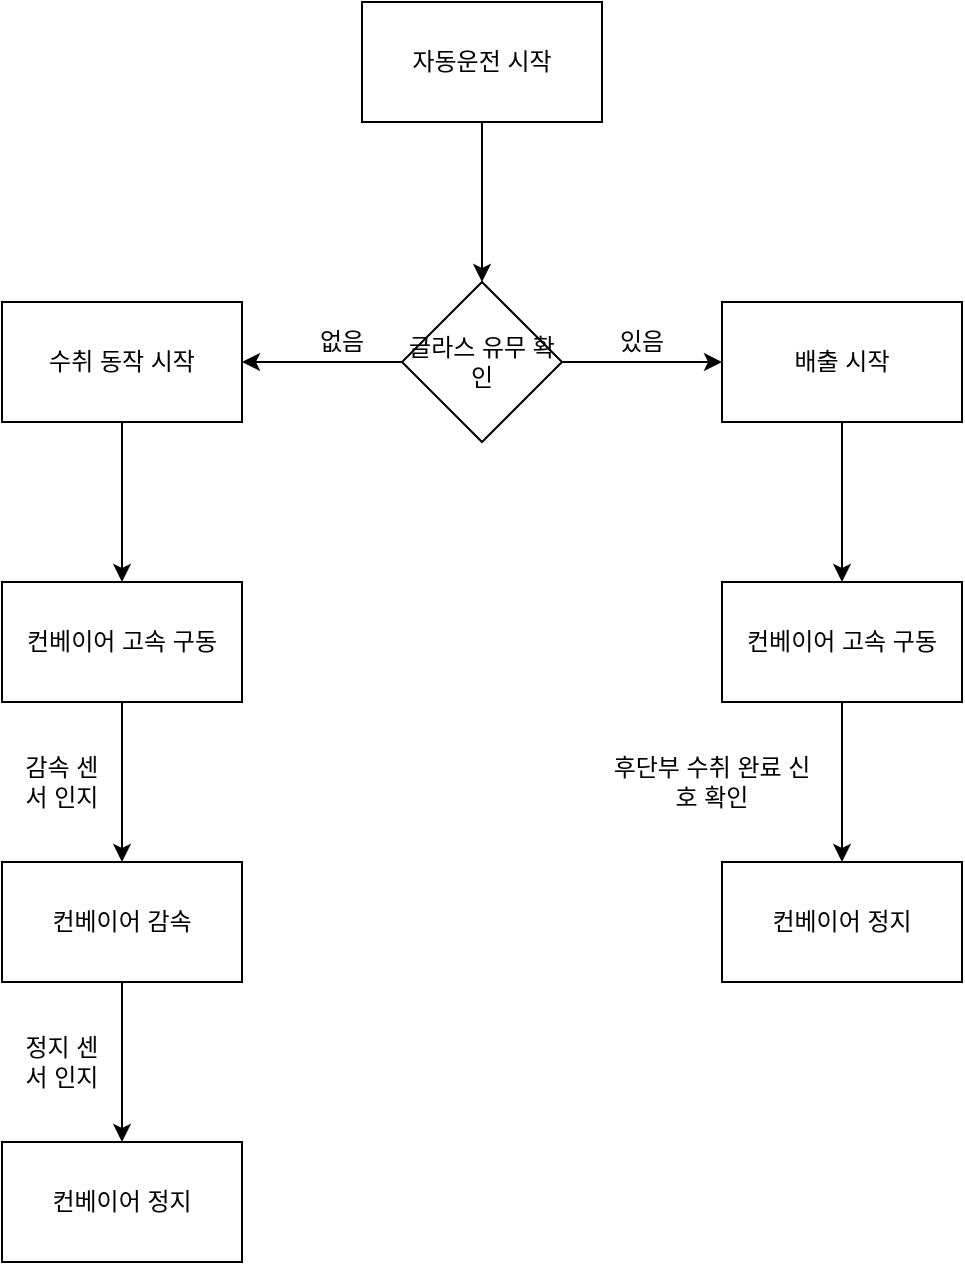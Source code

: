 <mxfile version="13.1.2" type="github" pages="25"><diagram id="UYLTzzaFvuSn6h0ZfhaI" name="D01 Normal Conveyor"><mxGraphModel dx="946" dy="479" grid="1" gridSize="10" guides="1" tooltips="1" connect="1" arrows="1" fold="1" page="1" pageScale="1" pageWidth="1169" pageHeight="1654" math="0" shadow="0"><root><mxCell id="0"/><mxCell id="1" parent="0"/><mxCell id="_wh1gzoi8q4TnQP6fmSW-1" value="" style="edgeStyle=orthogonalEdgeStyle;rounded=0;orthogonalLoop=1;jettySize=auto;html=1;" parent="1" source="_wh1gzoi8q4TnQP6fmSW-2" edge="1"><mxGeometry relative="1" as="geometry"><mxPoint x="560.0" y="180" as="targetPoint"/></mxGeometry></mxCell><mxCell id="_wh1gzoi8q4TnQP6fmSW-2" value="자동운전 시작" style="rounded=0;whiteSpace=wrap;html=1;" parent="1" vertex="1"><mxGeometry x="500" y="40" width="120" height="60" as="geometry"/></mxCell><mxCell id="_wh1gzoi8q4TnQP6fmSW-3" value="" style="edgeStyle=orthogonalEdgeStyle;rounded=0;orthogonalLoop=1;jettySize=auto;html=1;" parent="1" source="_wh1gzoi8q4TnQP6fmSW-5" edge="1"><mxGeometry relative="1" as="geometry"><mxPoint x="440.0" y="220" as="targetPoint"/></mxGeometry></mxCell><mxCell id="_wh1gzoi8q4TnQP6fmSW-4" value="" style="edgeStyle=orthogonalEdgeStyle;rounded=0;orthogonalLoop=1;jettySize=auto;html=1;" parent="1" source="_wh1gzoi8q4TnQP6fmSW-5" edge="1"><mxGeometry relative="1" as="geometry"><mxPoint x="680" y="220" as="targetPoint"/></mxGeometry></mxCell><mxCell id="_wh1gzoi8q4TnQP6fmSW-5" value="글라스 유무 확인" style="rhombus;whiteSpace=wrap;html=1;" parent="1" vertex="1"><mxGeometry x="520" y="180" width="80" height="80" as="geometry"/></mxCell><mxCell id="_wh1gzoi8q4TnQP6fmSW-6" value="" style="edgeStyle=orthogonalEdgeStyle;rounded=0;orthogonalLoop=1;jettySize=auto;html=1;" parent="1" source="_wh1gzoi8q4TnQP6fmSW-7" edge="1"><mxGeometry relative="1" as="geometry"><mxPoint x="380.0" y="330" as="targetPoint"/></mxGeometry></mxCell><mxCell id="_wh1gzoi8q4TnQP6fmSW-7" value="수취 동작 시작&lt;br&gt;" style="rounded=0;whiteSpace=wrap;html=1;" parent="1" vertex="1"><mxGeometry x="320" y="190" width="120" height="60" as="geometry"/></mxCell><mxCell id="_wh1gzoi8q4TnQP6fmSW-8" value="없음" style="text;html=1;strokeColor=none;fillColor=none;align=center;verticalAlign=middle;whiteSpace=wrap;rounded=0;" parent="1" vertex="1"><mxGeometry x="470" y="200" width="40" height="20" as="geometry"/></mxCell><mxCell id="_wh1gzoi8q4TnQP6fmSW-9" value="있음" style="text;html=1;strokeColor=none;fillColor=none;align=center;verticalAlign=middle;whiteSpace=wrap;rounded=0;" parent="1" vertex="1"><mxGeometry x="620" y="200" width="40" height="20" as="geometry"/></mxCell><mxCell id="_wh1gzoi8q4TnQP6fmSW-10" value="" style="edgeStyle=orthogonalEdgeStyle;rounded=0;orthogonalLoop=1;jettySize=auto;html=1;" parent="1" source="_wh1gzoi8q4TnQP6fmSW-11" edge="1"><mxGeometry relative="1" as="geometry"><mxPoint x="740" y="330" as="targetPoint"/></mxGeometry></mxCell><mxCell id="_wh1gzoi8q4TnQP6fmSW-11" value="배출 시작" style="rounded=0;whiteSpace=wrap;html=1;" parent="1" vertex="1"><mxGeometry x="680" y="190" width="120" height="60" as="geometry"/></mxCell><mxCell id="_wh1gzoi8q4TnQP6fmSW-12" value="" style="edgeStyle=orthogonalEdgeStyle;rounded=0;orthogonalLoop=1;jettySize=auto;html=1;" parent="1" source="_wh1gzoi8q4TnQP6fmSW-13" target="_wh1gzoi8q4TnQP6fmSW-15" edge="1"><mxGeometry relative="1" as="geometry"/></mxCell><mxCell id="_wh1gzoi8q4TnQP6fmSW-13" value="컨베이어 고속 구동" style="rounded=0;whiteSpace=wrap;html=1;" parent="1" vertex="1"><mxGeometry x="320" y="330" width="120" height="60" as="geometry"/></mxCell><mxCell id="_wh1gzoi8q4TnQP6fmSW-14" value="" style="edgeStyle=orthogonalEdgeStyle;rounded=0;orthogonalLoop=1;jettySize=auto;html=1;" parent="1" source="_wh1gzoi8q4TnQP6fmSW-15" target="_wh1gzoi8q4TnQP6fmSW-16" edge="1"><mxGeometry relative="1" as="geometry"/></mxCell><mxCell id="_wh1gzoi8q4TnQP6fmSW-15" value="컨베이어 감속" style="rounded=0;whiteSpace=wrap;html=1;" parent="1" vertex="1"><mxGeometry x="320" y="470" width="120" height="60" as="geometry"/></mxCell><mxCell id="_wh1gzoi8q4TnQP6fmSW-16" value="컨베이어 정지" style="rounded=0;whiteSpace=wrap;html=1;" parent="1" vertex="1"><mxGeometry x="320" y="610" width="120" height="60" as="geometry"/></mxCell><mxCell id="_wh1gzoi8q4TnQP6fmSW-17" value="감속 센서 인지" style="text;html=1;strokeColor=none;fillColor=none;align=center;verticalAlign=middle;whiteSpace=wrap;rounded=0;" parent="1" vertex="1"><mxGeometry x="330" y="420" width="40" height="20" as="geometry"/></mxCell><mxCell id="_wh1gzoi8q4TnQP6fmSW-18" value="정지 센서 인지" style="text;html=1;strokeColor=none;fillColor=none;align=center;verticalAlign=middle;whiteSpace=wrap;rounded=0;" parent="1" vertex="1"><mxGeometry x="330" y="560" width="40" height="20" as="geometry"/></mxCell><mxCell id="_wh1gzoi8q4TnQP6fmSW-19" value="" style="edgeStyle=orthogonalEdgeStyle;rounded=0;orthogonalLoop=1;jettySize=auto;html=1;" parent="1" source="_wh1gzoi8q4TnQP6fmSW-20" target="_wh1gzoi8q4TnQP6fmSW-21" edge="1"><mxGeometry relative="1" as="geometry"/></mxCell><mxCell id="_wh1gzoi8q4TnQP6fmSW-20" value="컨베이어 고속 구동" style="rounded=0;whiteSpace=wrap;html=1;" parent="1" vertex="1"><mxGeometry x="680" y="330" width="120" height="60" as="geometry"/></mxCell><mxCell id="_wh1gzoi8q4TnQP6fmSW-21" value="컨베이어 정지" style="rounded=0;whiteSpace=wrap;html=1;" parent="1" vertex="1"><mxGeometry x="680" y="470" width="120" height="60" as="geometry"/></mxCell><mxCell id="_wh1gzoi8q4TnQP6fmSW-22" value="후단부 수취 완료 신호 확인" style="text;html=1;strokeColor=none;fillColor=none;align=center;verticalAlign=middle;whiteSpace=wrap;rounded=0;" parent="1" vertex="1"><mxGeometry x="620" y="420" width="110" height="20" as="geometry"/></mxCell></root></mxGraphModel></diagram><diagram id="xqcXLlqwBipmkFcoxv9n" name="D02 Diverter"><mxGraphModel dx="946" dy="481" grid="1" gridSize="10" guides="1" tooltips="1" connect="1" arrows="1" fold="1" page="1" pageScale="1" pageWidth="1169" pageHeight="1654" math="0" shadow="0"><root><mxCell id="icPxsI9umyE6F6M-DFsV-0"/><mxCell id="icPxsI9umyE6F6M-DFsV-1" parent="icPxsI9umyE6F6M-DFsV-0"/><mxCell id="icPxsI9umyE6F6M-DFsV-2" value="" style="edgeStyle=orthogonalEdgeStyle;rounded=0;orthogonalLoop=1;jettySize=auto;html=1;" edge="1" parent="icPxsI9umyE6F6M-DFsV-1" source="icPxsI9umyE6F6M-DFsV-3"><mxGeometry relative="1" as="geometry"><mxPoint x="560.0" y="180" as="targetPoint"/></mxGeometry></mxCell><mxCell id="icPxsI9umyE6F6M-DFsV-3" value="자동운전 시작" style="rounded=0;whiteSpace=wrap;html=1;" vertex="1" parent="icPxsI9umyE6F6M-DFsV-1"><mxGeometry x="500" y="40" width="120" height="60" as="geometry"/></mxCell><mxCell id="icPxsI9umyE6F6M-DFsV-4" value="" style="edgeStyle=orthogonalEdgeStyle;rounded=0;orthogonalLoop=1;jettySize=auto;html=1;" edge="1" parent="icPxsI9umyE6F6M-DFsV-1" source="icPxsI9umyE6F6M-DFsV-6"><mxGeometry relative="1" as="geometry"><mxPoint x="440.0" y="220" as="targetPoint"/></mxGeometry></mxCell><mxCell id="icPxsI9umyE6F6M-DFsV-5" value="" style="edgeStyle=orthogonalEdgeStyle;rounded=0;orthogonalLoop=1;jettySize=auto;html=1;" edge="1" parent="icPxsI9umyE6F6M-DFsV-1" source="icPxsI9umyE6F6M-DFsV-6"><mxGeometry relative="1" as="geometry"><mxPoint x="680" y="220" as="targetPoint"/></mxGeometry></mxCell><mxCell id="icPxsI9umyE6F6M-DFsV-6" value="글라스 유무 확인" style="rhombus;whiteSpace=wrap;html=1;" vertex="1" parent="icPxsI9umyE6F6M-DFsV-1"><mxGeometry x="520" y="180" width="80" height="80" as="geometry"/></mxCell><mxCell id="icPxsI9umyE6F6M-DFsV-7" value="" style="edgeStyle=orthogonalEdgeStyle;rounded=0;orthogonalLoop=1;jettySize=auto;html=1;" edge="1" parent="icPxsI9umyE6F6M-DFsV-1" source="icPxsI9umyE6F6M-DFsV-8"><mxGeometry relative="1" as="geometry"><mxPoint x="380.0" y="330" as="targetPoint"/></mxGeometry></mxCell><mxCell id="icPxsI9umyE6F6M-DFsV-8" value="수취 동작 시작&lt;br&gt;(디버터 상승)" style="rounded=0;whiteSpace=wrap;html=1;" vertex="1" parent="icPxsI9umyE6F6M-DFsV-1"><mxGeometry x="320" y="190" width="120" height="60" as="geometry"/></mxCell><mxCell id="icPxsI9umyE6F6M-DFsV-9" value="없음" style="text;html=1;strokeColor=none;fillColor=none;align=center;verticalAlign=middle;whiteSpace=wrap;rounded=0;" vertex="1" parent="icPxsI9umyE6F6M-DFsV-1"><mxGeometry x="470" y="200" width="40" height="20" as="geometry"/></mxCell><mxCell id="icPxsI9umyE6F6M-DFsV-10" value="있음" style="text;html=1;strokeColor=none;fillColor=none;align=center;verticalAlign=middle;whiteSpace=wrap;rounded=0;" vertex="1" parent="icPxsI9umyE6F6M-DFsV-1"><mxGeometry x="620" y="200" width="40" height="20" as="geometry"/></mxCell><mxCell id="icPxsI9umyE6F6M-DFsV-11" value="" style="edgeStyle=orthogonalEdgeStyle;rounded=0;orthogonalLoop=1;jettySize=auto;html=1;" edge="1" parent="icPxsI9umyE6F6M-DFsV-1" source="icPxsI9umyE6F6M-DFsV-12"><mxGeometry relative="1" as="geometry"><mxPoint x="740" y="330" as="targetPoint"/></mxGeometry></mxCell><mxCell id="icPxsI9umyE6F6M-DFsV-12" value="배출 시작&lt;br&gt;(디버터 하강)" style="rounded=0;whiteSpace=wrap;html=1;" vertex="1" parent="icPxsI9umyE6F6M-DFsV-1"><mxGeometry x="680" y="190" width="120" height="60" as="geometry"/></mxCell><mxCell id="icPxsI9umyE6F6M-DFsV-13" value="" style="edgeStyle=orthogonalEdgeStyle;rounded=0;orthogonalLoop=1;jettySize=auto;html=1;" edge="1" parent="icPxsI9umyE6F6M-DFsV-1" source="icPxsI9umyE6F6M-DFsV-14" target="icPxsI9umyE6F6M-DFsV-16"><mxGeometry relative="1" as="geometry"/></mxCell><mxCell id="icPxsI9umyE6F6M-DFsV-14" value="컨베이어 고속 구동" style="rounded=0;whiteSpace=wrap;html=1;" vertex="1" parent="icPxsI9umyE6F6M-DFsV-1"><mxGeometry x="320" y="330" width="120" height="60" as="geometry"/></mxCell><mxCell id="icPxsI9umyE6F6M-DFsV-15" value="" style="edgeStyle=orthogonalEdgeStyle;rounded=0;orthogonalLoop=1;jettySize=auto;html=1;" edge="1" parent="icPxsI9umyE6F6M-DFsV-1" source="icPxsI9umyE6F6M-DFsV-16" target="icPxsI9umyE6F6M-DFsV-17"><mxGeometry relative="1" as="geometry"/></mxCell><mxCell id="icPxsI9umyE6F6M-DFsV-16" value="컨베이어 감속" style="rounded=0;whiteSpace=wrap;html=1;" vertex="1" parent="icPxsI9umyE6F6M-DFsV-1"><mxGeometry x="320" y="470" width="120" height="60" as="geometry"/></mxCell><mxCell id="icPxsI9umyE6F6M-DFsV-17" value="컨베이어 정지" style="rounded=0;whiteSpace=wrap;html=1;" vertex="1" parent="icPxsI9umyE6F6M-DFsV-1"><mxGeometry x="320" y="610" width="120" height="60" as="geometry"/></mxCell><mxCell id="icPxsI9umyE6F6M-DFsV-18" value="감속 센서 인지" style="text;html=1;strokeColor=none;fillColor=none;align=center;verticalAlign=middle;whiteSpace=wrap;rounded=0;" vertex="1" parent="icPxsI9umyE6F6M-DFsV-1"><mxGeometry x="330" y="420" width="40" height="20" as="geometry"/></mxCell><mxCell id="icPxsI9umyE6F6M-DFsV-19" value="정지 센서 인지" style="text;html=1;strokeColor=none;fillColor=none;align=center;verticalAlign=middle;whiteSpace=wrap;rounded=0;" vertex="1" parent="icPxsI9umyE6F6M-DFsV-1"><mxGeometry x="330" y="560" width="40" height="20" as="geometry"/></mxCell><mxCell id="icPxsI9umyE6F6M-DFsV-20" value="" style="edgeStyle=orthogonalEdgeStyle;rounded=0;orthogonalLoop=1;jettySize=auto;html=1;" edge="1" parent="icPxsI9umyE6F6M-DFsV-1" source="icPxsI9umyE6F6M-DFsV-21" target="icPxsI9umyE6F6M-DFsV-22"><mxGeometry relative="1" as="geometry"/></mxCell><mxCell id="icPxsI9umyE6F6M-DFsV-21" value="컨베이어 고속 구동" style="rounded=0;whiteSpace=wrap;html=1;" vertex="1" parent="icPxsI9umyE6F6M-DFsV-1"><mxGeometry x="680" y="330" width="120" height="60" as="geometry"/></mxCell><mxCell id="icPxsI9umyE6F6M-DFsV-22" value="컨베이어 정지" style="rounded=0;whiteSpace=wrap;html=1;" vertex="1" parent="icPxsI9umyE6F6M-DFsV-1"><mxGeometry x="680" y="470" width="120" height="60" as="geometry"/></mxCell><mxCell id="icPxsI9umyE6F6M-DFsV-23" value="후단부 수취 완료 신호 확인" style="text;html=1;strokeColor=none;fillColor=none;align=center;verticalAlign=middle;whiteSpace=wrap;rounded=0;" vertex="1" parent="icPxsI9umyE6F6M-DFsV-1"><mxGeometry x="620" y="420" width="110" height="20" as="geometry"/></mxCell></root></mxGraphModel></diagram><diagram id="wITPruMd6owyoHW84T98" name="D03 Turn Table"><mxGraphModel dx="946" dy="481" grid="1" gridSize="10" guides="1" tooltips="1" connect="1" arrows="1" fold="1" page="1" pageScale="1" pageWidth="1169" pageHeight="1654" math="0" shadow="0"><root><mxCell id="kDEc_8wydGPWjCylh3PK-0"/><mxCell id="kDEc_8wydGPWjCylh3PK-1" parent="kDEc_8wydGPWjCylh3PK-0"/><mxCell id="kDEc_8wydGPWjCylh3PK-2" value="" style="edgeStyle=orthogonalEdgeStyle;rounded=0;orthogonalLoop=1;jettySize=auto;html=1;" edge="1" parent="kDEc_8wydGPWjCylh3PK-1" source="kDEc_8wydGPWjCylh3PK-3"><mxGeometry relative="1" as="geometry"><mxPoint x="570" y="200" as="targetPoint"/></mxGeometry></mxCell><mxCell id="kDEc_8wydGPWjCylh3PK-3" value="자동운전 시작" style="rounded=0;whiteSpace=wrap;html=1;" vertex="1" parent="kDEc_8wydGPWjCylh3PK-1"><mxGeometry x="510" y="60" width="120" height="60" as="geometry"/></mxCell><mxCell id="kDEc_8wydGPWjCylh3PK-4" value="" style="edgeStyle=orthogonalEdgeStyle;rounded=0;orthogonalLoop=1;jettySize=auto;html=1;" edge="1" parent="kDEc_8wydGPWjCylh3PK-1" source="kDEc_8wydGPWjCylh3PK-6"><mxGeometry relative="1" as="geometry"><mxPoint x="450" y="240" as="targetPoint"/></mxGeometry></mxCell><mxCell id="kDEc_8wydGPWjCylh3PK-5" value="" style="edgeStyle=orthogonalEdgeStyle;rounded=0;orthogonalLoop=1;jettySize=auto;html=1;" edge="1" parent="kDEc_8wydGPWjCylh3PK-1" source="kDEc_8wydGPWjCylh3PK-6"><mxGeometry relative="1" as="geometry"><mxPoint x="690" y="240" as="targetPoint"/></mxGeometry></mxCell><mxCell id="kDEc_8wydGPWjCylh3PK-6" value="글라스 유무 확인" style="rhombus;whiteSpace=wrap;html=1;" vertex="1" parent="kDEc_8wydGPWjCylh3PK-1"><mxGeometry x="530" y="200" width="80" height="80" as="geometry"/></mxCell><mxCell id="kDEc_8wydGPWjCylh3PK-7" value="" style="edgeStyle=orthogonalEdgeStyle;rounded=0;orthogonalLoop=1;jettySize=auto;html=1;" edge="1" parent="kDEc_8wydGPWjCylh3PK-1" source="kDEc_8wydGPWjCylh3PK-8" target="kDEc_8wydGPWjCylh3PK-10"><mxGeometry relative="1" as="geometry"/></mxCell><mxCell id="kDEc_8wydGPWjCylh3PK-8" value="수취 동작 시작" style="rounded=0;whiteSpace=wrap;html=1;" vertex="1" parent="kDEc_8wydGPWjCylh3PK-1"><mxGeometry x="330" y="210" width="120" height="60" as="geometry"/></mxCell><mxCell id="kDEc_8wydGPWjCylh3PK-9" value="" style="edgeStyle=orthogonalEdgeStyle;rounded=0;orthogonalLoop=1;jettySize=auto;html=1;" edge="1" parent="kDEc_8wydGPWjCylh3PK-1" source="kDEc_8wydGPWjCylh3PK-10" target="kDEc_8wydGPWjCylh3PK-12"><mxGeometry relative="1" as="geometry"/></mxCell><mxCell id="kDEc_8wydGPWjCylh3PK-10" value="컨베이어 고속 구동" style="rounded=0;whiteSpace=wrap;html=1;" vertex="1" parent="kDEc_8wydGPWjCylh3PK-1"><mxGeometry x="330" y="350" width="120" height="60" as="geometry"/></mxCell><mxCell id="kDEc_8wydGPWjCylh3PK-11" value="" style="edgeStyle=orthogonalEdgeStyle;rounded=0;orthogonalLoop=1;jettySize=auto;html=1;" edge="1" parent="kDEc_8wydGPWjCylh3PK-1" source="kDEc_8wydGPWjCylh3PK-12" target="kDEc_8wydGPWjCylh3PK-13"><mxGeometry relative="1" as="geometry"/></mxCell><mxCell id="kDEc_8wydGPWjCylh3PK-12" value="컨베이어 감속" style="rounded=0;whiteSpace=wrap;html=1;" vertex="1" parent="kDEc_8wydGPWjCylh3PK-1"><mxGeometry x="330" y="490" width="120" height="60" as="geometry"/></mxCell><mxCell id="kDEc_8wydGPWjCylh3PK-13" value="컨베이어 정지" style="rounded=0;whiteSpace=wrap;html=1;" vertex="1" parent="kDEc_8wydGPWjCylh3PK-1"><mxGeometry x="330" y="630" width="120" height="60" as="geometry"/></mxCell><mxCell id="kDEc_8wydGPWjCylh3PK-14" value="" style="edgeStyle=orthogonalEdgeStyle;rounded=0;orthogonalLoop=1;jettySize=auto;html=1;endArrow=classic;endFill=1;entryX=0.5;entryY=1;entryDx=0;entryDy=0;" edge="1" parent="kDEc_8wydGPWjCylh3PK-1" target="kDEc_8wydGPWjCylh3PK-6"><mxGeometry relative="1" as="geometry"><mxPoint x="530.0" y="800.0" as="targetPoint"/><mxPoint x="450" y="660" as="sourcePoint"/><Array as="points"><mxPoint x="450" y="660"/><mxPoint x="570" y="660"/></Array></mxGeometry></mxCell><mxCell id="kDEc_8wydGPWjCylh3PK-15" value="없음" style="text;html=1;strokeColor=none;fillColor=none;align=center;verticalAlign=middle;whiteSpace=wrap;rounded=0;" vertex="1" parent="kDEc_8wydGPWjCylh3PK-1"><mxGeometry x="480" y="220" width="40" height="20" as="geometry"/></mxCell><mxCell id="kDEc_8wydGPWjCylh3PK-16" value="있음" style="text;html=1;strokeColor=none;fillColor=none;align=center;verticalAlign=middle;whiteSpace=wrap;rounded=0;" vertex="1" parent="kDEc_8wydGPWjCylh3PK-1"><mxGeometry x="620" y="220" width="40" height="20" as="geometry"/></mxCell><mxCell id="kDEc_8wydGPWjCylh3PK-17" value="" style="edgeStyle=orthogonalEdgeStyle;rounded=0;orthogonalLoop=1;jettySize=auto;html=1;" edge="1" parent="kDEc_8wydGPWjCylh3PK-1" source="kDEc_8wydGPWjCylh3PK-18" target="kDEc_8wydGPWjCylh3PK-20"><mxGeometry relative="1" as="geometry"/></mxCell><mxCell id="kDEc_8wydGPWjCylh3PK-18" value="배출 시작&lt;br&gt;(배출 방향 확인)" style="rounded=0;whiteSpace=wrap;html=1;" vertex="1" parent="kDEc_8wydGPWjCylh3PK-1"><mxGeometry x="850" y="210" width="120" height="60" as="geometry"/></mxCell><mxCell id="kDEc_8wydGPWjCylh3PK-19" value="" style="edgeStyle=orthogonalEdgeStyle;rounded=0;orthogonalLoop=1;jettySize=auto;html=1;" edge="1" parent="kDEc_8wydGPWjCylh3PK-1" source="kDEc_8wydGPWjCylh3PK-20" target="kDEc_8wydGPWjCylh3PK-21"><mxGeometry relative="1" as="geometry"/></mxCell><mxCell id="kDEc_8wydGPWjCylh3PK-20" value="컨베이어 고속 구동" style="rounded=0;whiteSpace=wrap;html=1;" vertex="1" parent="kDEc_8wydGPWjCylh3PK-1"><mxGeometry x="850" y="350" width="120" height="60" as="geometry"/></mxCell><mxCell id="kDEc_8wydGPWjCylh3PK-21" value="컨베이어 정지" style="rounded=0;whiteSpace=wrap;html=1;" vertex="1" parent="kDEc_8wydGPWjCylh3PK-1"><mxGeometry x="850" y="490" width="120" height="60" as="geometry"/></mxCell><mxCell id="kDEc_8wydGPWjCylh3PK-22" value="감속 센서 인지" style="text;html=1;strokeColor=none;fillColor=none;align=center;verticalAlign=middle;whiteSpace=wrap;rounded=0;" vertex="1" parent="kDEc_8wydGPWjCylh3PK-1"><mxGeometry x="340" y="440" width="40" height="20" as="geometry"/></mxCell><mxCell id="kDEc_8wydGPWjCylh3PK-23" value="정지 센서 인지" style="text;html=1;strokeColor=none;fillColor=none;align=center;verticalAlign=middle;whiteSpace=wrap;rounded=0;" vertex="1" parent="kDEc_8wydGPWjCylh3PK-1"><mxGeometry x="340" y="580" width="40" height="20" as="geometry"/></mxCell><mxCell id="kDEc_8wydGPWjCylh3PK-24" value="후단부 수취 완료 신호 확인" style="text;html=1;strokeColor=none;fillColor=none;align=center;verticalAlign=middle;whiteSpace=wrap;rounded=0;" vertex="1" parent="kDEc_8wydGPWjCylh3PK-1"><mxGeometry x="920" y="440" width="110" height="20" as="geometry"/></mxCell><mxCell id="kDEc_8wydGPWjCylh3PK-25" value="" style="edgeStyle=orthogonalEdgeStyle;rounded=0;orthogonalLoop=1;jettySize=auto;html=1;" edge="1" parent="kDEc_8wydGPWjCylh3PK-1" source="kDEc_8wydGPWjCylh3PK-27"><mxGeometry relative="1" as="geometry"><mxPoint x="850" y="240" as="targetPoint"/></mxGeometry></mxCell><mxCell id="kDEc_8wydGPWjCylh3PK-26" value="" style="edgeStyle=orthogonalEdgeStyle;rounded=0;orthogonalLoop=1;jettySize=auto;html=1;" edge="1" parent="kDEc_8wydGPWjCylh3PK-1" source="kDEc_8wydGPWjCylh3PK-27"><mxGeometry relative="1" as="geometry"><mxPoint x="730" y="360" as="targetPoint"/></mxGeometry></mxCell><mxCell id="kDEc_8wydGPWjCylh3PK-27" value="작업 완료 확인&lt;br&gt;(작업자 버튼)" style="rhombus;whiteSpace=wrap;html=1;" vertex="1" parent="kDEc_8wydGPWjCylh3PK-1"><mxGeometry x="690" y="200" width="80" height="80" as="geometry"/></mxCell><mxCell id="kDEc_8wydGPWjCylh3PK-28" value="완료" style="text;html=1;strokeColor=none;fillColor=none;align=center;verticalAlign=middle;whiteSpace=wrap;rounded=0;" vertex="1" parent="kDEc_8wydGPWjCylh3PK-1"><mxGeometry x="790" y="220" width="40" height="20" as="geometry"/></mxCell><mxCell id="kDEc_8wydGPWjCylh3PK-29" value="미완료" style="text;html=1;strokeColor=none;fillColor=none;align=center;verticalAlign=middle;whiteSpace=wrap;rounded=0;" vertex="1" parent="kDEc_8wydGPWjCylh3PK-1"><mxGeometry x="680" y="300" width="40" height="20" as="geometry"/></mxCell><mxCell id="kDEc_8wydGPWjCylh3PK-30" value="작업대기" style="rounded=0;whiteSpace=wrap;html=1;" vertex="1" parent="kDEc_8wydGPWjCylh3PK-1"><mxGeometry x="670" y="360" width="120" height="60" as="geometry"/></mxCell><mxCell id="kDEc_8wydGPWjCylh3PK-31" value="" style="edgeStyle=orthogonalEdgeStyle;rounded=0;orthogonalLoop=1;jettySize=auto;html=1;" edge="1" parent="kDEc_8wydGPWjCylh3PK-1" target="kDEc_8wydGPWjCylh3PK-33"><mxGeometry relative="1" as="geometry"><mxPoint x="730" y="420" as="sourcePoint"/></mxGeometry></mxCell><mxCell id="kDEc_8wydGPWjCylh3PK-32" value="" style="edgeStyle=orthogonalEdgeStyle;rounded=0;orthogonalLoop=1;jettySize=auto;html=1;" edge="1" parent="kDEc_8wydGPWjCylh3PK-1" source="kDEc_8wydGPWjCylh3PK-33" target="kDEc_8wydGPWjCylh3PK-35"><mxGeometry relative="1" as="geometry"/></mxCell><mxCell id="kDEc_8wydGPWjCylh3PK-33" value="작업자 Foot Switch 밟음&lt;br&gt;(180도 회전)&lt;br&gt;(1인 작업시 사용)" style="rounded=0;whiteSpace=wrap;html=1;" vertex="1" parent="kDEc_8wydGPWjCylh3PK-1"><mxGeometry x="670" y="500" width="120" height="60" as="geometry"/></mxCell><mxCell id="kDEc_8wydGPWjCylh3PK-34" value="" style="edgeStyle=orthogonalEdgeStyle;rounded=0;orthogonalLoop=1;jettySize=auto;html=1;" edge="1" parent="kDEc_8wydGPWjCylh3PK-1" source="kDEc_8wydGPWjCylh3PK-35" target="kDEc_8wydGPWjCylh3PK-37"><mxGeometry relative="1" as="geometry"/></mxCell><mxCell id="kDEc_8wydGPWjCylh3PK-35" value="완료 버튼 누름" style="rounded=0;whiteSpace=wrap;html=1;" vertex="1" parent="kDEc_8wydGPWjCylh3PK-1"><mxGeometry x="670" y="640" width="120" height="60" as="geometry"/></mxCell><mxCell id="kDEc_8wydGPWjCylh3PK-36" value="" style="edgeStyle=orthogonalEdgeStyle;rounded=0;orthogonalLoop=1;jettySize=auto;html=1;" edge="1" parent="kDEc_8wydGPWjCylh3PK-1" source="kDEc_8wydGPWjCylh3PK-37" target="kDEc_8wydGPWjCylh3PK-40"><mxGeometry relative="1" as="geometry"/></mxCell><mxCell id="kDEc_8wydGPWjCylh3PK-37" value="실린더 상승" style="rounded=0;whiteSpace=wrap;html=1;" vertex="1" parent="kDEc_8wydGPWjCylh3PK-1"><mxGeometry x="670" y="780" width="120" height="60" as="geometry"/></mxCell><mxCell id="kDEc_8wydGPWjCylh3PK-38" value="" style="edgeStyle=orthogonalEdgeStyle;rounded=0;orthogonalLoop=1;jettySize=auto;html=1;" edge="1" parent="kDEc_8wydGPWjCylh3PK-1" source="kDEc_8wydGPWjCylh3PK-40"><mxGeometry relative="1" as="geometry"><mxPoint x="730" y="1060" as="targetPoint"/></mxGeometry></mxCell><mxCell id="kDEc_8wydGPWjCylh3PK-39" value="" style="edgeStyle=orthogonalEdgeStyle;rounded=0;orthogonalLoop=1;jettySize=auto;html=1;" edge="1" parent="kDEc_8wydGPWjCylh3PK-1" source="kDEc_8wydGPWjCylh3PK-40"><mxGeometry relative="1" as="geometry"><mxPoint x="730" y="1060" as="targetPoint"/></mxGeometry></mxCell><mxCell id="kDEc_8wydGPWjCylh3PK-40" value="배출 위치로 회전&lt;br&gt;(90도 회전)" style="rounded=0;whiteSpace=wrap;html=1;" vertex="1" parent="kDEc_8wydGPWjCylh3PK-1"><mxGeometry x="670" y="920" width="120" height="60" as="geometry"/></mxCell><mxCell id="kDEc_8wydGPWjCylh3PK-45" value="" style="edgeStyle=orthogonalEdgeStyle;rounded=0;orthogonalLoop=1;jettySize=auto;html=1;endArrow=classic;endFill=1;exitX=1;exitY=0.5;exitDx=0;exitDy=0;" edge="1" parent="kDEc_8wydGPWjCylh3PK-1" source="kDEc_8wydGPWjCylh3PK-46"><mxGeometry relative="1" as="geometry"><mxPoint x="850" y="240" as="targetPoint"/><Array as="points"><mxPoint x="810" y="1090"/><mxPoint x="810" y="240"/></Array></mxGeometry></mxCell><mxCell id="kDEc_8wydGPWjCylh3PK-46" value="실린더 하강" style="rounded=0;whiteSpace=wrap;html=1;" vertex="1" parent="kDEc_8wydGPWjCylh3PK-1"><mxGeometry x="670" y="1060.0" width="120" height="60" as="geometry"/></mxCell></root></mxGraphModel></diagram><diagram name="D04 Normal Conveyor" id="7rVayuFceNqDC0dtJTdf"><mxGraphModel dx="946" dy="481" grid="1" gridSize="10" guides="1" tooltips="1" connect="1" arrows="1" fold="1" page="1" pageScale="1" pageWidth="1169" pageHeight="1654" math="0" shadow="0"><root><mxCell id="EnRDoJ9BcoxvGvepgBwL-0"/><mxCell id="EnRDoJ9BcoxvGvepgBwL-1" parent="EnRDoJ9BcoxvGvepgBwL-0"/><mxCell id="EnRDoJ9BcoxvGvepgBwL-2" value="" style="edgeStyle=orthogonalEdgeStyle;rounded=0;orthogonalLoop=1;jettySize=auto;html=1;" edge="1" parent="EnRDoJ9BcoxvGvepgBwL-1" source="EnRDoJ9BcoxvGvepgBwL-3"><mxGeometry relative="1" as="geometry"><mxPoint x="560.0" y="180" as="targetPoint"/></mxGeometry></mxCell><mxCell id="EnRDoJ9BcoxvGvepgBwL-3" value="자동운전 시작" style="rounded=0;whiteSpace=wrap;html=1;" vertex="1" parent="EnRDoJ9BcoxvGvepgBwL-1"><mxGeometry x="500" y="40" width="120" height="60" as="geometry"/></mxCell><mxCell id="EnRDoJ9BcoxvGvepgBwL-4" value="" style="edgeStyle=orthogonalEdgeStyle;rounded=0;orthogonalLoop=1;jettySize=auto;html=1;" edge="1" parent="EnRDoJ9BcoxvGvepgBwL-1" source="EnRDoJ9BcoxvGvepgBwL-6"><mxGeometry relative="1" as="geometry"><mxPoint x="440.0" y="220" as="targetPoint"/></mxGeometry></mxCell><mxCell id="EnRDoJ9BcoxvGvepgBwL-5" value="" style="edgeStyle=orthogonalEdgeStyle;rounded=0;orthogonalLoop=1;jettySize=auto;html=1;" edge="1" parent="EnRDoJ9BcoxvGvepgBwL-1" source="EnRDoJ9BcoxvGvepgBwL-6"><mxGeometry relative="1" as="geometry"><mxPoint x="680" y="220" as="targetPoint"/></mxGeometry></mxCell><mxCell id="EnRDoJ9BcoxvGvepgBwL-6" value="글라스 유무 확인" style="rhombus;whiteSpace=wrap;html=1;" vertex="1" parent="EnRDoJ9BcoxvGvepgBwL-1"><mxGeometry x="520" y="180" width="80" height="80" as="geometry"/></mxCell><mxCell id="EnRDoJ9BcoxvGvepgBwL-7" value="" style="edgeStyle=orthogonalEdgeStyle;rounded=0;orthogonalLoop=1;jettySize=auto;html=1;" edge="1" parent="EnRDoJ9BcoxvGvepgBwL-1" source="EnRDoJ9BcoxvGvepgBwL-8"><mxGeometry relative="1" as="geometry"><mxPoint x="380.0" y="330" as="targetPoint"/></mxGeometry></mxCell><mxCell id="EnRDoJ9BcoxvGvepgBwL-8" value="수취 동작 시작&lt;br&gt;" style="rounded=0;whiteSpace=wrap;html=1;" vertex="1" parent="EnRDoJ9BcoxvGvepgBwL-1"><mxGeometry x="320" y="190" width="120" height="60" as="geometry"/></mxCell><mxCell id="EnRDoJ9BcoxvGvepgBwL-9" value="없음" style="text;html=1;strokeColor=none;fillColor=none;align=center;verticalAlign=middle;whiteSpace=wrap;rounded=0;" vertex="1" parent="EnRDoJ9BcoxvGvepgBwL-1"><mxGeometry x="470" y="200" width="40" height="20" as="geometry"/></mxCell><mxCell id="EnRDoJ9BcoxvGvepgBwL-10" value="있음" style="text;html=1;strokeColor=none;fillColor=none;align=center;verticalAlign=middle;whiteSpace=wrap;rounded=0;" vertex="1" parent="EnRDoJ9BcoxvGvepgBwL-1"><mxGeometry x="620" y="200" width="40" height="20" as="geometry"/></mxCell><mxCell id="EnRDoJ9BcoxvGvepgBwL-11" value="" style="edgeStyle=orthogonalEdgeStyle;rounded=0;orthogonalLoop=1;jettySize=auto;html=1;" edge="1" parent="EnRDoJ9BcoxvGvepgBwL-1" source="EnRDoJ9BcoxvGvepgBwL-12"><mxGeometry relative="1" as="geometry"><mxPoint x="740" y="330" as="targetPoint"/></mxGeometry></mxCell><mxCell id="EnRDoJ9BcoxvGvepgBwL-12" value="배출 시작" style="rounded=0;whiteSpace=wrap;html=1;" vertex="1" parent="EnRDoJ9BcoxvGvepgBwL-1"><mxGeometry x="680" y="190" width="120" height="60" as="geometry"/></mxCell><mxCell id="EnRDoJ9BcoxvGvepgBwL-13" value="" style="edgeStyle=orthogonalEdgeStyle;rounded=0;orthogonalLoop=1;jettySize=auto;html=1;" edge="1" parent="EnRDoJ9BcoxvGvepgBwL-1" source="EnRDoJ9BcoxvGvepgBwL-14" target="EnRDoJ9BcoxvGvepgBwL-16"><mxGeometry relative="1" as="geometry"/></mxCell><mxCell id="EnRDoJ9BcoxvGvepgBwL-14" value="컨베이어 고속 구동" style="rounded=0;whiteSpace=wrap;html=1;" vertex="1" parent="EnRDoJ9BcoxvGvepgBwL-1"><mxGeometry x="320" y="330" width="120" height="60" as="geometry"/></mxCell><mxCell id="EnRDoJ9BcoxvGvepgBwL-15" value="" style="edgeStyle=orthogonalEdgeStyle;rounded=0;orthogonalLoop=1;jettySize=auto;html=1;" edge="1" parent="EnRDoJ9BcoxvGvepgBwL-1" source="EnRDoJ9BcoxvGvepgBwL-16" target="EnRDoJ9BcoxvGvepgBwL-17"><mxGeometry relative="1" as="geometry"/></mxCell><mxCell id="EnRDoJ9BcoxvGvepgBwL-16" value="컨베이어 감속" style="rounded=0;whiteSpace=wrap;html=1;" vertex="1" parent="EnRDoJ9BcoxvGvepgBwL-1"><mxGeometry x="320" y="470" width="120" height="60" as="geometry"/></mxCell><mxCell id="EnRDoJ9BcoxvGvepgBwL-17" value="컨베이어 정지" style="rounded=0;whiteSpace=wrap;html=1;" vertex="1" parent="EnRDoJ9BcoxvGvepgBwL-1"><mxGeometry x="320" y="610" width="120" height="60" as="geometry"/></mxCell><mxCell id="EnRDoJ9BcoxvGvepgBwL-18" value="감속 센서 인지" style="text;html=1;strokeColor=none;fillColor=none;align=center;verticalAlign=middle;whiteSpace=wrap;rounded=0;" vertex="1" parent="EnRDoJ9BcoxvGvepgBwL-1"><mxGeometry x="330" y="420" width="40" height="20" as="geometry"/></mxCell><mxCell id="EnRDoJ9BcoxvGvepgBwL-19" value="정지 센서 인지" style="text;html=1;strokeColor=none;fillColor=none;align=center;verticalAlign=middle;whiteSpace=wrap;rounded=0;" vertex="1" parent="EnRDoJ9BcoxvGvepgBwL-1"><mxGeometry x="330" y="560" width="40" height="20" as="geometry"/></mxCell><mxCell id="EnRDoJ9BcoxvGvepgBwL-20" value="" style="edgeStyle=orthogonalEdgeStyle;rounded=0;orthogonalLoop=1;jettySize=auto;html=1;" edge="1" parent="EnRDoJ9BcoxvGvepgBwL-1" source="EnRDoJ9BcoxvGvepgBwL-21" target="EnRDoJ9BcoxvGvepgBwL-22"><mxGeometry relative="1" as="geometry"/></mxCell><mxCell id="EnRDoJ9BcoxvGvepgBwL-21" value="컨베이어 고속 구동" style="rounded=0;whiteSpace=wrap;html=1;" vertex="1" parent="EnRDoJ9BcoxvGvepgBwL-1"><mxGeometry x="680" y="330" width="120" height="60" as="geometry"/></mxCell><mxCell id="EnRDoJ9BcoxvGvepgBwL-22" value="컨베이어 정지" style="rounded=0;whiteSpace=wrap;html=1;" vertex="1" parent="EnRDoJ9BcoxvGvepgBwL-1"><mxGeometry x="680" y="470" width="120" height="60" as="geometry"/></mxCell><mxCell id="EnRDoJ9BcoxvGvepgBwL-23" value="후단부 수취 완료 신호 확인" style="text;html=1;strokeColor=none;fillColor=none;align=center;verticalAlign=middle;whiteSpace=wrap;rounded=0;" vertex="1" parent="EnRDoJ9BcoxvGvepgBwL-1"><mxGeometry x="620" y="420" width="110" height="20" as="geometry"/></mxCell></root></mxGraphModel></diagram><diagram id="85IX_71R0Ya8aCO-WvGO" name="D05 Diverter(Cross Direction)"><mxGraphModel dx="946" dy="481" grid="1" gridSize="10" guides="1" tooltips="1" connect="1" arrows="1" fold="1" page="1" pageScale="1" pageWidth="1169" pageHeight="1654" math="0" shadow="0"><root><mxCell id="_lMmDE0AwiJIUuNMe84k-0"/><mxCell id="_lMmDE0AwiJIUuNMe84k-1" parent="_lMmDE0AwiJIUuNMe84k-0"/><mxCell id="_lMmDE0AwiJIUuNMe84k-2" value="" style="edgeStyle=orthogonalEdgeStyle;rounded=0;orthogonalLoop=1;jettySize=auto;html=1;" edge="1" parent="_lMmDE0AwiJIUuNMe84k-1" source="_lMmDE0AwiJIUuNMe84k-3"><mxGeometry relative="1" as="geometry"><mxPoint x="560" y="180" as="targetPoint"/></mxGeometry></mxCell><mxCell id="_lMmDE0AwiJIUuNMe84k-3" value="자동운전 시작" style="rounded=0;whiteSpace=wrap;html=1;" vertex="1" parent="_lMmDE0AwiJIUuNMe84k-1"><mxGeometry x="500" y="40" width="120" height="60" as="geometry"/></mxCell><mxCell id="_lMmDE0AwiJIUuNMe84k-4" value="" style="edgeStyle=orthogonalEdgeStyle;rounded=0;orthogonalLoop=1;jettySize=auto;html=1;" edge="1" parent="_lMmDE0AwiJIUuNMe84k-1" source="_lMmDE0AwiJIUuNMe84k-6"><mxGeometry relative="1" as="geometry"><mxPoint x="440" y="220" as="targetPoint"/></mxGeometry></mxCell><mxCell id="_lMmDE0AwiJIUuNMe84k-5" value="" style="edgeStyle=orthogonalEdgeStyle;rounded=0;orthogonalLoop=1;jettySize=auto;html=1;" edge="1" parent="_lMmDE0AwiJIUuNMe84k-1" source="_lMmDE0AwiJIUuNMe84k-6"><mxGeometry relative="1" as="geometry"><mxPoint x="680" y="220" as="targetPoint"/></mxGeometry></mxCell><mxCell id="_lMmDE0AwiJIUuNMe84k-6" value="글라스 유무 확인" style="rhombus;whiteSpace=wrap;html=1;" vertex="1" parent="_lMmDE0AwiJIUuNMe84k-1"><mxGeometry x="520" y="180" width="80" height="80" as="geometry"/></mxCell><mxCell id="_lMmDE0AwiJIUuNMe84k-7" value="" style="edgeStyle=orthogonalEdgeStyle;rounded=0;orthogonalLoop=1;jettySize=auto;html=1;" edge="1" parent="_lMmDE0AwiJIUuNMe84k-1" source="_lMmDE0AwiJIUuNMe84k-8"><mxGeometry relative="1" as="geometry"><mxPoint x="220" y="470" as="targetPoint"/></mxGeometry></mxCell><mxCell id="_lMmDE0AwiJIUuNMe84k-8" value="수취 동작 시작" style="rounded=0;whiteSpace=wrap;html=1;" vertex="1" parent="_lMmDE0AwiJIUuNMe84k-1"><mxGeometry x="160" y="330" width="120" height="60" as="geometry"/></mxCell><mxCell id="_lMmDE0AwiJIUuNMe84k-9" value="없음" style="text;html=1;strokeColor=none;fillColor=none;align=center;verticalAlign=middle;whiteSpace=wrap;rounded=0;" vertex="1" parent="_lMmDE0AwiJIUuNMe84k-1"><mxGeometry x="470" y="200" width="40" height="20" as="geometry"/></mxCell><mxCell id="_lMmDE0AwiJIUuNMe84k-10" value="있음" style="text;html=1;strokeColor=none;fillColor=none;align=center;verticalAlign=middle;whiteSpace=wrap;rounded=0;" vertex="1" parent="_lMmDE0AwiJIUuNMe84k-1"><mxGeometry x="620" y="200" width="40" height="20" as="geometry"/></mxCell><mxCell id="_lMmDE0AwiJIUuNMe84k-11" value="" style="edgeStyle=orthogonalEdgeStyle;rounded=0;orthogonalLoop=1;jettySize=auto;html=1;" edge="1" parent="_lMmDE0AwiJIUuNMe84k-1" source="_lMmDE0AwiJIUuNMe84k-12"><mxGeometry relative="1" as="geometry"><mxPoint x="740" y="330" as="targetPoint"/></mxGeometry></mxCell><mxCell id="_lMmDE0AwiJIUuNMe84k-12" value="배출 시작&lt;br&gt;(디버터 상승)" style="rounded=0;whiteSpace=wrap;html=1;" vertex="1" parent="_lMmDE0AwiJIUuNMe84k-1"><mxGeometry x="680" y="190" width="120" height="60" as="geometry"/></mxCell><mxCell id="_lMmDE0AwiJIUuNMe84k-13" value="" style="edgeStyle=orthogonalEdgeStyle;rounded=0;orthogonalLoop=1;jettySize=auto;html=1;" edge="1" parent="_lMmDE0AwiJIUuNMe84k-1" source="_lMmDE0AwiJIUuNMe84k-14" target="_lMmDE0AwiJIUuNMe84k-16"><mxGeometry relative="1" as="geometry"/></mxCell><mxCell id="_lMmDE0AwiJIUuNMe84k-14" value="컨베이어 고속 구동" style="rounded=0;whiteSpace=wrap;html=1;" vertex="1" parent="_lMmDE0AwiJIUuNMe84k-1"><mxGeometry x="160" y="470" width="120" height="60" as="geometry"/></mxCell><mxCell id="_lMmDE0AwiJIUuNMe84k-15" value="" style="edgeStyle=orthogonalEdgeStyle;rounded=0;orthogonalLoop=1;jettySize=auto;html=1;" edge="1" parent="_lMmDE0AwiJIUuNMe84k-1" source="_lMmDE0AwiJIUuNMe84k-16" target="_lMmDE0AwiJIUuNMe84k-17"><mxGeometry relative="1" as="geometry"/></mxCell><mxCell id="_lMmDE0AwiJIUuNMe84k-16" value="컨베이어 감속" style="rounded=0;whiteSpace=wrap;html=1;" vertex="1" parent="_lMmDE0AwiJIUuNMe84k-1"><mxGeometry x="160" y="610" width="120" height="60" as="geometry"/></mxCell><mxCell id="_lMmDE0AwiJIUuNMe84k-17" value="컨베이어 정지" style="rounded=0;whiteSpace=wrap;html=1;" vertex="1" parent="_lMmDE0AwiJIUuNMe84k-1"><mxGeometry x="160" y="750" width="120" height="60" as="geometry"/></mxCell><mxCell id="_lMmDE0AwiJIUuNMe84k-18" value="감속 센서 인지" style="text;html=1;strokeColor=none;fillColor=none;align=center;verticalAlign=middle;whiteSpace=wrap;rounded=0;" vertex="1" parent="_lMmDE0AwiJIUuNMe84k-1"><mxGeometry x="170" y="560" width="40" height="20" as="geometry"/></mxCell><mxCell id="_lMmDE0AwiJIUuNMe84k-19" value="정지 센서 인지" style="text;html=1;strokeColor=none;fillColor=none;align=center;verticalAlign=middle;whiteSpace=wrap;rounded=0;" vertex="1" parent="_lMmDE0AwiJIUuNMe84k-1"><mxGeometry x="170" y="700" width="40" height="20" as="geometry"/></mxCell><mxCell id="_lMmDE0AwiJIUuNMe84k-20" value="" style="edgeStyle=orthogonalEdgeStyle;rounded=0;orthogonalLoop=1;jettySize=auto;html=1;" edge="1" parent="_lMmDE0AwiJIUuNMe84k-1" source="_lMmDE0AwiJIUuNMe84k-21" target="_lMmDE0AwiJIUuNMe84k-22"><mxGeometry relative="1" as="geometry"/></mxCell><mxCell id="_lMmDE0AwiJIUuNMe84k-21" value="디버터 컨베이어 고속 구동" style="rounded=0;whiteSpace=wrap;html=1;" vertex="1" parent="_lMmDE0AwiJIUuNMe84k-1"><mxGeometry x="680" y="330" width="120" height="60" as="geometry"/></mxCell><mxCell id="_lMmDE0AwiJIUuNMe84k-22" value="디버터 컨베이어 정지" style="rounded=0;whiteSpace=wrap;html=1;" vertex="1" parent="_lMmDE0AwiJIUuNMe84k-1"><mxGeometry x="680" y="470" width="120" height="60" as="geometry"/></mxCell><mxCell id="_lMmDE0AwiJIUuNMe84k-23" value="후단부 수취 완료 신호 확인" style="text;html=1;strokeColor=none;fillColor=none;align=center;verticalAlign=middle;whiteSpace=wrap;rounded=0;" vertex="1" parent="_lMmDE0AwiJIUuNMe84k-1"><mxGeometry x="620" y="420" width="110" height="20" as="geometry"/></mxCell><mxCell id="_lMmDE0AwiJIUuNMe84k-24" value="" style="edgeStyle=orthogonalEdgeStyle;rounded=0;orthogonalLoop=1;jettySize=auto;html=1;" edge="1" parent="_lMmDE0AwiJIUuNMe84k-1" source="_lMmDE0AwiJIUuNMe84k-26"><mxGeometry relative="1" as="geometry"><mxPoint x="280.0" y="220" as="targetPoint"/></mxGeometry></mxCell><mxCell id="_lMmDE0AwiJIUuNMe84k-25" value="" style="edgeStyle=orthogonalEdgeStyle;rounded=0;orthogonalLoop=1;jettySize=auto;html=1;" edge="1" parent="_lMmDE0AwiJIUuNMe84k-1" source="_lMmDE0AwiJIUuNMe84k-26"><mxGeometry relative="1" as="geometry"><mxPoint x="400" y="360" as="targetPoint"/><Array as="points"><mxPoint x="400" y="360"/></Array></mxGeometry></mxCell><mxCell id="_lMmDE0AwiJIUuNMe84k-26" value="글라스 투입 방향 확인" style="rhombus;whiteSpace=wrap;html=1;" vertex="1" parent="_lMmDE0AwiJIUuNMe84k-1"><mxGeometry x="360" y="180" width="80" height="80" as="geometry"/></mxCell><mxCell id="_lMmDE0AwiJIUuNMe84k-27" value="" style="edgeStyle=orthogonalEdgeStyle;rounded=0;orthogonalLoop=1;jettySize=auto;html=1;" edge="1" parent="_lMmDE0AwiJIUuNMe84k-1" source="_lMmDE0AwiJIUuNMe84k-28"><mxGeometry relative="1" as="geometry"><mxPoint x="220.0" y="330" as="targetPoint"/></mxGeometry></mxCell><mxCell id="_lMmDE0AwiJIUuNMe84k-28" value="실린더 하강" style="rounded=0;whiteSpace=wrap;html=1;" vertex="1" parent="_lMmDE0AwiJIUuNMe84k-1"><mxGeometry x="160" y="190" width="120" height="60" as="geometry"/></mxCell><mxCell id="_lMmDE0AwiJIUuNMe84k-29" value="하강 상태 수신" style="text;html=1;strokeColor=none;fillColor=none;align=center;verticalAlign=middle;whiteSpace=wrap;rounded=0;" vertex="1" parent="_lMmDE0AwiJIUuNMe84k-1"><mxGeometry x="290" y="200" width="70" height="20" as="geometry"/></mxCell><mxCell id="_lMmDE0AwiJIUuNMe84k-30" value="상승 상태 수신" style="text;html=1;strokeColor=none;fillColor=none;align=center;verticalAlign=middle;whiteSpace=wrap;rounded=0;" vertex="1" parent="_lMmDE0AwiJIUuNMe84k-1"><mxGeometry x="410" y="300" width="90" height="20" as="geometry"/></mxCell><mxCell id="_lMmDE0AwiJIUuNMe84k-31" value="" style="edgeStyle=orthogonalEdgeStyle;rounded=0;orthogonalLoop=1;jettySize=auto;html=1;" edge="1" parent="_lMmDE0AwiJIUuNMe84k-1" source="_lMmDE0AwiJIUuNMe84k-32"><mxGeometry relative="1" as="geometry"><mxPoint x="400" y="500" as="targetPoint"/></mxGeometry></mxCell><mxCell id="_lMmDE0AwiJIUuNMe84k-32" value="수취 동작 시작&lt;br&gt;(디버터)" style="rounded=0;whiteSpace=wrap;html=1;" vertex="1" parent="_lMmDE0AwiJIUuNMe84k-1"><mxGeometry x="340" y="360" width="120" height="60" as="geometry"/></mxCell><mxCell id="_lMmDE0AwiJIUuNMe84k-33" value="" style="edgeStyle=orthogonalEdgeStyle;rounded=0;orthogonalLoop=1;jettySize=auto;html=1;" edge="1" parent="_lMmDE0AwiJIUuNMe84k-1" source="_lMmDE0AwiJIUuNMe84k-34" target="_lMmDE0AwiJIUuNMe84k-36"><mxGeometry relative="1" as="geometry"/></mxCell><mxCell id="_lMmDE0AwiJIUuNMe84k-34" value="디버터 컨베이어 고속 구동" style="rounded=0;whiteSpace=wrap;html=1;" vertex="1" parent="_lMmDE0AwiJIUuNMe84k-1"><mxGeometry x="340" y="500" width="120" height="60" as="geometry"/></mxCell><mxCell id="_lMmDE0AwiJIUuNMe84k-35" value="" style="edgeStyle=orthogonalEdgeStyle;rounded=0;orthogonalLoop=1;jettySize=auto;html=1;" edge="1" parent="_lMmDE0AwiJIUuNMe84k-1" source="_lMmDE0AwiJIUuNMe84k-36" target="_lMmDE0AwiJIUuNMe84k-37"><mxGeometry relative="1" as="geometry"/></mxCell><mxCell id="_lMmDE0AwiJIUuNMe84k-36" value="디버터 컨베이어 감속" style="rounded=0;whiteSpace=wrap;html=1;" vertex="1" parent="_lMmDE0AwiJIUuNMe84k-1"><mxGeometry x="340" y="640" width="120" height="60" as="geometry"/></mxCell><mxCell id="_lMmDE0AwiJIUuNMe84k-37" value="디버터 컨베이어 정지" style="rounded=0;whiteSpace=wrap;html=1;" vertex="1" parent="_lMmDE0AwiJIUuNMe84k-1"><mxGeometry x="340" y="780" width="120" height="60" as="geometry"/></mxCell><mxCell id="_lMmDE0AwiJIUuNMe84k-38" value="감속 센서 인지" style="text;html=1;strokeColor=none;fillColor=none;align=center;verticalAlign=middle;whiteSpace=wrap;rounded=0;" vertex="1" parent="_lMmDE0AwiJIUuNMe84k-1"><mxGeometry x="350" y="590" width="40" height="20" as="geometry"/></mxCell><mxCell id="_lMmDE0AwiJIUuNMe84k-39" value="정지 센서 인지" style="text;html=1;strokeColor=none;fillColor=none;align=center;verticalAlign=middle;whiteSpace=wrap;rounded=0;" vertex="1" parent="_lMmDE0AwiJIUuNMe84k-1"><mxGeometry x="350" y="730" width="40" height="20" as="geometry"/></mxCell></root></mxGraphModel></diagram><diagram name="D06 Normal Conveyor" id="guUP0PrA61HpB7SVGt6-"><mxGraphModel dx="946" dy="481" grid="1" gridSize="10" guides="1" tooltips="1" connect="1" arrows="1" fold="1" page="1" pageScale="1" pageWidth="1169" pageHeight="1654" math="0" shadow="0"><root><mxCell id="R0zjhiTrJIfoYpde80Ou-0"/><mxCell id="R0zjhiTrJIfoYpde80Ou-1" parent="R0zjhiTrJIfoYpde80Ou-0"/><mxCell id="R0zjhiTrJIfoYpde80Ou-2" value="" style="edgeStyle=orthogonalEdgeStyle;rounded=0;orthogonalLoop=1;jettySize=auto;html=1;" edge="1" parent="R0zjhiTrJIfoYpde80Ou-1" source="R0zjhiTrJIfoYpde80Ou-3"><mxGeometry relative="1" as="geometry"><mxPoint x="560.0" y="180" as="targetPoint"/></mxGeometry></mxCell><mxCell id="R0zjhiTrJIfoYpde80Ou-3" value="자동운전 시작" style="rounded=0;whiteSpace=wrap;html=1;" vertex="1" parent="R0zjhiTrJIfoYpde80Ou-1"><mxGeometry x="500" y="40" width="120" height="60" as="geometry"/></mxCell><mxCell id="R0zjhiTrJIfoYpde80Ou-4" value="" style="edgeStyle=orthogonalEdgeStyle;rounded=0;orthogonalLoop=1;jettySize=auto;html=1;" edge="1" parent="R0zjhiTrJIfoYpde80Ou-1" source="R0zjhiTrJIfoYpde80Ou-6"><mxGeometry relative="1" as="geometry"><mxPoint x="440.0" y="220" as="targetPoint"/></mxGeometry></mxCell><mxCell id="R0zjhiTrJIfoYpde80Ou-5" value="" style="edgeStyle=orthogonalEdgeStyle;rounded=0;orthogonalLoop=1;jettySize=auto;html=1;" edge="1" parent="R0zjhiTrJIfoYpde80Ou-1" source="R0zjhiTrJIfoYpde80Ou-6"><mxGeometry relative="1" as="geometry"><mxPoint x="680" y="220" as="targetPoint"/></mxGeometry></mxCell><mxCell id="R0zjhiTrJIfoYpde80Ou-6" value="글라스 유무 확인" style="rhombus;whiteSpace=wrap;html=1;" vertex="1" parent="R0zjhiTrJIfoYpde80Ou-1"><mxGeometry x="520" y="180" width="80" height="80" as="geometry"/></mxCell><mxCell id="R0zjhiTrJIfoYpde80Ou-7" value="" style="edgeStyle=orthogonalEdgeStyle;rounded=0;orthogonalLoop=1;jettySize=auto;html=1;" edge="1" parent="R0zjhiTrJIfoYpde80Ou-1" source="R0zjhiTrJIfoYpde80Ou-8"><mxGeometry relative="1" as="geometry"><mxPoint x="380.0" y="330" as="targetPoint"/></mxGeometry></mxCell><mxCell id="R0zjhiTrJIfoYpde80Ou-8" value="수취 동작 시작&lt;br&gt;" style="rounded=0;whiteSpace=wrap;html=1;" vertex="1" parent="R0zjhiTrJIfoYpde80Ou-1"><mxGeometry x="320" y="190" width="120" height="60" as="geometry"/></mxCell><mxCell id="R0zjhiTrJIfoYpde80Ou-9" value="없음" style="text;html=1;strokeColor=none;fillColor=none;align=center;verticalAlign=middle;whiteSpace=wrap;rounded=0;" vertex="1" parent="R0zjhiTrJIfoYpde80Ou-1"><mxGeometry x="470" y="200" width="40" height="20" as="geometry"/></mxCell><mxCell id="R0zjhiTrJIfoYpde80Ou-10" value="있음" style="text;html=1;strokeColor=none;fillColor=none;align=center;verticalAlign=middle;whiteSpace=wrap;rounded=0;" vertex="1" parent="R0zjhiTrJIfoYpde80Ou-1"><mxGeometry x="620" y="200" width="40" height="20" as="geometry"/></mxCell><mxCell id="R0zjhiTrJIfoYpde80Ou-11" value="" style="edgeStyle=orthogonalEdgeStyle;rounded=0;orthogonalLoop=1;jettySize=auto;html=1;" edge="1" parent="R0zjhiTrJIfoYpde80Ou-1" source="R0zjhiTrJIfoYpde80Ou-12"><mxGeometry relative="1" as="geometry"><mxPoint x="740" y="330" as="targetPoint"/></mxGeometry></mxCell><mxCell id="R0zjhiTrJIfoYpde80Ou-12" value="배출 시작" style="rounded=0;whiteSpace=wrap;html=1;" vertex="1" parent="R0zjhiTrJIfoYpde80Ou-1"><mxGeometry x="680" y="190" width="120" height="60" as="geometry"/></mxCell><mxCell id="R0zjhiTrJIfoYpde80Ou-13" value="" style="edgeStyle=orthogonalEdgeStyle;rounded=0;orthogonalLoop=1;jettySize=auto;html=1;" edge="1" parent="R0zjhiTrJIfoYpde80Ou-1" source="R0zjhiTrJIfoYpde80Ou-14" target="R0zjhiTrJIfoYpde80Ou-16"><mxGeometry relative="1" as="geometry"/></mxCell><mxCell id="R0zjhiTrJIfoYpde80Ou-14" value="컨베이어 고속 구동" style="rounded=0;whiteSpace=wrap;html=1;" vertex="1" parent="R0zjhiTrJIfoYpde80Ou-1"><mxGeometry x="320" y="330" width="120" height="60" as="geometry"/></mxCell><mxCell id="R0zjhiTrJIfoYpde80Ou-15" value="" style="edgeStyle=orthogonalEdgeStyle;rounded=0;orthogonalLoop=1;jettySize=auto;html=1;" edge="1" parent="R0zjhiTrJIfoYpde80Ou-1" source="R0zjhiTrJIfoYpde80Ou-16" target="R0zjhiTrJIfoYpde80Ou-17"><mxGeometry relative="1" as="geometry"/></mxCell><mxCell id="R0zjhiTrJIfoYpde80Ou-16" value="컨베이어 감속" style="rounded=0;whiteSpace=wrap;html=1;" vertex="1" parent="R0zjhiTrJIfoYpde80Ou-1"><mxGeometry x="320" y="470" width="120" height="60" as="geometry"/></mxCell><mxCell id="R0zjhiTrJIfoYpde80Ou-17" value="컨베이어 정지" style="rounded=0;whiteSpace=wrap;html=1;" vertex="1" parent="R0zjhiTrJIfoYpde80Ou-1"><mxGeometry x="320" y="610" width="120" height="60" as="geometry"/></mxCell><mxCell id="R0zjhiTrJIfoYpde80Ou-18" value="감속 센서 인지" style="text;html=1;strokeColor=none;fillColor=none;align=center;verticalAlign=middle;whiteSpace=wrap;rounded=0;" vertex="1" parent="R0zjhiTrJIfoYpde80Ou-1"><mxGeometry x="330" y="420" width="40" height="20" as="geometry"/></mxCell><mxCell id="R0zjhiTrJIfoYpde80Ou-19" value="정지 센서 인지" style="text;html=1;strokeColor=none;fillColor=none;align=center;verticalAlign=middle;whiteSpace=wrap;rounded=0;" vertex="1" parent="R0zjhiTrJIfoYpde80Ou-1"><mxGeometry x="330" y="560" width="40" height="20" as="geometry"/></mxCell><mxCell id="R0zjhiTrJIfoYpde80Ou-20" value="" style="edgeStyle=orthogonalEdgeStyle;rounded=0;orthogonalLoop=1;jettySize=auto;html=1;" edge="1" parent="R0zjhiTrJIfoYpde80Ou-1" source="R0zjhiTrJIfoYpde80Ou-21" target="R0zjhiTrJIfoYpde80Ou-22"><mxGeometry relative="1" as="geometry"/></mxCell><mxCell id="R0zjhiTrJIfoYpde80Ou-21" value="컨베이어 고속 구동" style="rounded=0;whiteSpace=wrap;html=1;" vertex="1" parent="R0zjhiTrJIfoYpde80Ou-1"><mxGeometry x="680" y="330" width="120" height="60" as="geometry"/></mxCell><mxCell id="R0zjhiTrJIfoYpde80Ou-22" value="컨베이어 정지" style="rounded=0;whiteSpace=wrap;html=1;" vertex="1" parent="R0zjhiTrJIfoYpde80Ou-1"><mxGeometry x="680" y="470" width="120" height="60" as="geometry"/></mxCell><mxCell id="R0zjhiTrJIfoYpde80Ou-23" value="후단부 수취 완료 신호 확인" style="text;html=1;strokeColor=none;fillColor=none;align=center;verticalAlign=middle;whiteSpace=wrap;rounded=0;" vertex="1" parent="R0zjhiTrJIfoYpde80Ou-1"><mxGeometry x="620" y="420" width="110" height="20" as="geometry"/></mxCell></root></mxGraphModel></diagram><diagram name="D07 Normal Conveyor" id="6uqltd_Vl73uGN2R88Jt"><mxGraphModel dx="946" dy="479" grid="1" gridSize="10" guides="1" tooltips="1" connect="1" arrows="1" fold="1" page="1" pageScale="1" pageWidth="1169" pageHeight="1654" math="0" shadow="0"><root><mxCell id="yExvVM6GQdgOo0RiX6of-0"/><mxCell id="yExvVM6GQdgOo0RiX6of-1" parent="yExvVM6GQdgOo0RiX6of-0"/><mxCell id="yExvVM6GQdgOo0RiX6of-2" value="" style="edgeStyle=orthogonalEdgeStyle;rounded=0;orthogonalLoop=1;jettySize=auto;html=1;" parent="yExvVM6GQdgOo0RiX6of-1" source="yExvVM6GQdgOo0RiX6of-3" edge="1"><mxGeometry relative="1" as="geometry"><mxPoint x="560.0" y="180" as="targetPoint"/></mxGeometry></mxCell><mxCell id="yExvVM6GQdgOo0RiX6of-3" value="자동운전 시작" style="rounded=0;whiteSpace=wrap;html=1;" parent="yExvVM6GQdgOo0RiX6of-1" vertex="1"><mxGeometry x="500" y="40" width="120" height="60" as="geometry"/></mxCell><mxCell id="yExvVM6GQdgOo0RiX6of-4" value="" style="edgeStyle=orthogonalEdgeStyle;rounded=0;orthogonalLoop=1;jettySize=auto;html=1;" parent="yExvVM6GQdgOo0RiX6of-1" source="yExvVM6GQdgOo0RiX6of-6" edge="1"><mxGeometry relative="1" as="geometry"><mxPoint x="440.0" y="220" as="targetPoint"/></mxGeometry></mxCell><mxCell id="yExvVM6GQdgOo0RiX6of-5" value="" style="edgeStyle=orthogonalEdgeStyle;rounded=0;orthogonalLoop=1;jettySize=auto;html=1;" parent="yExvVM6GQdgOo0RiX6of-1" source="yExvVM6GQdgOo0RiX6of-6" edge="1"><mxGeometry relative="1" as="geometry"><mxPoint x="680" y="220" as="targetPoint"/></mxGeometry></mxCell><mxCell id="yExvVM6GQdgOo0RiX6of-6" value="글라스 유무 확인" style="rhombus;whiteSpace=wrap;html=1;" parent="yExvVM6GQdgOo0RiX6of-1" vertex="1"><mxGeometry x="520" y="180" width="80" height="80" as="geometry"/></mxCell><mxCell id="yExvVM6GQdgOo0RiX6of-7" value="" style="edgeStyle=orthogonalEdgeStyle;rounded=0;orthogonalLoop=1;jettySize=auto;html=1;" parent="yExvVM6GQdgOo0RiX6of-1" source="yExvVM6GQdgOo0RiX6of-8" edge="1"><mxGeometry relative="1" as="geometry"><mxPoint x="380.0" y="330" as="targetPoint"/></mxGeometry></mxCell><mxCell id="yExvVM6GQdgOo0RiX6of-8" value="수취 동작 시작&lt;br&gt;" style="rounded=0;whiteSpace=wrap;html=1;" parent="yExvVM6GQdgOo0RiX6of-1" vertex="1"><mxGeometry x="320" y="190" width="120" height="60" as="geometry"/></mxCell><mxCell id="yExvVM6GQdgOo0RiX6of-9" value="없음" style="text;html=1;strokeColor=none;fillColor=none;align=center;verticalAlign=middle;whiteSpace=wrap;rounded=0;" parent="yExvVM6GQdgOo0RiX6of-1" vertex="1"><mxGeometry x="470" y="200" width="40" height="20" as="geometry"/></mxCell><mxCell id="yExvVM6GQdgOo0RiX6of-10" value="있음" style="text;html=1;strokeColor=none;fillColor=none;align=center;verticalAlign=middle;whiteSpace=wrap;rounded=0;" parent="yExvVM6GQdgOo0RiX6of-1" vertex="1"><mxGeometry x="620" y="200" width="40" height="20" as="geometry"/></mxCell><mxCell id="yExvVM6GQdgOo0RiX6of-11" value="" style="edgeStyle=orthogonalEdgeStyle;rounded=0;orthogonalLoop=1;jettySize=auto;html=1;" parent="yExvVM6GQdgOo0RiX6of-1" source="yExvVM6GQdgOo0RiX6of-12" edge="1"><mxGeometry relative="1" as="geometry"><mxPoint x="740" y="330" as="targetPoint"/></mxGeometry></mxCell><mxCell id="yExvVM6GQdgOo0RiX6of-12" value="배출 시작" style="rounded=0;whiteSpace=wrap;html=1;" parent="yExvVM6GQdgOo0RiX6of-1" vertex="1"><mxGeometry x="680" y="190" width="120" height="60" as="geometry"/></mxCell><mxCell id="yExvVM6GQdgOo0RiX6of-13" value="" style="edgeStyle=orthogonalEdgeStyle;rounded=0;orthogonalLoop=1;jettySize=auto;html=1;" parent="yExvVM6GQdgOo0RiX6of-1" source="yExvVM6GQdgOo0RiX6of-14" target="yExvVM6GQdgOo0RiX6of-16" edge="1"><mxGeometry relative="1" as="geometry"/></mxCell><mxCell id="yExvVM6GQdgOo0RiX6of-14" value="컨베이어 고속 구동" style="rounded=0;whiteSpace=wrap;html=1;" parent="yExvVM6GQdgOo0RiX6of-1" vertex="1"><mxGeometry x="320" y="330" width="120" height="60" as="geometry"/></mxCell><mxCell id="yExvVM6GQdgOo0RiX6of-15" value="" style="edgeStyle=orthogonalEdgeStyle;rounded=0;orthogonalLoop=1;jettySize=auto;html=1;" parent="yExvVM6GQdgOo0RiX6of-1" source="yExvVM6GQdgOo0RiX6of-16" target="yExvVM6GQdgOo0RiX6of-17" edge="1"><mxGeometry relative="1" as="geometry"/></mxCell><mxCell id="yExvVM6GQdgOo0RiX6of-16" value="컨베이어 감속" style="rounded=0;whiteSpace=wrap;html=1;" parent="yExvVM6GQdgOo0RiX6of-1" vertex="1"><mxGeometry x="320" y="470" width="120" height="60" as="geometry"/></mxCell><mxCell id="yExvVM6GQdgOo0RiX6of-17" value="컨베이어 정지" style="rounded=0;whiteSpace=wrap;html=1;" parent="yExvVM6GQdgOo0RiX6of-1" vertex="1"><mxGeometry x="320" y="610" width="120" height="60" as="geometry"/></mxCell><mxCell id="yExvVM6GQdgOo0RiX6of-18" value="감속 센서 인지" style="text;html=1;strokeColor=none;fillColor=none;align=center;verticalAlign=middle;whiteSpace=wrap;rounded=0;" parent="yExvVM6GQdgOo0RiX6of-1" vertex="1"><mxGeometry x="330" y="420" width="40" height="20" as="geometry"/></mxCell><mxCell id="yExvVM6GQdgOo0RiX6of-19" value="정지 센서 인지" style="text;html=1;strokeColor=none;fillColor=none;align=center;verticalAlign=middle;whiteSpace=wrap;rounded=0;" parent="yExvVM6GQdgOo0RiX6of-1" vertex="1"><mxGeometry x="330" y="560" width="40" height="20" as="geometry"/></mxCell><mxCell id="yExvVM6GQdgOo0RiX6of-20" value="" style="edgeStyle=orthogonalEdgeStyle;rounded=0;orthogonalLoop=1;jettySize=auto;html=1;" parent="yExvVM6GQdgOo0RiX6of-1" source="yExvVM6GQdgOo0RiX6of-21" target="yExvVM6GQdgOo0RiX6of-22" edge="1"><mxGeometry relative="1" as="geometry"/></mxCell><mxCell id="yExvVM6GQdgOo0RiX6of-21" value="컨베이어 고속 구동" style="rounded=0;whiteSpace=wrap;html=1;" parent="yExvVM6GQdgOo0RiX6of-1" vertex="1"><mxGeometry x="680" y="330" width="120" height="60" as="geometry"/></mxCell><mxCell id="yExvVM6GQdgOo0RiX6of-22" value="컨베이어 정지" style="rounded=0;whiteSpace=wrap;html=1;" parent="yExvVM6GQdgOo0RiX6of-1" vertex="1"><mxGeometry x="680" y="470" width="120" height="60" as="geometry"/></mxCell><mxCell id="yExvVM6GQdgOo0RiX6of-23" value="후단부 수취 완료 신호 확인" style="text;html=1;strokeColor=none;fillColor=none;align=center;verticalAlign=middle;whiteSpace=wrap;rounded=0;" parent="yExvVM6GQdgOo0RiX6of-1" vertex="1"><mxGeometry x="620" y="420" width="110" height="20" as="geometry"/></mxCell></root></mxGraphModel></diagram><diagram id="gCZrA_Ve-KdJlBT0nS2l" name="EL Tester"><mxGraphModel dx="1113" dy="564" grid="1" gridSize="10" guides="1" tooltips="1" connect="1" arrows="1" fold="1" page="1" pageScale="1" pageWidth="1169" pageHeight="1654" math="0" shadow="0"><root><mxCell id="wM_8vOvR1oVeH4Glfj76-0"/><mxCell id="wM_8vOvR1oVeH4Glfj76-1" parent="wM_8vOvR1oVeH4Glfj76-0"/><mxCell id="4yYggsnpJbK4kHurcFtO-0" value="" style="edgeStyle=orthogonalEdgeStyle;rounded=0;orthogonalLoop=1;jettySize=auto;html=1;" edge="1" parent="wM_8vOvR1oVeH4Glfj76-1" source="4yYggsnpJbK4kHurcFtO-1"><mxGeometry relative="1" as="geometry"><mxPoint x="560" y="180" as="targetPoint"/></mxGeometry></mxCell><mxCell id="4yYggsnpJbK4kHurcFtO-1" value="자동운전 시작" style="rounded=0;whiteSpace=wrap;html=1;" vertex="1" parent="wM_8vOvR1oVeH4Glfj76-1"><mxGeometry x="500" y="40" width="120" height="60" as="geometry"/></mxCell><mxCell id="4yYggsnpJbK4kHurcFtO-2" value="" style="edgeStyle=orthogonalEdgeStyle;rounded=0;orthogonalLoop=1;jettySize=auto;html=1;" edge="1" parent="wM_8vOvR1oVeH4Glfj76-1" source="4yYggsnpJbK4kHurcFtO-4"><mxGeometry relative="1" as="geometry"><mxPoint x="440" y="220" as="targetPoint"/></mxGeometry></mxCell><mxCell id="4yYggsnpJbK4kHurcFtO-3" value="" style="edgeStyle=orthogonalEdgeStyle;rounded=0;orthogonalLoop=1;jettySize=auto;html=1;" edge="1" parent="wM_8vOvR1oVeH4Glfj76-1" source="4yYggsnpJbK4kHurcFtO-4"><mxGeometry relative="1" as="geometry"><mxPoint x="680" y="220" as="targetPoint"/></mxGeometry></mxCell><mxCell id="4yYggsnpJbK4kHurcFtO-4" value="글라스 유무 확인" style="rhombus;whiteSpace=wrap;html=1;" vertex="1" parent="wM_8vOvR1oVeH4Glfj76-1"><mxGeometry x="520" y="180" width="80" height="80" as="geometry"/></mxCell><mxCell id="4yYggsnpJbK4kHurcFtO-5" value="" style="edgeStyle=orthogonalEdgeStyle;rounded=0;orthogonalLoop=1;jettySize=auto;html=1;" edge="1" parent="wM_8vOvR1oVeH4Glfj76-1" source="4yYggsnpJbK4kHurcFtO-6"><mxGeometry relative="1" as="geometry"><mxPoint x="380" y="330" as="targetPoint"/></mxGeometry></mxCell><mxCell id="4yYggsnpJbK4kHurcFtO-6" value="수취 동작 시작&lt;br&gt;" style="rounded=0;whiteSpace=wrap;html=1;" vertex="1" parent="wM_8vOvR1oVeH4Glfj76-1"><mxGeometry x="320" y="190" width="120" height="60" as="geometry"/></mxCell><mxCell id="4yYggsnpJbK4kHurcFtO-7" value="없음" style="text;html=1;strokeColor=none;fillColor=none;align=center;verticalAlign=middle;whiteSpace=wrap;rounded=0;" vertex="1" parent="wM_8vOvR1oVeH4Glfj76-1"><mxGeometry x="470" y="200" width="40" height="20" as="geometry"/></mxCell><mxCell id="4yYggsnpJbK4kHurcFtO-8" value="있음" style="text;html=1;strokeColor=none;fillColor=none;align=center;verticalAlign=middle;whiteSpace=wrap;rounded=0;" vertex="1" parent="wM_8vOvR1oVeH4Glfj76-1"><mxGeometry x="620" y="200" width="40" height="20" as="geometry"/></mxCell><mxCell id="4yYggsnpJbK4kHurcFtO-9" value="" style="edgeStyle=orthogonalEdgeStyle;rounded=0;orthogonalLoop=1;jettySize=auto;html=1;" edge="1" parent="wM_8vOvR1oVeH4Glfj76-1" source="4yYggsnpJbK4kHurcFtO-10"><mxGeometry relative="1" as="geometry"><mxPoint x="740" y="610" as="targetPoint"/></mxGeometry></mxCell><mxCell id="4yYggsnpJbK4kHurcFtO-10" value="배출 시작" style="rounded=0;whiteSpace=wrap;html=1;" vertex="1" parent="wM_8vOvR1oVeH4Glfj76-1"><mxGeometry x="680" y="470" width="120" height="60" as="geometry"/></mxCell><mxCell id="4yYggsnpJbK4kHurcFtO-11" value="" style="edgeStyle=orthogonalEdgeStyle;rounded=0;orthogonalLoop=1;jettySize=auto;html=1;" edge="1" parent="wM_8vOvR1oVeH4Glfj76-1" source="4yYggsnpJbK4kHurcFtO-12" target="4yYggsnpJbK4kHurcFtO-14"><mxGeometry relative="1" as="geometry"/></mxCell><mxCell id="4yYggsnpJbK4kHurcFtO-12" value="컨베이어 고속 구동" style="rounded=0;whiteSpace=wrap;html=1;" vertex="1" parent="wM_8vOvR1oVeH4Glfj76-1"><mxGeometry x="320" y="330" width="120" height="60" as="geometry"/></mxCell><mxCell id="4yYggsnpJbK4kHurcFtO-13" value="" style="edgeStyle=orthogonalEdgeStyle;rounded=0;orthogonalLoop=1;jettySize=auto;html=1;" edge="1" parent="wM_8vOvR1oVeH4Glfj76-1" source="4yYggsnpJbK4kHurcFtO-14" target="4yYggsnpJbK4kHurcFtO-15"><mxGeometry relative="1" as="geometry"/></mxCell><mxCell id="4yYggsnpJbK4kHurcFtO-14" value="컨베이어 감속" style="rounded=0;whiteSpace=wrap;html=1;" vertex="1" parent="wM_8vOvR1oVeH4Glfj76-1"><mxGeometry x="320" y="470" width="120" height="60" as="geometry"/></mxCell><mxCell id="4yYggsnpJbK4kHurcFtO-15" value="컨베이어 정지" style="rounded=0;whiteSpace=wrap;html=1;" vertex="1" parent="wM_8vOvR1oVeH4Glfj76-1"><mxGeometry x="320" y="610" width="120" height="60" as="geometry"/></mxCell><mxCell id="4yYggsnpJbK4kHurcFtO-16" value="감속 센서 인지" style="text;html=1;strokeColor=none;fillColor=none;align=center;verticalAlign=middle;whiteSpace=wrap;rounded=0;" vertex="1" parent="wM_8vOvR1oVeH4Glfj76-1"><mxGeometry x="330" y="420" width="40" height="20" as="geometry"/></mxCell><mxCell id="4yYggsnpJbK4kHurcFtO-17" value="정지 센서 인지" style="text;html=1;strokeColor=none;fillColor=none;align=center;verticalAlign=middle;whiteSpace=wrap;rounded=0;" vertex="1" parent="wM_8vOvR1oVeH4Glfj76-1"><mxGeometry x="330" y="560" width="40" height="20" as="geometry"/></mxCell><mxCell id="4yYggsnpJbK4kHurcFtO-18" value="" style="edgeStyle=orthogonalEdgeStyle;rounded=0;orthogonalLoop=1;jettySize=auto;html=1;" edge="1" parent="wM_8vOvR1oVeH4Glfj76-1" source="4yYggsnpJbK4kHurcFtO-19" target="4yYggsnpJbK4kHurcFtO-20"><mxGeometry relative="1" as="geometry"/></mxCell><mxCell id="4yYggsnpJbK4kHurcFtO-19" value="컨베이어 고속 구동" style="rounded=0;whiteSpace=wrap;html=1;" vertex="1" parent="wM_8vOvR1oVeH4Glfj76-1"><mxGeometry x="680" y="610" width="120" height="60" as="geometry"/></mxCell><mxCell id="4yYggsnpJbK4kHurcFtO-20" value="컨베이어 정지" style="rounded=0;whiteSpace=wrap;html=1;" vertex="1" parent="wM_8vOvR1oVeH4Glfj76-1"><mxGeometry x="680" y="750" width="120" height="60" as="geometry"/></mxCell><mxCell id="4yYggsnpJbK4kHurcFtO-21" value="후단부 수취 완료 신호 확인" style="text;html=1;strokeColor=none;fillColor=none;align=center;verticalAlign=middle;whiteSpace=wrap;rounded=0;" vertex="1" parent="wM_8vOvR1oVeH4Glfj76-1"><mxGeometry x="620" y="700" width="110" height="20" as="geometry"/></mxCell><mxCell id="oeMRg7w56O26IAENXX7C-6" value="" style="edgeStyle=orthogonalEdgeStyle;rounded=0;orthogonalLoop=1;jettySize=auto;html=1;" edge="1" parent="wM_8vOvR1oVeH4Glfj76-1" source="oeMRg7w56O26IAENXX7C-1" target="oeMRg7w56O26IAENXX7C-5"><mxGeometry relative="1" as="geometry"/></mxCell><mxCell id="oeMRg7w56O26IAENXX7C-1" value="검사 시작" style="rounded=0;whiteSpace=wrap;html=1;" vertex="1" parent="wM_8vOvR1oVeH4Glfj76-1"><mxGeometry x="680" y="190" width="120" height="60" as="geometry"/></mxCell><mxCell id="oeMRg7w56O26IAENXX7C-8" value="" style="edgeStyle=orthogonalEdgeStyle;rounded=0;orthogonalLoop=1;jettySize=auto;html=1;" edge="1" parent="wM_8vOvR1oVeH4Glfj76-1" source="oeMRg7w56O26IAENXX7C-5" target="4yYggsnpJbK4kHurcFtO-10"><mxGeometry relative="1" as="geometry"/></mxCell><mxCell id="oeMRg7w56O26IAENXX7C-9" value="검사 완료" style="edgeStyle=orthogonalEdgeStyle;rounded=0;orthogonalLoop=1;jettySize=auto;html=1;" edge="1" parent="wM_8vOvR1oVeH4Glfj76-1" source="oeMRg7w56O26IAENXX7C-5" target="oeMRg7w56O26IAENXX7C-1"><mxGeometry relative="1" as="geometry"/></mxCell><mxCell id="oeMRg7w56O26IAENXX7C-5" value="사진 모니터 출력&lt;br&gt;(EL, VI1, VI2)" style="rounded=0;whiteSpace=wrap;html=1;" vertex="1" parent="wM_8vOvR1oVeH4Glfj76-1"><mxGeometry x="680" y="330" width="120" height="60" as="geometry"/></mxCell></root></mxGraphModel></diagram><diagram name="D08 Normal Conveyor" id="h8hSURWNxqBoy3Pm8_sj"><mxGraphModel dx="1113" dy="564" grid="1" gridSize="10" guides="1" tooltips="1" connect="1" arrows="1" fold="1" page="1" pageScale="1" pageWidth="1169" pageHeight="1654" math="0" shadow="0"><root><mxCell id="-xXkZ9uM9MIGDnpr_Hea-0"/><mxCell id="-xXkZ9uM9MIGDnpr_Hea-1" parent="-xXkZ9uM9MIGDnpr_Hea-0"/><mxCell id="-xXkZ9uM9MIGDnpr_Hea-2" value="" style="edgeStyle=orthogonalEdgeStyle;rounded=0;orthogonalLoop=1;jettySize=auto;html=1;" parent="-xXkZ9uM9MIGDnpr_Hea-1" source="-xXkZ9uM9MIGDnpr_Hea-3" edge="1"><mxGeometry relative="1" as="geometry"><mxPoint x="560.0" y="180" as="targetPoint"/></mxGeometry></mxCell><mxCell id="-xXkZ9uM9MIGDnpr_Hea-3" value="자동운전 시작" style="rounded=0;whiteSpace=wrap;html=1;" parent="-xXkZ9uM9MIGDnpr_Hea-1" vertex="1"><mxGeometry x="500" y="40" width="120" height="60" as="geometry"/></mxCell><mxCell id="-xXkZ9uM9MIGDnpr_Hea-4" value="" style="edgeStyle=orthogonalEdgeStyle;rounded=0;orthogonalLoop=1;jettySize=auto;html=1;" parent="-xXkZ9uM9MIGDnpr_Hea-1" source="-xXkZ9uM9MIGDnpr_Hea-6" edge="1"><mxGeometry relative="1" as="geometry"><mxPoint x="440.0" y="220" as="targetPoint"/></mxGeometry></mxCell><mxCell id="-xXkZ9uM9MIGDnpr_Hea-5" value="" style="edgeStyle=orthogonalEdgeStyle;rounded=0;orthogonalLoop=1;jettySize=auto;html=1;" parent="-xXkZ9uM9MIGDnpr_Hea-1" source="-xXkZ9uM9MIGDnpr_Hea-6" edge="1"><mxGeometry relative="1" as="geometry"><mxPoint x="680" y="220" as="targetPoint"/></mxGeometry></mxCell><mxCell id="-xXkZ9uM9MIGDnpr_Hea-6" value="글라스 유무 확인" style="rhombus;whiteSpace=wrap;html=1;" parent="-xXkZ9uM9MIGDnpr_Hea-1" vertex="1"><mxGeometry x="520" y="180" width="80" height="80" as="geometry"/></mxCell><mxCell id="-xXkZ9uM9MIGDnpr_Hea-7" value="" style="edgeStyle=orthogonalEdgeStyle;rounded=0;orthogonalLoop=1;jettySize=auto;html=1;" parent="-xXkZ9uM9MIGDnpr_Hea-1" source="-xXkZ9uM9MIGDnpr_Hea-8" edge="1"><mxGeometry relative="1" as="geometry"><mxPoint x="380.0" y="330" as="targetPoint"/></mxGeometry></mxCell><mxCell id="-xXkZ9uM9MIGDnpr_Hea-8" value="수취 동작 시작&lt;br&gt;" style="rounded=0;whiteSpace=wrap;html=1;" parent="-xXkZ9uM9MIGDnpr_Hea-1" vertex="1"><mxGeometry x="320" y="190" width="120" height="60" as="geometry"/></mxCell><mxCell id="-xXkZ9uM9MIGDnpr_Hea-9" value="없음" style="text;html=1;strokeColor=none;fillColor=none;align=center;verticalAlign=middle;whiteSpace=wrap;rounded=0;" parent="-xXkZ9uM9MIGDnpr_Hea-1" vertex="1"><mxGeometry x="470" y="200" width="40" height="20" as="geometry"/></mxCell><mxCell id="-xXkZ9uM9MIGDnpr_Hea-10" value="있음" style="text;html=1;strokeColor=none;fillColor=none;align=center;verticalAlign=middle;whiteSpace=wrap;rounded=0;" parent="-xXkZ9uM9MIGDnpr_Hea-1" vertex="1"><mxGeometry x="620" y="200" width="40" height="20" as="geometry"/></mxCell><mxCell id="-xXkZ9uM9MIGDnpr_Hea-11" value="" style="edgeStyle=orthogonalEdgeStyle;rounded=0;orthogonalLoop=1;jettySize=auto;html=1;" parent="-xXkZ9uM9MIGDnpr_Hea-1" source="-xXkZ9uM9MIGDnpr_Hea-12" edge="1"><mxGeometry relative="1" as="geometry"><mxPoint x="900" y="330" as="targetPoint"/></mxGeometry></mxCell><mxCell id="-xXkZ9uM9MIGDnpr_Hea-12" value="배출 시작" style="rounded=0;whiteSpace=wrap;html=1;" parent="-xXkZ9uM9MIGDnpr_Hea-1" vertex="1"><mxGeometry x="840" y="190" width="120" height="60" as="geometry"/></mxCell><mxCell id="-xXkZ9uM9MIGDnpr_Hea-13" value="" style="edgeStyle=orthogonalEdgeStyle;rounded=0;orthogonalLoop=1;jettySize=auto;html=1;" parent="-xXkZ9uM9MIGDnpr_Hea-1" source="-xXkZ9uM9MIGDnpr_Hea-14" target="-xXkZ9uM9MIGDnpr_Hea-16" edge="1"><mxGeometry relative="1" as="geometry"/></mxCell><mxCell id="-xXkZ9uM9MIGDnpr_Hea-14" value="컨베이어 고속 구동" style="rounded=0;whiteSpace=wrap;html=1;" parent="-xXkZ9uM9MIGDnpr_Hea-1" vertex="1"><mxGeometry x="320" y="330" width="120" height="60" as="geometry"/></mxCell><mxCell id="-xXkZ9uM9MIGDnpr_Hea-15" value="" style="edgeStyle=orthogonalEdgeStyle;rounded=0;orthogonalLoop=1;jettySize=auto;html=1;" parent="-xXkZ9uM9MIGDnpr_Hea-1" source="-xXkZ9uM9MIGDnpr_Hea-16" target="-xXkZ9uM9MIGDnpr_Hea-17" edge="1"><mxGeometry relative="1" as="geometry"/></mxCell><mxCell id="-xXkZ9uM9MIGDnpr_Hea-16" value="컨베이어 감속" style="rounded=0;whiteSpace=wrap;html=1;" parent="-xXkZ9uM9MIGDnpr_Hea-1" vertex="1"><mxGeometry x="320" y="470" width="120" height="60" as="geometry"/></mxCell><mxCell id="-xXkZ9uM9MIGDnpr_Hea-17" value="컨베이어 정지" style="rounded=0;whiteSpace=wrap;html=1;" parent="-xXkZ9uM9MIGDnpr_Hea-1" vertex="1"><mxGeometry x="320" y="610" width="120" height="60" as="geometry"/></mxCell><mxCell id="-xXkZ9uM9MIGDnpr_Hea-18" value="감속 센서 인지" style="text;html=1;strokeColor=none;fillColor=none;align=center;verticalAlign=middle;whiteSpace=wrap;rounded=0;" parent="-xXkZ9uM9MIGDnpr_Hea-1" vertex="1"><mxGeometry x="330" y="420" width="40" height="20" as="geometry"/></mxCell><mxCell id="-xXkZ9uM9MIGDnpr_Hea-19" value="정지 센서 인지" style="text;html=1;strokeColor=none;fillColor=none;align=center;verticalAlign=middle;whiteSpace=wrap;rounded=0;" parent="-xXkZ9uM9MIGDnpr_Hea-1" vertex="1"><mxGeometry x="330" y="560" width="40" height="20" as="geometry"/></mxCell><mxCell id="-xXkZ9uM9MIGDnpr_Hea-20" value="" style="edgeStyle=orthogonalEdgeStyle;rounded=0;orthogonalLoop=1;jettySize=auto;html=1;" parent="-xXkZ9uM9MIGDnpr_Hea-1" source="-xXkZ9uM9MIGDnpr_Hea-21" target="-xXkZ9uM9MIGDnpr_Hea-22" edge="1"><mxGeometry relative="1" as="geometry"/></mxCell><mxCell id="-xXkZ9uM9MIGDnpr_Hea-21" value="컨베이어 고속 구동" style="rounded=0;whiteSpace=wrap;html=1;" parent="-xXkZ9uM9MIGDnpr_Hea-1" vertex="1"><mxGeometry x="840" y="330" width="120" height="60" as="geometry"/></mxCell><mxCell id="-xXkZ9uM9MIGDnpr_Hea-22" value="컨베이어 정지" style="rounded=0;whiteSpace=wrap;html=1;" parent="-xXkZ9uM9MIGDnpr_Hea-1" vertex="1"><mxGeometry x="840" y="470" width="120" height="60" as="geometry"/></mxCell><mxCell id="-xXkZ9uM9MIGDnpr_Hea-23" value="후단부 수취 완료 신호 확인" style="text;html=1;strokeColor=none;fillColor=none;align=center;verticalAlign=middle;whiteSpace=wrap;rounded=0;" parent="-xXkZ9uM9MIGDnpr_Hea-1" vertex="1"><mxGeometry x="780" y="420" width="110" height="20" as="geometry"/></mxCell><mxCell id="IcRNEes6xeqlFK2HB4iy-3" value="" style="edgeStyle=orthogonalEdgeStyle;rounded=0;orthogonalLoop=1;jettySize=auto;html=1;" edge="1" parent="-xXkZ9uM9MIGDnpr_Hea-1" source="IcRNEes6xeqlFK2HB4iy-1"><mxGeometry relative="1" as="geometry"><mxPoint x="840" y="220" as="targetPoint"/></mxGeometry></mxCell><mxCell id="IcRNEes6xeqlFK2HB4iy-8" value="누름" style="edgeLabel;html=1;align=center;verticalAlign=middle;resizable=0;points=[];" vertex="1" connectable="0" parent="IcRNEes6xeqlFK2HB4iy-3"><mxGeometry x="-0.031" y="-2" relative="1" as="geometry"><mxPoint as="offset"/></mxGeometry></mxCell><mxCell id="IcRNEes6xeqlFK2HB4iy-10" value="" style="edgeStyle=orthogonalEdgeStyle;rounded=0;orthogonalLoop=1;jettySize=auto;html=1;entryX=0;entryY=0.5;entryDx=0;entryDy=0;" edge="1" parent="-xXkZ9uM9MIGDnpr_Hea-1" source="IcRNEes6xeqlFK2HB4iy-1" target="IcRNEes6xeqlFK2HB4iy-1"><mxGeometry relative="1" as="geometry"><mxPoint x="720" y="340" as="targetPoint"/><Array as="points"><mxPoint x="720" y="290"/><mxPoint x="640" y="290"/><mxPoint x="640" y="220"/></Array></mxGeometry></mxCell><mxCell id="IcRNEes6xeqlFK2HB4iy-11" value="대기" style="edgeLabel;html=1;align=center;verticalAlign=middle;resizable=0;points=[];" vertex="1" connectable="0" parent="IcRNEes6xeqlFK2HB4iy-10"><mxGeometry x="-0.33" y="2" relative="1" as="geometry"><mxPoint as="offset"/></mxGeometry></mxCell><mxCell id="IcRNEes6xeqlFK2HB4iy-1" value="작업자 판단&lt;br&gt;(OK/NG)" style="rhombus;whiteSpace=wrap;html=1;" vertex="1" parent="-xXkZ9uM9MIGDnpr_Hea-1"><mxGeometry x="680" y="180" width="80" height="80" as="geometry"/></mxCell></root></mxGraphModel></diagram><diagram id="xF678gBehqW_Sbp4cILx" name="D09 Diverter(Cross Direction 2)"><mxGraphModel dx="946" dy="479" grid="1" gridSize="10" guides="1" tooltips="1" connect="1" arrows="1" fold="1" page="1" pageScale="1" pageWidth="1169" pageHeight="1654" math="0" shadow="0"><root><mxCell id="vOom1GEK6skv8lS1JZ2q-0"/><mxCell id="vOom1GEK6skv8lS1JZ2q-1" parent="vOom1GEK6skv8lS1JZ2q-0"/><mxCell id="vOom1GEK6skv8lS1JZ2q-2" value="" style="edgeStyle=orthogonalEdgeStyle;rounded=0;orthogonalLoop=1;jettySize=auto;html=1;" parent="vOom1GEK6skv8lS1JZ2q-1" source="vOom1GEK6skv8lS1JZ2q-3" edge="1"><mxGeometry relative="1" as="geometry"><mxPoint x="370.0" y="180" as="targetPoint"/></mxGeometry></mxCell><mxCell id="vOom1GEK6skv8lS1JZ2q-3" value="자동운전 시작" style="rounded=0;whiteSpace=wrap;html=1;" parent="vOom1GEK6skv8lS1JZ2q-1" vertex="1"><mxGeometry x="310" y="40" width="120" height="60" as="geometry"/></mxCell><mxCell id="vOom1GEK6skv8lS1JZ2q-4" value="" style="edgeStyle=orthogonalEdgeStyle;rounded=0;orthogonalLoop=1;jettySize=auto;html=1;" parent="vOom1GEK6skv8lS1JZ2q-1" source="vOom1GEK6skv8lS1JZ2q-6" edge="1"><mxGeometry relative="1" as="geometry"><mxPoint x="250.0" y="220" as="targetPoint"/></mxGeometry></mxCell><mxCell id="vOom1GEK6skv8lS1JZ2q-5" value="" style="edgeStyle=orthogonalEdgeStyle;rounded=0;orthogonalLoop=1;jettySize=auto;html=1;" parent="vOom1GEK6skv8lS1JZ2q-1" source="vOom1GEK6skv8lS1JZ2q-6" edge="1"><mxGeometry relative="1" as="geometry"><mxPoint x="490" y="220" as="targetPoint"/></mxGeometry></mxCell><mxCell id="vOom1GEK6skv8lS1JZ2q-6" value="글라스 유무 확인" style="rhombus;whiteSpace=wrap;html=1;" parent="vOom1GEK6skv8lS1JZ2q-1" vertex="1"><mxGeometry x="330" y="180" width="80" height="80" as="geometry"/></mxCell><mxCell id="vOom1GEK6skv8lS1JZ2q-7" value="" style="edgeStyle=orthogonalEdgeStyle;rounded=0;orthogonalLoop=1;jettySize=auto;html=1;" parent="vOom1GEK6skv8lS1JZ2q-1" source="vOom1GEK6skv8lS1JZ2q-8" edge="1"><mxGeometry relative="1" as="geometry"><mxPoint x="190.0" y="330" as="targetPoint"/></mxGeometry></mxCell><mxCell id="vOom1GEK6skv8lS1JZ2q-8" value="수취 동작 시작&lt;br&gt;(디버터 하강)" style="rounded=0;whiteSpace=wrap;html=1;" parent="vOom1GEK6skv8lS1JZ2q-1" vertex="1"><mxGeometry x="130" y="190" width="120" height="60" as="geometry"/></mxCell><mxCell id="vOom1GEK6skv8lS1JZ2q-9" value="없음" style="text;html=1;strokeColor=none;fillColor=none;align=center;verticalAlign=middle;whiteSpace=wrap;rounded=0;" parent="vOom1GEK6skv8lS1JZ2q-1" vertex="1"><mxGeometry x="280" y="200" width="40" height="20" as="geometry"/></mxCell><mxCell id="vOom1GEK6skv8lS1JZ2q-10" value="있음" style="text;html=1;strokeColor=none;fillColor=none;align=center;verticalAlign=middle;whiteSpace=wrap;rounded=0;" parent="vOom1GEK6skv8lS1JZ2q-1" vertex="1"><mxGeometry x="430" y="200" width="40" height="20" as="geometry"/></mxCell><mxCell id="vOom1GEK6skv8lS1JZ2q-11" value="" style="edgeStyle=orthogonalEdgeStyle;rounded=0;orthogonalLoop=1;jettySize=auto;html=1;" parent="vOom1GEK6skv8lS1JZ2q-1" source="vOom1GEK6skv8lS1JZ2q-12" edge="1"><mxGeometry relative="1" as="geometry"><mxPoint x="710" y="330" as="targetPoint"/></mxGeometry></mxCell><mxCell id="vOom1GEK6skv8lS1JZ2q-12" value="배출 시작&lt;br&gt;(디버터 상승)" style="rounded=0;whiteSpace=wrap;html=1;" parent="vOom1GEK6skv8lS1JZ2q-1" vertex="1"><mxGeometry x="650" y="190" width="120" height="60" as="geometry"/></mxCell><mxCell id="vOom1GEK6skv8lS1JZ2q-13" value="" style="edgeStyle=orthogonalEdgeStyle;rounded=0;orthogonalLoop=1;jettySize=auto;html=1;" parent="vOom1GEK6skv8lS1JZ2q-1" source="vOom1GEK6skv8lS1JZ2q-14" target="vOom1GEK6skv8lS1JZ2q-16" edge="1"><mxGeometry relative="1" as="geometry"/></mxCell><mxCell id="vOom1GEK6skv8lS1JZ2q-14" value="컨베이어 고속 구동" style="rounded=0;whiteSpace=wrap;html=1;" parent="vOom1GEK6skv8lS1JZ2q-1" vertex="1"><mxGeometry x="130" y="330" width="120" height="60" as="geometry"/></mxCell><mxCell id="vOom1GEK6skv8lS1JZ2q-15" value="" style="edgeStyle=orthogonalEdgeStyle;rounded=0;orthogonalLoop=1;jettySize=auto;html=1;" parent="vOom1GEK6skv8lS1JZ2q-1" source="vOom1GEK6skv8lS1JZ2q-16" target="vOom1GEK6skv8lS1JZ2q-17" edge="1"><mxGeometry relative="1" as="geometry"/></mxCell><mxCell id="vOom1GEK6skv8lS1JZ2q-16" value="컨베이어 감속" style="rounded=0;whiteSpace=wrap;html=1;" parent="vOom1GEK6skv8lS1JZ2q-1" vertex="1"><mxGeometry x="130" y="470" width="120" height="60" as="geometry"/></mxCell><mxCell id="vOom1GEK6skv8lS1JZ2q-17" value="컨베이어 정지" style="rounded=0;whiteSpace=wrap;html=1;" parent="vOom1GEK6skv8lS1JZ2q-1" vertex="1"><mxGeometry x="130" y="610" width="120" height="60" as="geometry"/></mxCell><mxCell id="vOom1GEK6skv8lS1JZ2q-18" value="감속 센서 인지" style="text;html=1;strokeColor=none;fillColor=none;align=center;verticalAlign=middle;whiteSpace=wrap;rounded=0;" parent="vOom1GEK6skv8lS1JZ2q-1" vertex="1"><mxGeometry x="140" y="420" width="40" height="20" as="geometry"/></mxCell><mxCell id="vOom1GEK6skv8lS1JZ2q-19" value="정지 센서 인지" style="text;html=1;strokeColor=none;fillColor=none;align=center;verticalAlign=middle;whiteSpace=wrap;rounded=0;" parent="vOom1GEK6skv8lS1JZ2q-1" vertex="1"><mxGeometry x="140" y="560" width="40" height="20" as="geometry"/></mxCell><mxCell id="vOom1GEK6skv8lS1JZ2q-20" value="" style="edgeStyle=orthogonalEdgeStyle;rounded=0;orthogonalLoop=1;jettySize=auto;html=1;" parent="vOom1GEK6skv8lS1JZ2q-1" source="vOom1GEK6skv8lS1JZ2q-21" target="vOom1GEK6skv8lS1JZ2q-22" edge="1"><mxGeometry relative="1" as="geometry"/></mxCell><mxCell id="vOom1GEK6skv8lS1JZ2q-21" value="디버터 컨베이어 고속 구동" style="rounded=0;whiteSpace=wrap;html=1;" parent="vOom1GEK6skv8lS1JZ2q-1" vertex="1"><mxGeometry x="650" y="330" width="120" height="60" as="geometry"/></mxCell><mxCell id="vOom1GEK6skv8lS1JZ2q-22" value="디버터 컨베이어 정지" style="rounded=0;whiteSpace=wrap;html=1;" parent="vOom1GEK6skv8lS1JZ2q-1" vertex="1"><mxGeometry x="650" y="470" width="120" height="60" as="geometry"/></mxCell><mxCell id="vOom1GEK6skv8lS1JZ2q-23" value="후단부 수취 완료 신호 확인" style="text;html=1;strokeColor=none;fillColor=none;align=center;verticalAlign=middle;whiteSpace=wrap;rounded=0;" parent="vOom1GEK6skv8lS1JZ2q-1" vertex="1"><mxGeometry x="590" y="420" width="110" height="20" as="geometry"/></mxCell><mxCell id="vOom1GEK6skv8lS1JZ2q-24" value="" style="edgeStyle=orthogonalEdgeStyle;rounded=0;orthogonalLoop=1;jettySize=auto;html=1;" parent="vOom1GEK6skv8lS1JZ2q-1" source="vOom1GEK6skv8lS1JZ2q-26" edge="1"><mxGeometry relative="1" as="geometry"><mxPoint x="650" y="220" as="targetPoint"/></mxGeometry></mxCell><mxCell id="vOom1GEK6skv8lS1JZ2q-25" value="" style="edgeStyle=orthogonalEdgeStyle;rounded=0;orthogonalLoop=1;jettySize=auto;html=1;" parent="vOom1GEK6skv8lS1JZ2q-1" source="vOom1GEK6skv8lS1JZ2q-26" edge="1"><mxGeometry relative="1" as="geometry"><mxPoint x="530" y="340" as="targetPoint"/></mxGeometry></mxCell><mxCell id="vOom1GEK6skv8lS1JZ2q-26" value="양품 유무 확인" style="rhombus;whiteSpace=wrap;html=1;" parent="vOom1GEK6skv8lS1JZ2q-1" vertex="1"><mxGeometry x="490" y="180" width="80" height="80" as="geometry"/></mxCell><mxCell id="vOom1GEK6skv8lS1JZ2q-27" value="OK" style="text;html=1;strokeColor=none;fillColor=none;align=center;verticalAlign=middle;whiteSpace=wrap;rounded=0;" parent="vOom1GEK6skv8lS1JZ2q-1" vertex="1"><mxGeometry x="585" y="200" width="40" height="20" as="geometry"/></mxCell><mxCell id="vOom1GEK6skv8lS1JZ2q-28" value="" style="edgeStyle=orthogonalEdgeStyle;rounded=0;orthogonalLoop=1;jettySize=auto;html=1;" parent="vOom1GEK6skv8lS1JZ2q-1" source="vOom1GEK6skv8lS1JZ2q-29" edge="1"><mxGeometry relative="1" as="geometry"><mxPoint x="530" y="480" as="targetPoint"/></mxGeometry></mxCell><mxCell id="vOom1GEK6skv8lS1JZ2q-29" value="배출 시작&lt;br&gt;(디버터 하강)" style="rounded=0;whiteSpace=wrap;html=1;" parent="vOom1GEK6skv8lS1JZ2q-1" vertex="1"><mxGeometry x="470" y="340" width="120" height="60" as="geometry"/></mxCell><mxCell id="vOom1GEK6skv8lS1JZ2q-30" value="" style="edgeStyle=orthogonalEdgeStyle;rounded=0;orthogonalLoop=1;jettySize=auto;html=1;" parent="vOom1GEK6skv8lS1JZ2q-1" source="vOom1GEK6skv8lS1JZ2q-31" target="vOom1GEK6skv8lS1JZ2q-32" edge="1"><mxGeometry relative="1" as="geometry"/></mxCell><mxCell id="vOom1GEK6skv8lS1JZ2q-31" value="컨베이어 고속 구동" style="rounded=0;whiteSpace=wrap;html=1;" parent="vOom1GEK6skv8lS1JZ2q-1" vertex="1"><mxGeometry x="470" y="480" width="120" height="60" as="geometry"/></mxCell><mxCell id="vOom1GEK6skv8lS1JZ2q-32" value="&amp;nbsp;컨베이어 정지" style="rounded=0;whiteSpace=wrap;html=1;" parent="vOom1GEK6skv8lS1JZ2q-1" vertex="1"><mxGeometry x="470" y="620" width="120" height="60" as="geometry"/></mxCell><mxCell id="vOom1GEK6skv8lS1JZ2q-33" value="후단부 수취 완료 신호 확인" style="text;html=1;strokeColor=none;fillColor=none;align=center;verticalAlign=middle;whiteSpace=wrap;rounded=0;" parent="vOom1GEK6skv8lS1JZ2q-1" vertex="1"><mxGeometry x="410" y="570" width="110" height="20" as="geometry"/></mxCell><mxCell id="vOom1GEK6skv8lS1JZ2q-34" value="NG" style="text;html=1;strokeColor=none;fillColor=none;align=center;verticalAlign=middle;whiteSpace=wrap;rounded=0;" parent="vOom1GEK6skv8lS1JZ2q-1" vertex="1"><mxGeometry x="480" y="290" width="40" height="20" as="geometry"/></mxCell></root></mxGraphModel></diagram><diagram name="D10 Normal Conveyor" id="Am-euAjjxluESEF-PQLP"><mxGraphModel dx="946" dy="479" grid="1" gridSize="10" guides="1" tooltips="1" connect="1" arrows="1" fold="1" page="1" pageScale="1" pageWidth="1169" pageHeight="1654" math="0" shadow="0"><root><mxCell id="DMGb9sFhTKvNQaVcdpNh-0"/><mxCell id="DMGb9sFhTKvNQaVcdpNh-1" parent="DMGb9sFhTKvNQaVcdpNh-0"/><mxCell id="DMGb9sFhTKvNQaVcdpNh-2" value="" style="edgeStyle=orthogonalEdgeStyle;rounded=0;orthogonalLoop=1;jettySize=auto;html=1;" parent="DMGb9sFhTKvNQaVcdpNh-1" source="DMGb9sFhTKvNQaVcdpNh-3" edge="1"><mxGeometry relative="1" as="geometry"><mxPoint x="560.0" y="180" as="targetPoint"/></mxGeometry></mxCell><mxCell id="DMGb9sFhTKvNQaVcdpNh-3" value="자동운전 시작" style="rounded=0;whiteSpace=wrap;html=1;" parent="DMGb9sFhTKvNQaVcdpNh-1" vertex="1"><mxGeometry x="500" y="40" width="120" height="60" as="geometry"/></mxCell><mxCell id="DMGb9sFhTKvNQaVcdpNh-4" value="" style="edgeStyle=orthogonalEdgeStyle;rounded=0;orthogonalLoop=1;jettySize=auto;html=1;" parent="DMGb9sFhTKvNQaVcdpNh-1" source="DMGb9sFhTKvNQaVcdpNh-6" edge="1"><mxGeometry relative="1" as="geometry"><mxPoint x="440.0" y="220" as="targetPoint"/></mxGeometry></mxCell><mxCell id="DMGb9sFhTKvNQaVcdpNh-5" value="" style="edgeStyle=orthogonalEdgeStyle;rounded=0;orthogonalLoop=1;jettySize=auto;html=1;" parent="DMGb9sFhTKvNQaVcdpNh-1" source="DMGb9sFhTKvNQaVcdpNh-6" edge="1"><mxGeometry relative="1" as="geometry"><mxPoint x="680" y="220" as="targetPoint"/></mxGeometry></mxCell><mxCell id="DMGb9sFhTKvNQaVcdpNh-6" value="글라스 유무 확인" style="rhombus;whiteSpace=wrap;html=1;" parent="DMGb9sFhTKvNQaVcdpNh-1" vertex="1"><mxGeometry x="520" y="180" width="80" height="80" as="geometry"/></mxCell><mxCell id="DMGb9sFhTKvNQaVcdpNh-7" value="" style="edgeStyle=orthogonalEdgeStyle;rounded=0;orthogonalLoop=1;jettySize=auto;html=1;" parent="DMGb9sFhTKvNQaVcdpNh-1" source="DMGb9sFhTKvNQaVcdpNh-8" edge="1"><mxGeometry relative="1" as="geometry"><mxPoint x="380.0" y="330" as="targetPoint"/></mxGeometry></mxCell><mxCell id="DMGb9sFhTKvNQaVcdpNh-8" value="수취 동작 시작&lt;br&gt;" style="rounded=0;whiteSpace=wrap;html=1;" parent="DMGb9sFhTKvNQaVcdpNh-1" vertex="1"><mxGeometry x="320" y="190" width="120" height="60" as="geometry"/></mxCell><mxCell id="DMGb9sFhTKvNQaVcdpNh-9" value="없음" style="text;html=1;strokeColor=none;fillColor=none;align=center;verticalAlign=middle;whiteSpace=wrap;rounded=0;" parent="DMGb9sFhTKvNQaVcdpNh-1" vertex="1"><mxGeometry x="470" y="200" width="40" height="20" as="geometry"/></mxCell><mxCell id="DMGb9sFhTKvNQaVcdpNh-10" value="있음" style="text;html=1;strokeColor=none;fillColor=none;align=center;verticalAlign=middle;whiteSpace=wrap;rounded=0;" parent="DMGb9sFhTKvNQaVcdpNh-1" vertex="1"><mxGeometry x="620" y="200" width="40" height="20" as="geometry"/></mxCell><mxCell id="DMGb9sFhTKvNQaVcdpNh-11" value="" style="edgeStyle=orthogonalEdgeStyle;rounded=0;orthogonalLoop=1;jettySize=auto;html=1;" parent="DMGb9sFhTKvNQaVcdpNh-1" source="DMGb9sFhTKvNQaVcdpNh-12" edge="1"><mxGeometry relative="1" as="geometry"><mxPoint x="740" y="330" as="targetPoint"/></mxGeometry></mxCell><mxCell id="DMGb9sFhTKvNQaVcdpNh-12" value="배출 시작" style="rounded=0;whiteSpace=wrap;html=1;" parent="DMGb9sFhTKvNQaVcdpNh-1" vertex="1"><mxGeometry x="680" y="190" width="120" height="60" as="geometry"/></mxCell><mxCell id="DMGb9sFhTKvNQaVcdpNh-13" value="" style="edgeStyle=orthogonalEdgeStyle;rounded=0;orthogonalLoop=1;jettySize=auto;html=1;" parent="DMGb9sFhTKvNQaVcdpNh-1" source="DMGb9sFhTKvNQaVcdpNh-14" target="DMGb9sFhTKvNQaVcdpNh-16" edge="1"><mxGeometry relative="1" as="geometry"/></mxCell><mxCell id="DMGb9sFhTKvNQaVcdpNh-14" value="컨베이어 고속 구동" style="rounded=0;whiteSpace=wrap;html=1;" parent="DMGb9sFhTKvNQaVcdpNh-1" vertex="1"><mxGeometry x="320" y="330" width="120" height="60" as="geometry"/></mxCell><mxCell id="DMGb9sFhTKvNQaVcdpNh-15" value="" style="edgeStyle=orthogonalEdgeStyle;rounded=0;orthogonalLoop=1;jettySize=auto;html=1;" parent="DMGb9sFhTKvNQaVcdpNh-1" source="DMGb9sFhTKvNQaVcdpNh-16" target="DMGb9sFhTKvNQaVcdpNh-17" edge="1"><mxGeometry relative="1" as="geometry"/></mxCell><mxCell id="DMGb9sFhTKvNQaVcdpNh-16" value="컨베이어 감속" style="rounded=0;whiteSpace=wrap;html=1;" parent="DMGb9sFhTKvNQaVcdpNh-1" vertex="1"><mxGeometry x="320" y="470" width="120" height="60" as="geometry"/></mxCell><mxCell id="DMGb9sFhTKvNQaVcdpNh-17" value="컨베이어 정지" style="rounded=0;whiteSpace=wrap;html=1;" parent="DMGb9sFhTKvNQaVcdpNh-1" vertex="1"><mxGeometry x="320" y="610" width="120" height="60" as="geometry"/></mxCell><mxCell id="DMGb9sFhTKvNQaVcdpNh-18" value="감속 센서 인지" style="text;html=1;strokeColor=none;fillColor=none;align=center;verticalAlign=middle;whiteSpace=wrap;rounded=0;" parent="DMGb9sFhTKvNQaVcdpNh-1" vertex="1"><mxGeometry x="330" y="420" width="40" height="20" as="geometry"/></mxCell><mxCell id="DMGb9sFhTKvNQaVcdpNh-19" value="정지 센서 인지" style="text;html=1;strokeColor=none;fillColor=none;align=center;verticalAlign=middle;whiteSpace=wrap;rounded=0;" parent="DMGb9sFhTKvNQaVcdpNh-1" vertex="1"><mxGeometry x="330" y="560" width="40" height="20" as="geometry"/></mxCell><mxCell id="DMGb9sFhTKvNQaVcdpNh-20" value="" style="edgeStyle=orthogonalEdgeStyle;rounded=0;orthogonalLoop=1;jettySize=auto;html=1;" parent="DMGb9sFhTKvNQaVcdpNh-1" source="DMGb9sFhTKvNQaVcdpNh-21" target="DMGb9sFhTKvNQaVcdpNh-22" edge="1"><mxGeometry relative="1" as="geometry"/></mxCell><mxCell id="DMGb9sFhTKvNQaVcdpNh-21" value="컨베이어 고속 구동" style="rounded=0;whiteSpace=wrap;html=1;" parent="DMGb9sFhTKvNQaVcdpNh-1" vertex="1"><mxGeometry x="680" y="330" width="120" height="60" as="geometry"/></mxCell><mxCell id="DMGb9sFhTKvNQaVcdpNh-22" value="컨베이어 정지" style="rounded=0;whiteSpace=wrap;html=1;" parent="DMGb9sFhTKvNQaVcdpNh-1" vertex="1"><mxGeometry x="680" y="470" width="120" height="60" as="geometry"/></mxCell><mxCell id="DMGb9sFhTKvNQaVcdpNh-23" value="후단부 수취 완료 신호 확인" style="text;html=1;strokeColor=none;fillColor=none;align=center;verticalAlign=middle;whiteSpace=wrap;rounded=0;" parent="DMGb9sFhTKvNQaVcdpNh-1" vertex="1"><mxGeometry x="620" y="420" width="110" height="20" as="geometry"/></mxCell></root></mxGraphModel></diagram><diagram name="D11 Diverter(Cross Direction 2)" id="WdG6EdYIjQGUjfdLp6oV"><mxGraphModel dx="946" dy="481" grid="1" gridSize="10" guides="1" tooltips="1" connect="1" arrows="1" fold="1" page="1" pageScale="1" pageWidth="1169" pageHeight="1654" math="0" shadow="0"><root><mxCell id="0uNSGF48CpjMkvOoTULy-0"/><mxCell id="0uNSGF48CpjMkvOoTULy-1" parent="0uNSGF48CpjMkvOoTULy-0"/><mxCell id="0uNSGF48CpjMkvOoTULy-2" value="" style="edgeStyle=orthogonalEdgeStyle;rounded=0;orthogonalLoop=1;jettySize=auto;html=1;" edge="1" parent="0uNSGF48CpjMkvOoTULy-1" source="0uNSGF48CpjMkvOoTULy-3"><mxGeometry relative="1" as="geometry"><mxPoint x="370.0" y="180" as="targetPoint"/></mxGeometry></mxCell><mxCell id="0uNSGF48CpjMkvOoTULy-3" value="자동운전 시작" style="rounded=0;whiteSpace=wrap;html=1;" vertex="1" parent="0uNSGF48CpjMkvOoTULy-1"><mxGeometry x="310" y="40" width="120" height="60" as="geometry"/></mxCell><mxCell id="0uNSGF48CpjMkvOoTULy-4" value="" style="edgeStyle=orthogonalEdgeStyle;rounded=0;orthogonalLoop=1;jettySize=auto;html=1;" edge="1" parent="0uNSGF48CpjMkvOoTULy-1" source="0uNSGF48CpjMkvOoTULy-6"><mxGeometry relative="1" as="geometry"><mxPoint x="250.0" y="220" as="targetPoint"/></mxGeometry></mxCell><mxCell id="0uNSGF48CpjMkvOoTULy-5" value="" style="edgeStyle=orthogonalEdgeStyle;rounded=0;orthogonalLoop=1;jettySize=auto;html=1;" edge="1" parent="0uNSGF48CpjMkvOoTULy-1" source="0uNSGF48CpjMkvOoTULy-6"><mxGeometry relative="1" as="geometry"><mxPoint x="490" y="220" as="targetPoint"/></mxGeometry></mxCell><mxCell id="0uNSGF48CpjMkvOoTULy-6" value="글라스 유무 확인" style="rhombus;whiteSpace=wrap;html=1;" vertex="1" parent="0uNSGF48CpjMkvOoTULy-1"><mxGeometry x="330" y="180" width="80" height="80" as="geometry"/></mxCell><mxCell id="0uNSGF48CpjMkvOoTULy-7" value="" style="edgeStyle=orthogonalEdgeStyle;rounded=0;orthogonalLoop=1;jettySize=auto;html=1;" edge="1" parent="0uNSGF48CpjMkvOoTULy-1" source="0uNSGF48CpjMkvOoTULy-8"><mxGeometry relative="1" as="geometry"><mxPoint x="190.0" y="330" as="targetPoint"/></mxGeometry></mxCell><mxCell id="0uNSGF48CpjMkvOoTULy-8" value="수취 동작 시작&lt;br&gt;(디버터 하강)" style="rounded=0;whiteSpace=wrap;html=1;" vertex="1" parent="0uNSGF48CpjMkvOoTULy-1"><mxGeometry x="130" y="190" width="120" height="60" as="geometry"/></mxCell><mxCell id="0uNSGF48CpjMkvOoTULy-9" value="없음" style="text;html=1;strokeColor=none;fillColor=none;align=center;verticalAlign=middle;whiteSpace=wrap;rounded=0;" vertex="1" parent="0uNSGF48CpjMkvOoTULy-1"><mxGeometry x="280" y="200" width="40" height="20" as="geometry"/></mxCell><mxCell id="0uNSGF48CpjMkvOoTULy-10" value="있음" style="text;html=1;strokeColor=none;fillColor=none;align=center;verticalAlign=middle;whiteSpace=wrap;rounded=0;" vertex="1" parent="0uNSGF48CpjMkvOoTULy-1"><mxGeometry x="430" y="200" width="40" height="20" as="geometry"/></mxCell><mxCell id="0uNSGF48CpjMkvOoTULy-11" value="" style="edgeStyle=orthogonalEdgeStyle;rounded=0;orthogonalLoop=1;jettySize=auto;html=1;" edge="1" parent="0uNSGF48CpjMkvOoTULy-1" source="0uNSGF48CpjMkvOoTULy-12"><mxGeometry relative="1" as="geometry"><mxPoint x="710" y="330" as="targetPoint"/></mxGeometry></mxCell><mxCell id="0uNSGF48CpjMkvOoTULy-12" value="배출 시작&lt;br&gt;(디버터 상승)" style="rounded=0;whiteSpace=wrap;html=1;" vertex="1" parent="0uNSGF48CpjMkvOoTULy-1"><mxGeometry x="650" y="190" width="120" height="60" as="geometry"/></mxCell><mxCell id="0uNSGF48CpjMkvOoTULy-13" value="" style="edgeStyle=orthogonalEdgeStyle;rounded=0;orthogonalLoop=1;jettySize=auto;html=1;" edge="1" parent="0uNSGF48CpjMkvOoTULy-1" source="0uNSGF48CpjMkvOoTULy-14" target="0uNSGF48CpjMkvOoTULy-16"><mxGeometry relative="1" as="geometry"/></mxCell><mxCell id="0uNSGF48CpjMkvOoTULy-14" value="컨베이어 고속 구동" style="rounded=0;whiteSpace=wrap;html=1;" vertex="1" parent="0uNSGF48CpjMkvOoTULy-1"><mxGeometry x="130" y="330" width="120" height="60" as="geometry"/></mxCell><mxCell id="0uNSGF48CpjMkvOoTULy-15" value="" style="edgeStyle=orthogonalEdgeStyle;rounded=0;orthogonalLoop=1;jettySize=auto;html=1;" edge="1" parent="0uNSGF48CpjMkvOoTULy-1" source="0uNSGF48CpjMkvOoTULy-16" target="0uNSGF48CpjMkvOoTULy-17"><mxGeometry relative="1" as="geometry"/></mxCell><mxCell id="0uNSGF48CpjMkvOoTULy-16" value="컨베이어 감속" style="rounded=0;whiteSpace=wrap;html=1;" vertex="1" parent="0uNSGF48CpjMkvOoTULy-1"><mxGeometry x="130" y="470" width="120" height="60" as="geometry"/></mxCell><mxCell id="0uNSGF48CpjMkvOoTULy-17" value="컨베이어 정지" style="rounded=0;whiteSpace=wrap;html=1;" vertex="1" parent="0uNSGF48CpjMkvOoTULy-1"><mxGeometry x="130" y="610" width="120" height="60" as="geometry"/></mxCell><mxCell id="0uNSGF48CpjMkvOoTULy-18" value="감속 센서 인지" style="text;html=1;strokeColor=none;fillColor=none;align=center;verticalAlign=middle;whiteSpace=wrap;rounded=0;" vertex="1" parent="0uNSGF48CpjMkvOoTULy-1"><mxGeometry x="140" y="420" width="40" height="20" as="geometry"/></mxCell><mxCell id="0uNSGF48CpjMkvOoTULy-19" value="정지 센서 인지" style="text;html=1;strokeColor=none;fillColor=none;align=center;verticalAlign=middle;whiteSpace=wrap;rounded=0;" vertex="1" parent="0uNSGF48CpjMkvOoTULy-1"><mxGeometry x="140" y="560" width="40" height="20" as="geometry"/></mxCell><mxCell id="0uNSGF48CpjMkvOoTULy-20" value="" style="edgeStyle=orthogonalEdgeStyle;rounded=0;orthogonalLoop=1;jettySize=auto;html=1;" edge="1" parent="0uNSGF48CpjMkvOoTULy-1" source="0uNSGF48CpjMkvOoTULy-21" target="0uNSGF48CpjMkvOoTULy-22"><mxGeometry relative="1" as="geometry"/></mxCell><mxCell id="0uNSGF48CpjMkvOoTULy-21" value="디버터 컨베이어 고속 구동" style="rounded=0;whiteSpace=wrap;html=1;" vertex="1" parent="0uNSGF48CpjMkvOoTULy-1"><mxGeometry x="650" y="330" width="120" height="60" as="geometry"/></mxCell><mxCell id="0uNSGF48CpjMkvOoTULy-22" value="디버터 컨베이어 정지" style="rounded=0;whiteSpace=wrap;html=1;" vertex="1" parent="0uNSGF48CpjMkvOoTULy-1"><mxGeometry x="650" y="470" width="120" height="60" as="geometry"/></mxCell><mxCell id="0uNSGF48CpjMkvOoTULy-23" value="후단부 수취 완료 신호 확인" style="text;html=1;strokeColor=none;fillColor=none;align=center;verticalAlign=middle;whiteSpace=wrap;rounded=0;" vertex="1" parent="0uNSGF48CpjMkvOoTULy-1"><mxGeometry x="590" y="420" width="110" height="20" as="geometry"/></mxCell><mxCell id="0uNSGF48CpjMkvOoTULy-24" value="" style="edgeStyle=orthogonalEdgeStyle;rounded=0;orthogonalLoop=1;jettySize=auto;html=1;" edge="1" parent="0uNSGF48CpjMkvOoTULy-1" source="0uNSGF48CpjMkvOoTULy-26"><mxGeometry relative="1" as="geometry"><mxPoint x="650" y="220" as="targetPoint"/></mxGeometry></mxCell><mxCell id="0uNSGF48CpjMkvOoTULy-25" value="" style="edgeStyle=orthogonalEdgeStyle;rounded=0;orthogonalLoop=1;jettySize=auto;html=1;" edge="1" parent="0uNSGF48CpjMkvOoTULy-1" source="0uNSGF48CpjMkvOoTULy-26"><mxGeometry relative="1" as="geometry"><mxPoint x="530" y="340" as="targetPoint"/></mxGeometry></mxCell><mxCell id="0uNSGF48CpjMkvOoTULy-26" value="보낼 방향 확인&lt;br&gt;(5장 씩 보냄)" style="rhombus;whiteSpace=wrap;html=1;" vertex="1" parent="0uNSGF48CpjMkvOoTULy-1"><mxGeometry x="490" y="180" width="80" height="80" as="geometry"/></mxCell><mxCell id="0uNSGF48CpjMkvOoTULy-27" value="A 라인" style="text;html=1;strokeColor=none;fillColor=none;align=center;verticalAlign=middle;whiteSpace=wrap;rounded=0;" vertex="1" parent="0uNSGF48CpjMkvOoTULy-1"><mxGeometry x="585" y="200" width="40" height="20" as="geometry"/></mxCell><mxCell id="0uNSGF48CpjMkvOoTULy-28" value="" style="edgeStyle=orthogonalEdgeStyle;rounded=0;orthogonalLoop=1;jettySize=auto;html=1;" edge="1" parent="0uNSGF48CpjMkvOoTULy-1" source="0uNSGF48CpjMkvOoTULy-29"><mxGeometry relative="1" as="geometry"><mxPoint x="530" y="480" as="targetPoint"/></mxGeometry></mxCell><mxCell id="0uNSGF48CpjMkvOoTULy-29" value="배출 시작&lt;br&gt;(디버터 하강)" style="rounded=0;whiteSpace=wrap;html=1;" vertex="1" parent="0uNSGF48CpjMkvOoTULy-1"><mxGeometry x="470" y="340" width="120" height="60" as="geometry"/></mxCell><mxCell id="0uNSGF48CpjMkvOoTULy-30" value="" style="edgeStyle=orthogonalEdgeStyle;rounded=0;orthogonalLoop=1;jettySize=auto;html=1;" edge="1" parent="0uNSGF48CpjMkvOoTULy-1" source="0uNSGF48CpjMkvOoTULy-31" target="0uNSGF48CpjMkvOoTULy-32"><mxGeometry relative="1" as="geometry"/></mxCell><mxCell id="0uNSGF48CpjMkvOoTULy-31" value="컨베이어 고속 구동" style="rounded=0;whiteSpace=wrap;html=1;" vertex="1" parent="0uNSGF48CpjMkvOoTULy-1"><mxGeometry x="470" y="480" width="120" height="60" as="geometry"/></mxCell><mxCell id="0uNSGF48CpjMkvOoTULy-32" value="&amp;nbsp;컨베이어 정지" style="rounded=0;whiteSpace=wrap;html=1;" vertex="1" parent="0uNSGF48CpjMkvOoTULy-1"><mxGeometry x="470" y="620" width="120" height="60" as="geometry"/></mxCell><mxCell id="0uNSGF48CpjMkvOoTULy-33" value="후단부 수취 완료 신호 확인" style="text;html=1;strokeColor=none;fillColor=none;align=center;verticalAlign=middle;whiteSpace=wrap;rounded=0;" vertex="1" parent="0uNSGF48CpjMkvOoTULy-1"><mxGeometry x="410" y="570" width="110" height="20" as="geometry"/></mxCell><mxCell id="0uNSGF48CpjMkvOoTULy-34" value="B 라인" style="text;html=1;strokeColor=none;fillColor=none;align=center;verticalAlign=middle;whiteSpace=wrap;rounded=0;" vertex="1" parent="0uNSGF48CpjMkvOoTULy-1"><mxGeometry x="480" y="290" width="40" height="20" as="geometry"/></mxCell></root></mxGraphModel></diagram><diagram id="q8LvaBS6suABcRdgxUa9" name="D12 20Buffer"><mxGraphModel dx="946" dy="481" grid="1" gridSize="10" guides="1" tooltips="1" connect="1" arrows="1" fold="1" page="1" pageScale="1" pageWidth="1169" pageHeight="1654" math="0" shadow="0"><root><mxCell id="IhmTCf1cdZDbsBPWufqw-0"/><mxCell id="IhmTCf1cdZDbsBPWufqw-1" parent="IhmTCf1cdZDbsBPWufqw-0"/><mxCell id="IhmTCf1cdZDbsBPWufqw-2" value="" style="edgeStyle=orthogonalEdgeStyle;rounded=0;orthogonalLoop=1;jettySize=auto;html=1;" edge="1" parent="IhmTCf1cdZDbsBPWufqw-1" source="IhmTCf1cdZDbsBPWufqw-3"><mxGeometry relative="1" as="geometry"><mxPoint x="540" y="250.0" as="targetPoint"/></mxGeometry></mxCell><mxCell id="IhmTCf1cdZDbsBPWufqw-3" value="자동운전 시작" style="rounded=0;whiteSpace=wrap;html=1;" vertex="1" parent="IhmTCf1cdZDbsBPWufqw-1"><mxGeometry x="480" y="110" width="120" height="60" as="geometry"/></mxCell><mxCell id="IhmTCf1cdZDbsBPWufqw-4" value="" style="edgeStyle=orthogonalEdgeStyle;rounded=0;orthogonalLoop=1;jettySize=auto;html=1;" edge="1" parent="IhmTCf1cdZDbsBPWufqw-1" source="IhmTCf1cdZDbsBPWufqw-6"><mxGeometry relative="1" as="geometry"><mxPoint x="450" y="290.0" as="targetPoint"/></mxGeometry></mxCell><mxCell id="IhmTCf1cdZDbsBPWufqw-5" value="" style="edgeStyle=orthogonalEdgeStyle;rounded=0;orthogonalLoop=1;jettySize=auto;html=1;" edge="1" parent="IhmTCf1cdZDbsBPWufqw-1" source="IhmTCf1cdZDbsBPWufqw-6"><mxGeometry relative="1" as="geometry"><mxPoint x="660" y="290.0" as="targetPoint"/></mxGeometry></mxCell><mxCell id="IhmTCf1cdZDbsBPWufqw-6" value="글라스 유무 확인" style="rhombus;whiteSpace=wrap;html=1;" vertex="1" parent="IhmTCf1cdZDbsBPWufqw-1"><mxGeometry x="500" y="250" width="80" height="80" as="geometry"/></mxCell><mxCell id="IhmTCf1cdZDbsBPWufqw-7" value="없음" style="text;html=1;strokeColor=none;fillColor=none;align=center;verticalAlign=middle;whiteSpace=wrap;rounded=0;" vertex="1" parent="IhmTCf1cdZDbsBPWufqw-1"><mxGeometry x="460" y="250" width="40" height="20" as="geometry"/></mxCell><mxCell id="IhmTCf1cdZDbsBPWufqw-8" value="있음" style="text;html=1;strokeColor=none;fillColor=none;align=center;verticalAlign=middle;whiteSpace=wrap;rounded=0;" vertex="1" parent="IhmTCf1cdZDbsBPWufqw-1"><mxGeometry x="600" y="270" width="40" height="20" as="geometry"/></mxCell><mxCell id="IhmTCf1cdZDbsBPWufqw-9" value="" style="edgeStyle=orthogonalEdgeStyle;rounded=0;orthogonalLoop=1;jettySize=auto;html=1;" edge="1" parent="IhmTCf1cdZDbsBPWufqw-1" source="IhmTCf1cdZDbsBPWufqw-11" target="IhmTCf1cdZDbsBPWufqw-14"><mxGeometry relative="1" as="geometry"/></mxCell><mxCell id="IhmTCf1cdZDbsBPWufqw-10" value="" style="edgeStyle=orthogonalEdgeStyle;rounded=0;orthogonalLoop=1;jettySize=auto;html=1;" edge="1" parent="IhmTCf1cdZDbsBPWufqw-1" source="IhmTCf1cdZDbsBPWufqw-11"><mxGeometry relative="1" as="geometry"><mxPoint x="540" y="210.0" as="targetPoint"/><Array as="points"><mxPoint x="220" y="290"/><mxPoint x="220" y="200"/><mxPoint x="540" y="200"/></Array></mxGeometry></mxCell><mxCell id="IhmTCf1cdZDbsBPWufqw-11" value="후단장비 수취요구 유무 확인" style="rhombus;whiteSpace=wrap;html=1;" vertex="1" parent="IhmTCf1cdZDbsBPWufqw-1"><mxGeometry x="260" y="250" width="80" height="80" as="geometry"/></mxCell><mxCell id="IhmTCf1cdZDbsBPWufqw-12" value="" style="edgeStyle=orthogonalEdgeStyle;rounded=0;orthogonalLoop=1;jettySize=auto;html=1;" edge="1" parent="IhmTCf1cdZDbsBPWufqw-1" source="IhmTCf1cdZDbsBPWufqw-14"><mxGeometry relative="1" as="geometry"><mxPoint x="300" y="570" as="targetPoint"/></mxGeometry></mxCell><mxCell id="IhmTCf1cdZDbsBPWufqw-13" value="" style="edgeStyle=orthogonalEdgeStyle;rounded=0;orthogonalLoop=1;jettySize=auto;html=1;" edge="1" parent="IhmTCf1cdZDbsBPWufqw-1" source="IhmTCf1cdZDbsBPWufqw-14"><mxGeometry relative="1" as="geometry"><mxPoint x="220" y="290.0" as="targetPoint"/></mxGeometry></mxCell><mxCell id="IhmTCf1cdZDbsBPWufqw-14" value="적재 판넬 유무 확인" style="rhombus;whiteSpace=wrap;html=1;" vertex="1" parent="IhmTCf1cdZDbsBPWufqw-1"><mxGeometry x="260" y="410" width="80" height="80" as="geometry"/></mxCell><mxCell id="IhmTCf1cdZDbsBPWufqw-15" value="없음" style="text;html=1;strokeColor=none;fillColor=none;align=center;verticalAlign=middle;whiteSpace=wrap;rounded=0;" vertex="1" parent="IhmTCf1cdZDbsBPWufqw-1"><mxGeometry x="220" y="230" width="40" height="20" as="geometry"/></mxCell><mxCell id="IhmTCf1cdZDbsBPWufqw-16" value="있음" style="text;html=1;strokeColor=none;fillColor=none;align=center;verticalAlign=middle;whiteSpace=wrap;rounded=0;" vertex="1" parent="IhmTCf1cdZDbsBPWufqw-1"><mxGeometry x="310" y="360" width="40" height="20" as="geometry"/></mxCell><mxCell id="IhmTCf1cdZDbsBPWufqw-17" value="있음" style="text;html=1;strokeColor=none;fillColor=none;align=center;verticalAlign=middle;whiteSpace=wrap;rounded=0;" vertex="1" parent="IhmTCf1cdZDbsBPWufqw-1"><mxGeometry x="310" y="500" width="40" height="20" as="geometry"/></mxCell><mxCell id="IhmTCf1cdZDbsBPWufqw-18" value="" style="edgeStyle=orthogonalEdgeStyle;rounded=0;orthogonalLoop=1;jettySize=auto;html=1;" edge="1" parent="IhmTCf1cdZDbsBPWufqw-1" source="IhmTCf1cdZDbsBPWufqw-19" target="IhmTCf1cdZDbsBPWufqw-21"><mxGeometry relative="1" as="geometry"/></mxCell><mxCell id="IhmTCf1cdZDbsBPWufqw-19" value="버퍼 하강 시작" style="rounded=0;whiteSpace=wrap;html=1;" vertex="1" parent="IhmTCf1cdZDbsBPWufqw-1"><mxGeometry x="240" y="570" width="120" height="60" as="geometry"/></mxCell><mxCell id="IhmTCf1cdZDbsBPWufqw-20" value="" style="edgeStyle=orthogonalEdgeStyle;rounded=0;orthogonalLoop=1;jettySize=auto;html=1;entryX=0.5;entryY=1;entryDx=0;entryDy=0;" edge="1" parent="IhmTCf1cdZDbsBPWufqw-1" source="IhmTCf1cdZDbsBPWufqw-21" target="IhmTCf1cdZDbsBPWufqw-6"><mxGeometry relative="1" as="geometry"><mxPoint x="520" y="740" as="targetPoint"/></mxGeometry></mxCell><mxCell id="IhmTCf1cdZDbsBPWufqw-21" value="버퍼 하강 정지" style="rounded=0;whiteSpace=wrap;html=1;" vertex="1" parent="IhmTCf1cdZDbsBPWufqw-1"><mxGeometry x="240" y="760" width="120" height="60" as="geometry"/></mxCell><mxCell id="IhmTCf1cdZDbsBPWufqw-22" value="하강 정지 센서 인지" style="text;html=1;strokeColor=none;fillColor=none;align=center;verticalAlign=middle;whiteSpace=wrap;rounded=0;" vertex="1" parent="IhmTCf1cdZDbsBPWufqw-1"><mxGeometry x="290" y="660" width="130" height="20" as="geometry"/></mxCell><mxCell id="IhmTCf1cdZDbsBPWufqw-23" value="" style="edgeStyle=orthogonalEdgeStyle;rounded=0;orthogonalLoop=1;jettySize=auto;html=1;" edge="1" parent="IhmTCf1cdZDbsBPWufqw-1" source="IhmTCf1cdZDbsBPWufqw-25"><mxGeometry relative="1" as="geometry"><mxPoint x="820" y="290.0" as="targetPoint"/></mxGeometry></mxCell><object label="" id="IhmTCf1cdZDbsBPWufqw-24"><mxCell style="edgeStyle=orthogonalEdgeStyle;rounded=0;orthogonalLoop=1;jettySize=auto;html=1;" edge="1" parent="IhmTCf1cdZDbsBPWufqw-1" source="IhmTCf1cdZDbsBPWufqw-25"><mxGeometry relative="1" as="geometry"><mxPoint x="700" y="410" as="targetPoint"/></mxGeometry></mxCell></object><mxCell id="IhmTCf1cdZDbsBPWufqw-25" value="후단장비 수취요구 유무 확인" style="rhombus;whiteSpace=wrap;html=1;" vertex="1" parent="IhmTCf1cdZDbsBPWufqw-1"><mxGeometry x="660" y="250" width="80" height="80" as="geometry"/></mxCell><mxCell id="IhmTCf1cdZDbsBPWufqw-26" value="있음" style="text;html=1;strokeColor=none;fillColor=none;align=center;verticalAlign=middle;whiteSpace=wrap;rounded=0;" vertex="1" parent="IhmTCf1cdZDbsBPWufqw-1"><mxGeometry x="660" y="360" width="40" height="20" as="geometry"/></mxCell><mxCell id="IhmTCf1cdZDbsBPWufqw-27" value="없음" style="text;html=1;strokeColor=none;fillColor=none;align=center;verticalAlign=middle;whiteSpace=wrap;rounded=0;" vertex="1" parent="IhmTCf1cdZDbsBPWufqw-1"><mxGeometry x="760" y="270" width="40" height="20" as="geometry"/></mxCell><mxCell id="IhmTCf1cdZDbsBPWufqw-28" value="" style="edgeStyle=orthogonalEdgeStyle;rounded=0;orthogonalLoop=1;jettySize=auto;html=1;" edge="1" parent="IhmTCf1cdZDbsBPWufqw-1" source="IhmTCf1cdZDbsBPWufqw-29"><mxGeometry relative="1" as="geometry"><mxPoint x="700" y="550" as="targetPoint"/></mxGeometry></mxCell><mxCell id="IhmTCf1cdZDbsBPWufqw-29" value="배출 시작" style="rounded=0;whiteSpace=wrap;html=1;" vertex="1" parent="IhmTCf1cdZDbsBPWufqw-1"><mxGeometry x="640" y="410" width="120" height="60" as="geometry"/></mxCell><mxCell id="IhmTCf1cdZDbsBPWufqw-30" value="" style="edgeStyle=orthogonalEdgeStyle;rounded=0;orthogonalLoop=1;jettySize=auto;html=1;" edge="1" parent="IhmTCf1cdZDbsBPWufqw-1" source="IhmTCf1cdZDbsBPWufqw-32"><mxGeometry relative="1" as="geometry"><mxPoint x="860" y="410" as="targetPoint"/></mxGeometry></mxCell><mxCell id="IhmTCf1cdZDbsBPWufqw-31" value="" style="edgeStyle=orthogonalEdgeStyle;rounded=0;orthogonalLoop=1;jettySize=auto;html=1;entryX=0.5;entryY=0;entryDx=0;entryDy=0;" edge="1" parent="IhmTCf1cdZDbsBPWufqw-1" source="IhmTCf1cdZDbsBPWufqw-32" target="IhmTCf1cdZDbsBPWufqw-25"><mxGeometry relative="1" as="geometry"><mxPoint x="931.667" y="190" as="targetPoint"/><Array as="points"><mxPoint x="950" y="290"/><mxPoint x="950" y="190"/><mxPoint x="700" y="190"/></Array></mxGeometry></mxCell><mxCell id="IhmTCf1cdZDbsBPWufqw-32" value="전단&amp;nbsp; 장비 배출 요추 유무 확인" style="rhombus;whiteSpace=wrap;html=1;" vertex="1" parent="IhmTCf1cdZDbsBPWufqw-1"><mxGeometry x="820" y="250" width="80" height="80" as="geometry"/></mxCell><mxCell id="IhmTCf1cdZDbsBPWufqw-33" value="없음" style="text;html=1;strokeColor=none;fillColor=none;align=center;verticalAlign=middle;whiteSpace=wrap;rounded=0;" vertex="1" parent="IhmTCf1cdZDbsBPWufqw-1"><mxGeometry x="900" y="270" width="40" height="20" as="geometry"/></mxCell><mxCell id="IhmTCf1cdZDbsBPWufqw-34" value="있음" style="text;html=1;strokeColor=none;fillColor=none;align=center;verticalAlign=middle;whiteSpace=wrap;rounded=0;" vertex="1" parent="IhmTCf1cdZDbsBPWufqw-1"><mxGeometry x="810" y="360" width="40" height="20" as="geometry"/></mxCell><mxCell id="IhmTCf1cdZDbsBPWufqw-35" value="" style="edgeStyle=orthogonalEdgeStyle;rounded=0;orthogonalLoop=1;jettySize=auto;html=1;" edge="1" parent="IhmTCf1cdZDbsBPWufqw-1" source="IhmTCf1cdZDbsBPWufqw-36" target="IhmTCf1cdZDbsBPWufqw-38"><mxGeometry relative="1" as="geometry"/></mxCell><mxCell id="IhmTCf1cdZDbsBPWufqw-36" value="버퍼 상승시작" style="rounded=0;whiteSpace=wrap;html=1;" vertex="1" parent="IhmTCf1cdZDbsBPWufqw-1"><mxGeometry x="800" y="410" width="120" height="60" as="geometry"/></mxCell><mxCell id="IhmTCf1cdZDbsBPWufqw-37" value="" style="edgeStyle=orthogonalEdgeStyle;rounded=0;orthogonalLoop=1;jettySize=auto;html=1;" edge="1" parent="IhmTCf1cdZDbsBPWufqw-1" source="IhmTCf1cdZDbsBPWufqw-38"><mxGeometry relative="1" as="geometry"><mxPoint x="540" y="330.0" as="targetPoint"/><Array as="points"><mxPoint x="860" y="790"/><mxPoint x="540" y="790"/></Array></mxGeometry></mxCell><mxCell id="IhmTCf1cdZDbsBPWufqw-38" value="버퍼 상승 정지" style="rounded=0;whiteSpace=wrap;html=1;" vertex="1" parent="IhmTCf1cdZDbsBPWufqw-1"><mxGeometry x="800" y="550" width="120" height="60" as="geometry"/></mxCell><mxCell id="IhmTCf1cdZDbsBPWufqw-39" value="상승 정지 센서 인지" style="text;html=1;strokeColor=none;fillColor=none;align=center;verticalAlign=middle;whiteSpace=wrap;rounded=0;" vertex="1" parent="IhmTCf1cdZDbsBPWufqw-1"><mxGeometry x="860" y="500" width="130" height="20" as="geometry"/></mxCell><mxCell id="IhmTCf1cdZDbsBPWufqw-40" value="" style="edgeStyle=orthogonalEdgeStyle;rounded=0;orthogonalLoop=1;jettySize=auto;html=1;" edge="1" parent="IhmTCf1cdZDbsBPWufqw-1" source="IhmTCf1cdZDbsBPWufqw-41" target="IhmTCf1cdZDbsBPWufqw-42"><mxGeometry relative="1" as="geometry"/></mxCell><mxCell id="IhmTCf1cdZDbsBPWufqw-41" value="컨베이어 고속 구동" style="rounded=0;whiteSpace=wrap;html=1;" vertex="1" parent="IhmTCf1cdZDbsBPWufqw-1"><mxGeometry x="640" y="550" width="120" height="60" as="geometry"/></mxCell><mxCell id="IhmTCf1cdZDbsBPWufqw-42" value="컨베이어 정지" style="rounded=0;whiteSpace=wrap;html=1;" vertex="1" parent="IhmTCf1cdZDbsBPWufqw-1"><mxGeometry x="640" y="690" width="120" height="60" as="geometry"/></mxCell><mxCell id="IhmTCf1cdZDbsBPWufqw-43" value="후단부 수취 완료 신호 확인" style="text;html=1;strokeColor=none;fillColor=none;align=center;verticalAlign=middle;whiteSpace=wrap;rounded=0;" vertex="1" parent="IhmTCf1cdZDbsBPWufqw-1"><mxGeometry x="580" y="640" width="110" height="20" as="geometry"/></mxCell><mxCell id="IhmTCf1cdZDbsBPWufqw-44" value="" style="edgeStyle=orthogonalEdgeStyle;rounded=0;orthogonalLoop=1;jettySize=auto;html=1;" edge="1" parent="IhmTCf1cdZDbsBPWufqw-1" source="IhmTCf1cdZDbsBPWufqw-46" target="IhmTCf1cdZDbsBPWufqw-11"><mxGeometry relative="1" as="geometry"/></mxCell><mxCell id="IhmTCf1cdZDbsBPWufqw-45" value="" style="edgeStyle=orthogonalEdgeStyle;rounded=0;orthogonalLoop=1;jettySize=auto;html=1;" edge="1" parent="IhmTCf1cdZDbsBPWufqw-1" source="IhmTCf1cdZDbsBPWufqw-46"><mxGeometry relative="1" as="geometry"><mxPoint x="410" y="410" as="targetPoint"/></mxGeometry></mxCell><mxCell id="IhmTCf1cdZDbsBPWufqw-46" value="전단장비 배출 유무 확인" style="rhombus;whiteSpace=wrap;html=1;" vertex="1" parent="IhmTCf1cdZDbsBPWufqw-1"><mxGeometry x="370" y="250" width="80" height="80" as="geometry"/></mxCell><mxCell id="IhmTCf1cdZDbsBPWufqw-47" value="없음" style="text;html=1;strokeColor=none;fillColor=none;align=center;verticalAlign=middle;whiteSpace=wrap;rounded=0;" vertex="1" parent="IhmTCf1cdZDbsBPWufqw-1"><mxGeometry x="340" y="250" width="40" height="20" as="geometry"/></mxCell><mxCell id="IhmTCf1cdZDbsBPWufqw-48" value="있음" style="text;html=1;strokeColor=none;fillColor=none;align=center;verticalAlign=middle;whiteSpace=wrap;rounded=0;" vertex="1" parent="IhmTCf1cdZDbsBPWufqw-1"><mxGeometry x="410" y="360" width="40" height="20" as="geometry"/></mxCell><mxCell id="IhmTCf1cdZDbsBPWufqw-49" value="" style="edgeStyle=orthogonalEdgeStyle;rounded=0;orthogonalLoop=1;jettySize=auto;html=1;" edge="1" parent="IhmTCf1cdZDbsBPWufqw-1" source="IhmTCf1cdZDbsBPWufqw-50" target="IhmTCf1cdZDbsBPWufqw-52"><mxGeometry relative="1" as="geometry"/></mxCell><mxCell id="IhmTCf1cdZDbsBPWufqw-50" value="컨베이어 고속 구동" style="rounded=0;whiteSpace=wrap;html=1;" vertex="1" parent="IhmTCf1cdZDbsBPWufqw-1"><mxGeometry x="350" y="400" width="120" height="60" as="geometry"/></mxCell><mxCell id="IhmTCf1cdZDbsBPWufqw-51" value="" style="edgeStyle=orthogonalEdgeStyle;rounded=0;orthogonalLoop=1;jettySize=auto;html=1;" edge="1" parent="IhmTCf1cdZDbsBPWufqw-1" source="IhmTCf1cdZDbsBPWufqw-52" target="IhmTCf1cdZDbsBPWufqw-54"><mxGeometry relative="1" as="geometry"/></mxCell><mxCell id="IhmTCf1cdZDbsBPWufqw-52" value="컨베이어 감속" style="rounded=0;whiteSpace=wrap;html=1;" vertex="1" parent="IhmTCf1cdZDbsBPWufqw-1"><mxGeometry x="350" y="540" width="120" height="60" as="geometry"/></mxCell><mxCell id="IhmTCf1cdZDbsBPWufqw-53" value="" style="edgeStyle=orthogonalEdgeStyle;rounded=0;orthogonalLoop=1;jettySize=auto;html=1;entryX=0.5;entryY=1;entryDx=0;entryDy=0;" edge="1" parent="IhmTCf1cdZDbsBPWufqw-1" source="IhmTCf1cdZDbsBPWufqw-54" target="IhmTCf1cdZDbsBPWufqw-6"><mxGeometry relative="1" as="geometry"><mxPoint x="540" y="340" as="targetPoint"/></mxGeometry></mxCell><mxCell id="IhmTCf1cdZDbsBPWufqw-54" value="컨베이어 정지" style="rounded=0;whiteSpace=wrap;html=1;" vertex="1" parent="IhmTCf1cdZDbsBPWufqw-1"><mxGeometry x="350" y="690" width="120" height="60" as="geometry"/></mxCell><mxCell id="IhmTCf1cdZDbsBPWufqw-55" value="감속 센서 인지" style="text;html=1;strokeColor=none;fillColor=none;align=center;verticalAlign=middle;whiteSpace=wrap;rounded=0;" vertex="1" parent="IhmTCf1cdZDbsBPWufqw-1"><mxGeometry x="410" y="490" width="90" height="20" as="geometry"/></mxCell><mxCell id="IhmTCf1cdZDbsBPWufqw-56" value="정지 센서 인지" style="text;html=1;strokeColor=none;fillColor=none;align=center;verticalAlign=middle;whiteSpace=wrap;rounded=0;" vertex="1" parent="IhmTCf1cdZDbsBPWufqw-1"><mxGeometry x="420" y="630" width="90" height="20" as="geometry"/></mxCell></root></mxGraphModel></diagram><diagram id="nwkO-DDGr5svMPGFscXE" name="D13 Normal Conveyor"><mxGraphModel dx="946" dy="481" grid="1" gridSize="10" guides="1" tooltips="1" connect="1" arrows="1" fold="1" page="1" pageScale="1" pageWidth="1169" pageHeight="1654" math="0" shadow="0"><root><mxCell id="3XM5iSYR1C-tG3OALWQ2-0"/><mxCell id="3XM5iSYR1C-tG3OALWQ2-1" parent="3XM5iSYR1C-tG3OALWQ2-0"/><mxCell id="3XM5iSYR1C-tG3OALWQ2-2" value="" style="edgeStyle=orthogonalEdgeStyle;rounded=0;orthogonalLoop=1;jettySize=auto;html=1;" edge="1" parent="3XM5iSYR1C-tG3OALWQ2-1" source="3XM5iSYR1C-tG3OALWQ2-3"><mxGeometry relative="1" as="geometry"><mxPoint x="560.0" y="180" as="targetPoint"/></mxGeometry></mxCell><mxCell id="3XM5iSYR1C-tG3OALWQ2-3" value="자동운전 시작" style="rounded=0;whiteSpace=wrap;html=1;" vertex="1" parent="3XM5iSYR1C-tG3OALWQ2-1"><mxGeometry x="500" y="40" width="120" height="60" as="geometry"/></mxCell><mxCell id="3XM5iSYR1C-tG3OALWQ2-4" value="" style="edgeStyle=orthogonalEdgeStyle;rounded=0;orthogonalLoop=1;jettySize=auto;html=1;" edge="1" parent="3XM5iSYR1C-tG3OALWQ2-1" source="3XM5iSYR1C-tG3OALWQ2-6"><mxGeometry relative="1" as="geometry"><mxPoint x="440.0" y="220" as="targetPoint"/></mxGeometry></mxCell><mxCell id="3XM5iSYR1C-tG3OALWQ2-5" value="" style="edgeStyle=orthogonalEdgeStyle;rounded=0;orthogonalLoop=1;jettySize=auto;html=1;" edge="1" parent="3XM5iSYR1C-tG3OALWQ2-1" source="3XM5iSYR1C-tG3OALWQ2-6"><mxGeometry relative="1" as="geometry"><mxPoint x="680" y="220" as="targetPoint"/></mxGeometry></mxCell><mxCell id="3XM5iSYR1C-tG3OALWQ2-6" value="글라스 유무 확인" style="rhombus;whiteSpace=wrap;html=1;" vertex="1" parent="3XM5iSYR1C-tG3OALWQ2-1"><mxGeometry x="520" y="180" width="80" height="80" as="geometry"/></mxCell><mxCell id="3XM5iSYR1C-tG3OALWQ2-7" value="" style="edgeStyle=orthogonalEdgeStyle;rounded=0;orthogonalLoop=1;jettySize=auto;html=1;" edge="1" parent="3XM5iSYR1C-tG3OALWQ2-1" source="3XM5iSYR1C-tG3OALWQ2-8"><mxGeometry relative="1" as="geometry"><mxPoint x="380.0" y="330" as="targetPoint"/></mxGeometry></mxCell><mxCell id="3XM5iSYR1C-tG3OALWQ2-8" value="수취 동작 시작&lt;br&gt;" style="rounded=0;whiteSpace=wrap;html=1;" vertex="1" parent="3XM5iSYR1C-tG3OALWQ2-1"><mxGeometry x="320" y="190" width="120" height="60" as="geometry"/></mxCell><mxCell id="3XM5iSYR1C-tG3OALWQ2-9" value="없음" style="text;html=1;strokeColor=none;fillColor=none;align=center;verticalAlign=middle;whiteSpace=wrap;rounded=0;" vertex="1" parent="3XM5iSYR1C-tG3OALWQ2-1"><mxGeometry x="470" y="200" width="40" height="20" as="geometry"/></mxCell><mxCell id="3XM5iSYR1C-tG3OALWQ2-10" value="있음" style="text;html=1;strokeColor=none;fillColor=none;align=center;verticalAlign=middle;whiteSpace=wrap;rounded=0;" vertex="1" parent="3XM5iSYR1C-tG3OALWQ2-1"><mxGeometry x="620" y="200" width="40" height="20" as="geometry"/></mxCell><mxCell id="3XM5iSYR1C-tG3OALWQ2-11" value="" style="edgeStyle=orthogonalEdgeStyle;rounded=0;orthogonalLoop=1;jettySize=auto;html=1;" edge="1" parent="3XM5iSYR1C-tG3OALWQ2-1" source="3XM5iSYR1C-tG3OALWQ2-12"><mxGeometry relative="1" as="geometry"><mxPoint x="740" y="330" as="targetPoint"/></mxGeometry></mxCell><mxCell id="3XM5iSYR1C-tG3OALWQ2-12" value="배출 시작" style="rounded=0;whiteSpace=wrap;html=1;" vertex="1" parent="3XM5iSYR1C-tG3OALWQ2-1"><mxGeometry x="680" y="190" width="120" height="60" as="geometry"/></mxCell><mxCell id="3XM5iSYR1C-tG3OALWQ2-13" value="" style="edgeStyle=orthogonalEdgeStyle;rounded=0;orthogonalLoop=1;jettySize=auto;html=1;" edge="1" parent="3XM5iSYR1C-tG3OALWQ2-1" source="3XM5iSYR1C-tG3OALWQ2-14" target="3XM5iSYR1C-tG3OALWQ2-16"><mxGeometry relative="1" as="geometry"/></mxCell><mxCell id="3XM5iSYR1C-tG3OALWQ2-14" value="컨베이어 고속 구동" style="rounded=0;whiteSpace=wrap;html=1;" vertex="1" parent="3XM5iSYR1C-tG3OALWQ2-1"><mxGeometry x="320" y="330" width="120" height="60" as="geometry"/></mxCell><mxCell id="3XM5iSYR1C-tG3OALWQ2-15" value="" style="edgeStyle=orthogonalEdgeStyle;rounded=0;orthogonalLoop=1;jettySize=auto;html=1;" edge="1" parent="3XM5iSYR1C-tG3OALWQ2-1" source="3XM5iSYR1C-tG3OALWQ2-16" target="3XM5iSYR1C-tG3OALWQ2-17"><mxGeometry relative="1" as="geometry"/></mxCell><mxCell id="3XM5iSYR1C-tG3OALWQ2-16" value="컨베이어 감속" style="rounded=0;whiteSpace=wrap;html=1;" vertex="1" parent="3XM5iSYR1C-tG3OALWQ2-1"><mxGeometry x="320" y="470" width="120" height="60" as="geometry"/></mxCell><mxCell id="3XM5iSYR1C-tG3OALWQ2-17" value="컨베이어 정지" style="rounded=0;whiteSpace=wrap;html=1;" vertex="1" parent="3XM5iSYR1C-tG3OALWQ2-1"><mxGeometry x="320" y="610" width="120" height="60" as="geometry"/></mxCell><mxCell id="3XM5iSYR1C-tG3OALWQ2-18" value="감속 센서 인지" style="text;html=1;strokeColor=none;fillColor=none;align=center;verticalAlign=middle;whiteSpace=wrap;rounded=0;" vertex="1" parent="3XM5iSYR1C-tG3OALWQ2-1"><mxGeometry x="330" y="420" width="40" height="20" as="geometry"/></mxCell><mxCell id="3XM5iSYR1C-tG3OALWQ2-19" value="정지 센서 인지" style="text;html=1;strokeColor=none;fillColor=none;align=center;verticalAlign=middle;whiteSpace=wrap;rounded=0;" vertex="1" parent="3XM5iSYR1C-tG3OALWQ2-1"><mxGeometry x="330" y="560" width="40" height="20" as="geometry"/></mxCell><mxCell id="3XM5iSYR1C-tG3OALWQ2-20" value="" style="edgeStyle=orthogonalEdgeStyle;rounded=0;orthogonalLoop=1;jettySize=auto;html=1;" edge="1" parent="3XM5iSYR1C-tG3OALWQ2-1" source="3XM5iSYR1C-tG3OALWQ2-21" target="3XM5iSYR1C-tG3OALWQ2-22"><mxGeometry relative="1" as="geometry"/></mxCell><mxCell id="3XM5iSYR1C-tG3OALWQ2-21" value="컨베이어 고속 구동" style="rounded=0;whiteSpace=wrap;html=1;" vertex="1" parent="3XM5iSYR1C-tG3OALWQ2-1"><mxGeometry x="680" y="330" width="120" height="60" as="geometry"/></mxCell><mxCell id="3XM5iSYR1C-tG3OALWQ2-22" value="컨베이어 정지" style="rounded=0;whiteSpace=wrap;html=1;" vertex="1" parent="3XM5iSYR1C-tG3OALWQ2-1"><mxGeometry x="680" y="470" width="120" height="60" as="geometry"/></mxCell><mxCell id="3XM5iSYR1C-tG3OALWQ2-23" value="후단부 수취 완료 신호 확인" style="text;html=1;strokeColor=none;fillColor=none;align=center;verticalAlign=middle;whiteSpace=wrap;rounded=0;" vertex="1" parent="3XM5iSYR1C-tG3OALWQ2-1"><mxGeometry x="620" y="420" width="110" height="20" as="geometry"/></mxCell></root></mxGraphModel></diagram><diagram id="U36c_YCoxHivrGrAsh_W" name="D14 Normal Conveyor"><mxGraphModel dx="946" dy="481" grid="1" gridSize="10" guides="1" tooltips="1" connect="1" arrows="1" fold="1" page="1" pageScale="1" pageWidth="1169" pageHeight="1654" math="0" shadow="0"><root><mxCell id="V6-DLCvz4oSiJKWeNk1H-0"/><mxCell id="V6-DLCvz4oSiJKWeNk1H-1" parent="V6-DLCvz4oSiJKWeNk1H-0"/><mxCell id="V6-DLCvz4oSiJKWeNk1H-2" value="" style="edgeStyle=orthogonalEdgeStyle;rounded=0;orthogonalLoop=1;jettySize=auto;html=1;" edge="1" parent="V6-DLCvz4oSiJKWeNk1H-1" source="V6-DLCvz4oSiJKWeNk1H-3"><mxGeometry relative="1" as="geometry"><mxPoint x="570" y="200" as="targetPoint"/></mxGeometry></mxCell><mxCell id="V6-DLCvz4oSiJKWeNk1H-3" value="자동운전 시작" style="rounded=0;whiteSpace=wrap;html=1;" vertex="1" parent="V6-DLCvz4oSiJKWeNk1H-1"><mxGeometry x="510" y="60" width="120" height="60" as="geometry"/></mxCell><mxCell id="V6-DLCvz4oSiJKWeNk1H-4" value="" style="edgeStyle=orthogonalEdgeStyle;rounded=0;orthogonalLoop=1;jettySize=auto;html=1;" edge="1" parent="V6-DLCvz4oSiJKWeNk1H-1" source="V6-DLCvz4oSiJKWeNk1H-6"><mxGeometry relative="1" as="geometry"><mxPoint x="450" y="240" as="targetPoint"/></mxGeometry></mxCell><mxCell id="V6-DLCvz4oSiJKWeNk1H-5" value="" style="edgeStyle=orthogonalEdgeStyle;rounded=0;orthogonalLoop=1;jettySize=auto;html=1;" edge="1" parent="V6-DLCvz4oSiJKWeNk1H-1" source="V6-DLCvz4oSiJKWeNk1H-6"><mxGeometry relative="1" as="geometry"><mxPoint x="690" y="240" as="targetPoint"/></mxGeometry></mxCell><mxCell id="V6-DLCvz4oSiJKWeNk1H-6" value="글라스 유무 확인" style="rhombus;whiteSpace=wrap;html=1;" vertex="1" parent="V6-DLCvz4oSiJKWeNk1H-1"><mxGeometry x="530" y="200" width="80" height="80" as="geometry"/></mxCell><mxCell id="V6-DLCvz4oSiJKWeNk1H-7" value="" style="edgeStyle=orthogonalEdgeStyle;rounded=0;orthogonalLoop=1;jettySize=auto;html=1;" edge="1" parent="V6-DLCvz4oSiJKWeNk1H-1" source="V6-DLCvz4oSiJKWeNk1H-8" target="V6-DLCvz4oSiJKWeNk1H-10"><mxGeometry relative="1" as="geometry"/></mxCell><mxCell id="V6-DLCvz4oSiJKWeNk1H-8" value="수취 동작 시작" style="rounded=0;whiteSpace=wrap;html=1;" vertex="1" parent="V6-DLCvz4oSiJKWeNk1H-1"><mxGeometry x="330" y="210" width="120" height="60" as="geometry"/></mxCell><mxCell id="V6-DLCvz4oSiJKWeNk1H-9" value="" style="edgeStyle=orthogonalEdgeStyle;rounded=0;orthogonalLoop=1;jettySize=auto;html=1;" edge="1" parent="V6-DLCvz4oSiJKWeNk1H-1" source="V6-DLCvz4oSiJKWeNk1H-10" target="V6-DLCvz4oSiJKWeNk1H-12"><mxGeometry relative="1" as="geometry"/></mxCell><mxCell id="V6-DLCvz4oSiJKWeNk1H-10" value="컨베이어 고속 구동" style="rounded=0;whiteSpace=wrap;html=1;" vertex="1" parent="V6-DLCvz4oSiJKWeNk1H-1"><mxGeometry x="330" y="350" width="120" height="60" as="geometry"/></mxCell><mxCell id="V6-DLCvz4oSiJKWeNk1H-11" value="" style="edgeStyle=orthogonalEdgeStyle;rounded=0;orthogonalLoop=1;jettySize=auto;html=1;" edge="1" parent="V6-DLCvz4oSiJKWeNk1H-1" source="V6-DLCvz4oSiJKWeNk1H-12" target="V6-DLCvz4oSiJKWeNk1H-13"><mxGeometry relative="1" as="geometry"/></mxCell><mxCell id="V6-DLCvz4oSiJKWeNk1H-12" value="컨베이어 감속" style="rounded=0;whiteSpace=wrap;html=1;" vertex="1" parent="V6-DLCvz4oSiJKWeNk1H-1"><mxGeometry x="330" y="490" width="120" height="60" as="geometry"/></mxCell><mxCell id="V6-DLCvz4oSiJKWeNk1H-13" value="컨베이어 정지" style="rounded=0;whiteSpace=wrap;html=1;" vertex="1" parent="V6-DLCvz4oSiJKWeNk1H-1"><mxGeometry x="330" y="630" width="120" height="60" as="geometry"/></mxCell><mxCell id="V6-DLCvz4oSiJKWeNk1H-14" value="없음" style="text;html=1;strokeColor=none;fillColor=none;align=center;verticalAlign=middle;whiteSpace=wrap;rounded=0;" vertex="1" parent="V6-DLCvz4oSiJKWeNk1H-1"><mxGeometry x="480" y="220" width="40" height="20" as="geometry"/></mxCell><mxCell id="V6-DLCvz4oSiJKWeNk1H-15" value="있음" style="text;html=1;strokeColor=none;fillColor=none;align=center;verticalAlign=middle;whiteSpace=wrap;rounded=0;" vertex="1" parent="V6-DLCvz4oSiJKWeNk1H-1"><mxGeometry x="630" y="220" width="40" height="20" as="geometry"/></mxCell><mxCell id="V6-DLCvz4oSiJKWeNk1H-16" value="" style="edgeStyle=orthogonalEdgeStyle;rounded=0;orthogonalLoop=1;jettySize=auto;html=1;" edge="1" parent="V6-DLCvz4oSiJKWeNk1H-1" source="V6-DLCvz4oSiJKWeNk1H-17" target="V6-DLCvz4oSiJKWeNk1H-19"><mxGeometry relative="1" as="geometry"/></mxCell><mxCell id="V6-DLCvz4oSiJKWeNk1H-17" value="배출 시작" style="rounded=0;whiteSpace=wrap;html=1;" vertex="1" parent="V6-DLCvz4oSiJKWeNk1H-1"><mxGeometry x="690" y="210" width="120" height="60" as="geometry"/></mxCell><mxCell id="V6-DLCvz4oSiJKWeNk1H-18" value="" style="edgeStyle=orthogonalEdgeStyle;rounded=0;orthogonalLoop=1;jettySize=auto;html=1;" edge="1" parent="V6-DLCvz4oSiJKWeNk1H-1" source="V6-DLCvz4oSiJKWeNk1H-19" target="V6-DLCvz4oSiJKWeNk1H-20"><mxGeometry relative="1" as="geometry"/></mxCell><mxCell id="V6-DLCvz4oSiJKWeNk1H-19" value="컨베이어 고속 구동" style="rounded=0;whiteSpace=wrap;html=1;" vertex="1" parent="V6-DLCvz4oSiJKWeNk1H-1"><mxGeometry x="690" y="350" width="120" height="60" as="geometry"/></mxCell><mxCell id="V6-DLCvz4oSiJKWeNk1H-20" value="컨베이어 정지" style="rounded=0;whiteSpace=wrap;html=1;" vertex="1" parent="V6-DLCvz4oSiJKWeNk1H-1"><mxGeometry x="690" y="490" width="120" height="60" as="geometry"/></mxCell><mxCell id="V6-DLCvz4oSiJKWeNk1H-21" value="감속 센서 인지" style="text;html=1;strokeColor=none;fillColor=none;align=center;verticalAlign=middle;whiteSpace=wrap;rounded=0;" vertex="1" parent="V6-DLCvz4oSiJKWeNk1H-1"><mxGeometry x="340" y="440" width="40" height="20" as="geometry"/></mxCell><mxCell id="V6-DLCvz4oSiJKWeNk1H-22" value="정지 센서 인지" style="text;html=1;strokeColor=none;fillColor=none;align=center;verticalAlign=middle;whiteSpace=wrap;rounded=0;" vertex="1" parent="V6-DLCvz4oSiJKWeNk1H-1"><mxGeometry x="340" y="580" width="40" height="20" as="geometry"/></mxCell><mxCell id="V6-DLCvz4oSiJKWeNk1H-23" value="후단부 수취 완료 신호 확인" style="text;html=1;strokeColor=none;fillColor=none;align=center;verticalAlign=middle;whiteSpace=wrap;rounded=0;" vertex="1" parent="V6-DLCvz4oSiJKWeNk1H-1"><mxGeometry x="630" y="440" width="110" height="20" as="geometry"/></mxCell></root></mxGraphModel></diagram><diagram id="AmgTIktUsPWYikerizhc" name="D15 Diverter"><mxGraphModel dx="946" dy="481" grid="1" gridSize="10" guides="1" tooltips="1" connect="1" arrows="1" fold="1" page="1" pageScale="1" pageWidth="1169" pageHeight="1654" math="0" shadow="0"><root><mxCell id="j7dhLtLnc42HFllZUCPL-0"/><mxCell id="j7dhLtLnc42HFllZUCPL-1" parent="j7dhLtLnc42HFllZUCPL-0"/><mxCell id="j7dhLtLnc42HFllZUCPL-2" value="" style="edgeStyle=orthogonalEdgeStyle;rounded=0;orthogonalLoop=1;jettySize=auto;html=1;" edge="1" parent="j7dhLtLnc42HFllZUCPL-1" source="j7dhLtLnc42HFllZUCPL-3"><mxGeometry relative="1" as="geometry"><mxPoint x="560.0" y="180" as="targetPoint"/></mxGeometry></mxCell><mxCell id="j7dhLtLnc42HFllZUCPL-3" value="자동운전 시작" style="rounded=0;whiteSpace=wrap;html=1;" vertex="1" parent="j7dhLtLnc42HFllZUCPL-1"><mxGeometry x="500" y="40" width="120" height="60" as="geometry"/></mxCell><mxCell id="j7dhLtLnc42HFllZUCPL-4" value="" style="edgeStyle=orthogonalEdgeStyle;rounded=0;orthogonalLoop=1;jettySize=auto;html=1;" edge="1" parent="j7dhLtLnc42HFllZUCPL-1" source="j7dhLtLnc42HFllZUCPL-6"><mxGeometry relative="1" as="geometry"><mxPoint x="440.0" y="220" as="targetPoint"/></mxGeometry></mxCell><mxCell id="j7dhLtLnc42HFllZUCPL-5" value="" style="edgeStyle=orthogonalEdgeStyle;rounded=0;orthogonalLoop=1;jettySize=auto;html=1;" edge="1" parent="j7dhLtLnc42HFllZUCPL-1" source="j7dhLtLnc42HFllZUCPL-6"><mxGeometry relative="1" as="geometry"><mxPoint x="680" y="220" as="targetPoint"/></mxGeometry></mxCell><mxCell id="j7dhLtLnc42HFllZUCPL-6" value="글라스 유무 확인" style="rhombus;whiteSpace=wrap;html=1;" vertex="1" parent="j7dhLtLnc42HFllZUCPL-1"><mxGeometry x="520" y="180" width="80" height="80" as="geometry"/></mxCell><mxCell id="j7dhLtLnc42HFllZUCPL-7" value="" style="edgeStyle=orthogonalEdgeStyle;rounded=0;orthogonalLoop=1;jettySize=auto;html=1;" edge="1" parent="j7dhLtLnc42HFllZUCPL-1" source="j7dhLtLnc42HFllZUCPL-8"><mxGeometry relative="1" as="geometry"><mxPoint x="380.0" y="330" as="targetPoint"/></mxGeometry></mxCell><mxCell id="j7dhLtLnc42HFllZUCPL-8" value="수취 동작 시작&lt;br&gt;(디버터 하강)" style="rounded=0;whiteSpace=wrap;html=1;" vertex="1" parent="j7dhLtLnc42HFllZUCPL-1"><mxGeometry x="320" y="190" width="120" height="60" as="geometry"/></mxCell><mxCell id="j7dhLtLnc42HFllZUCPL-9" value="없음" style="text;html=1;strokeColor=none;fillColor=none;align=center;verticalAlign=middle;whiteSpace=wrap;rounded=0;" vertex="1" parent="j7dhLtLnc42HFllZUCPL-1"><mxGeometry x="470" y="200" width="40" height="20" as="geometry"/></mxCell><mxCell id="j7dhLtLnc42HFllZUCPL-10" value="있음" style="text;html=1;strokeColor=none;fillColor=none;align=center;verticalAlign=middle;whiteSpace=wrap;rounded=0;" vertex="1" parent="j7dhLtLnc42HFllZUCPL-1"><mxGeometry x="620" y="200" width="40" height="20" as="geometry"/></mxCell><mxCell id="j7dhLtLnc42HFllZUCPL-11" value="" style="edgeStyle=orthogonalEdgeStyle;rounded=0;orthogonalLoop=1;jettySize=auto;html=1;" edge="1" parent="j7dhLtLnc42HFllZUCPL-1" source="j7dhLtLnc42HFllZUCPL-12"><mxGeometry relative="1" as="geometry"><mxPoint x="740" y="330" as="targetPoint"/></mxGeometry></mxCell><mxCell id="j7dhLtLnc42HFllZUCPL-12" value="배출 시작&lt;br&gt;(디버터 상승)" style="rounded=0;whiteSpace=wrap;html=1;" vertex="1" parent="j7dhLtLnc42HFllZUCPL-1"><mxGeometry x="680" y="190" width="120" height="60" as="geometry"/></mxCell><mxCell id="j7dhLtLnc42HFllZUCPL-13" value="" style="edgeStyle=orthogonalEdgeStyle;rounded=0;orthogonalLoop=1;jettySize=auto;html=1;" edge="1" parent="j7dhLtLnc42HFllZUCPL-1" source="j7dhLtLnc42HFllZUCPL-14" target="j7dhLtLnc42HFllZUCPL-16"><mxGeometry relative="1" as="geometry"/></mxCell><mxCell id="j7dhLtLnc42HFllZUCPL-14" value="컨베이어 고속 구동" style="rounded=0;whiteSpace=wrap;html=1;" vertex="1" parent="j7dhLtLnc42HFllZUCPL-1"><mxGeometry x="320" y="330" width="120" height="60" as="geometry"/></mxCell><mxCell id="j7dhLtLnc42HFllZUCPL-15" value="" style="edgeStyle=orthogonalEdgeStyle;rounded=0;orthogonalLoop=1;jettySize=auto;html=1;" edge="1" parent="j7dhLtLnc42HFllZUCPL-1" source="j7dhLtLnc42HFllZUCPL-16" target="j7dhLtLnc42HFllZUCPL-17"><mxGeometry relative="1" as="geometry"/></mxCell><mxCell id="j7dhLtLnc42HFllZUCPL-16" value="컨베이어 감속" style="rounded=0;whiteSpace=wrap;html=1;" vertex="1" parent="j7dhLtLnc42HFllZUCPL-1"><mxGeometry x="320" y="470" width="120" height="60" as="geometry"/></mxCell><mxCell id="j7dhLtLnc42HFllZUCPL-17" value="컨베이어 정지" style="rounded=0;whiteSpace=wrap;html=1;" vertex="1" parent="j7dhLtLnc42HFllZUCPL-1"><mxGeometry x="320" y="610" width="120" height="60" as="geometry"/></mxCell><mxCell id="j7dhLtLnc42HFllZUCPL-18" value="감속 센서 인지" style="text;html=1;strokeColor=none;fillColor=none;align=center;verticalAlign=middle;whiteSpace=wrap;rounded=0;" vertex="1" parent="j7dhLtLnc42HFllZUCPL-1"><mxGeometry x="330" y="420" width="40" height="20" as="geometry"/></mxCell><mxCell id="j7dhLtLnc42HFllZUCPL-19" value="정지 센서 인지" style="text;html=1;strokeColor=none;fillColor=none;align=center;verticalAlign=middle;whiteSpace=wrap;rounded=0;" vertex="1" parent="j7dhLtLnc42HFllZUCPL-1"><mxGeometry x="330" y="560" width="40" height="20" as="geometry"/></mxCell><mxCell id="j7dhLtLnc42HFllZUCPL-20" value="" style="edgeStyle=orthogonalEdgeStyle;rounded=0;orthogonalLoop=1;jettySize=auto;html=1;" edge="1" parent="j7dhLtLnc42HFllZUCPL-1" source="j7dhLtLnc42HFllZUCPL-21" target="j7dhLtLnc42HFllZUCPL-22"><mxGeometry relative="1" as="geometry"/></mxCell><mxCell id="j7dhLtLnc42HFllZUCPL-21" value="컨베이어 고속 구동" style="rounded=0;whiteSpace=wrap;html=1;" vertex="1" parent="j7dhLtLnc42HFllZUCPL-1"><mxGeometry x="680" y="330" width="120" height="60" as="geometry"/></mxCell><mxCell id="j7dhLtLnc42HFllZUCPL-22" value="컨베이어 정지" style="rounded=0;whiteSpace=wrap;html=1;" vertex="1" parent="j7dhLtLnc42HFllZUCPL-1"><mxGeometry x="680" y="470" width="120" height="60" as="geometry"/></mxCell><mxCell id="j7dhLtLnc42HFllZUCPL-23" value="후단부 수취 완료 신호 확인" style="text;html=1;strokeColor=none;fillColor=none;align=center;verticalAlign=middle;whiteSpace=wrap;rounded=0;" vertex="1" parent="j7dhLtLnc42HFllZUCPL-1"><mxGeometry x="620" y="420" width="110" height="20" as="geometry"/></mxCell></root></mxGraphModel></diagram><diagram name="D16 20 Buffer" id="lyemGa00XOKnFslDxcOG"><mxGraphModel dx="946" dy="481" grid="1" gridSize="10" guides="1" tooltips="1" connect="1" arrows="1" fold="1" page="1" pageScale="1" pageWidth="1169" pageHeight="1654" math="0" shadow="0"><root><mxCell id="qNgRd_6bDOEhcfy1v705-0"/><mxCell id="qNgRd_6bDOEhcfy1v705-1" parent="qNgRd_6bDOEhcfy1v705-0"/><mxCell id="qNgRd_6bDOEhcfy1v705-2" value="" style="edgeStyle=orthogonalEdgeStyle;rounded=0;orthogonalLoop=1;jettySize=auto;html=1;" edge="1" parent="qNgRd_6bDOEhcfy1v705-1" source="qNgRd_6bDOEhcfy1v705-3"><mxGeometry relative="1" as="geometry"><mxPoint x="540" y="250.0" as="targetPoint"/></mxGeometry></mxCell><mxCell id="qNgRd_6bDOEhcfy1v705-3" value="자동운전 시작" style="rounded=0;whiteSpace=wrap;html=1;" vertex="1" parent="qNgRd_6bDOEhcfy1v705-1"><mxGeometry x="480" y="110" width="120" height="60" as="geometry"/></mxCell><mxCell id="qNgRd_6bDOEhcfy1v705-4" value="" style="edgeStyle=orthogonalEdgeStyle;rounded=0;orthogonalLoop=1;jettySize=auto;html=1;" edge="1" parent="qNgRd_6bDOEhcfy1v705-1" source="qNgRd_6bDOEhcfy1v705-6"><mxGeometry relative="1" as="geometry"><mxPoint x="450" y="290.0" as="targetPoint"/></mxGeometry></mxCell><mxCell id="qNgRd_6bDOEhcfy1v705-5" value="" style="edgeStyle=orthogonalEdgeStyle;rounded=0;orthogonalLoop=1;jettySize=auto;html=1;" edge="1" parent="qNgRd_6bDOEhcfy1v705-1" source="qNgRd_6bDOEhcfy1v705-6"><mxGeometry relative="1" as="geometry"><mxPoint x="660" y="290.0" as="targetPoint"/></mxGeometry></mxCell><mxCell id="qNgRd_6bDOEhcfy1v705-6" value="글라스 유무 확인" style="rhombus;whiteSpace=wrap;html=1;" vertex="1" parent="qNgRd_6bDOEhcfy1v705-1"><mxGeometry x="500" y="250" width="80" height="80" as="geometry"/></mxCell><mxCell id="qNgRd_6bDOEhcfy1v705-7" value="없음" style="text;html=1;strokeColor=none;fillColor=none;align=center;verticalAlign=middle;whiteSpace=wrap;rounded=0;" vertex="1" parent="qNgRd_6bDOEhcfy1v705-1"><mxGeometry x="460" y="250" width="40" height="20" as="geometry"/></mxCell><mxCell id="qNgRd_6bDOEhcfy1v705-8" value="있음" style="text;html=1;strokeColor=none;fillColor=none;align=center;verticalAlign=middle;whiteSpace=wrap;rounded=0;" vertex="1" parent="qNgRd_6bDOEhcfy1v705-1"><mxGeometry x="600" y="270" width="40" height="20" as="geometry"/></mxCell><mxCell id="qNgRd_6bDOEhcfy1v705-9" value="" style="edgeStyle=orthogonalEdgeStyle;rounded=0;orthogonalLoop=1;jettySize=auto;html=1;" edge="1" parent="qNgRd_6bDOEhcfy1v705-1" source="qNgRd_6bDOEhcfy1v705-11" target="qNgRd_6bDOEhcfy1v705-14"><mxGeometry relative="1" as="geometry"/></mxCell><mxCell id="qNgRd_6bDOEhcfy1v705-10" value="" style="edgeStyle=orthogonalEdgeStyle;rounded=0;orthogonalLoop=1;jettySize=auto;html=1;" edge="1" parent="qNgRd_6bDOEhcfy1v705-1" source="qNgRd_6bDOEhcfy1v705-11"><mxGeometry relative="1" as="geometry"><mxPoint x="540" y="210.0" as="targetPoint"/><Array as="points"><mxPoint x="220" y="290"/><mxPoint x="220" y="200"/><mxPoint x="540" y="200"/></Array></mxGeometry></mxCell><mxCell id="qNgRd_6bDOEhcfy1v705-11" value="후단장비 수취요구 유무 확인" style="rhombus;whiteSpace=wrap;html=1;" vertex="1" parent="qNgRd_6bDOEhcfy1v705-1"><mxGeometry x="260" y="250" width="80" height="80" as="geometry"/></mxCell><mxCell id="qNgRd_6bDOEhcfy1v705-12" value="" style="edgeStyle=orthogonalEdgeStyle;rounded=0;orthogonalLoop=1;jettySize=auto;html=1;" edge="1" parent="qNgRd_6bDOEhcfy1v705-1" source="qNgRd_6bDOEhcfy1v705-14"><mxGeometry relative="1" as="geometry"><mxPoint x="300" y="570" as="targetPoint"/></mxGeometry></mxCell><mxCell id="qNgRd_6bDOEhcfy1v705-13" value="" style="edgeStyle=orthogonalEdgeStyle;rounded=0;orthogonalLoop=1;jettySize=auto;html=1;" edge="1" parent="qNgRd_6bDOEhcfy1v705-1" source="qNgRd_6bDOEhcfy1v705-14"><mxGeometry relative="1" as="geometry"><mxPoint x="220" y="290.0" as="targetPoint"/></mxGeometry></mxCell><mxCell id="qNgRd_6bDOEhcfy1v705-14" value="적재 판넬 유무 확인" style="rhombus;whiteSpace=wrap;html=1;" vertex="1" parent="qNgRd_6bDOEhcfy1v705-1"><mxGeometry x="260" y="410" width="80" height="80" as="geometry"/></mxCell><mxCell id="qNgRd_6bDOEhcfy1v705-15" value="없음" style="text;html=1;strokeColor=none;fillColor=none;align=center;verticalAlign=middle;whiteSpace=wrap;rounded=0;" vertex="1" parent="qNgRd_6bDOEhcfy1v705-1"><mxGeometry x="220" y="230" width="40" height="20" as="geometry"/></mxCell><mxCell id="qNgRd_6bDOEhcfy1v705-16" value="있음" style="text;html=1;strokeColor=none;fillColor=none;align=center;verticalAlign=middle;whiteSpace=wrap;rounded=0;" vertex="1" parent="qNgRd_6bDOEhcfy1v705-1"><mxGeometry x="310" y="360" width="40" height="20" as="geometry"/></mxCell><mxCell id="qNgRd_6bDOEhcfy1v705-17" value="있음" style="text;html=1;strokeColor=none;fillColor=none;align=center;verticalAlign=middle;whiteSpace=wrap;rounded=0;" vertex="1" parent="qNgRd_6bDOEhcfy1v705-1"><mxGeometry x="310" y="500" width="40" height="20" as="geometry"/></mxCell><mxCell id="qNgRd_6bDOEhcfy1v705-18" value="" style="edgeStyle=orthogonalEdgeStyle;rounded=0;orthogonalLoop=1;jettySize=auto;html=1;" edge="1" parent="qNgRd_6bDOEhcfy1v705-1" source="qNgRd_6bDOEhcfy1v705-19" target="qNgRd_6bDOEhcfy1v705-21"><mxGeometry relative="1" as="geometry"/></mxCell><mxCell id="qNgRd_6bDOEhcfy1v705-19" value="버퍼 하강 시작" style="rounded=0;whiteSpace=wrap;html=1;" vertex="1" parent="qNgRd_6bDOEhcfy1v705-1"><mxGeometry x="240" y="570" width="120" height="60" as="geometry"/></mxCell><mxCell id="qNgRd_6bDOEhcfy1v705-20" value="" style="edgeStyle=orthogonalEdgeStyle;rounded=0;orthogonalLoop=1;jettySize=auto;html=1;entryX=0.5;entryY=1;entryDx=0;entryDy=0;" edge="1" parent="qNgRd_6bDOEhcfy1v705-1" source="qNgRd_6bDOEhcfy1v705-21" target="qNgRd_6bDOEhcfy1v705-6"><mxGeometry relative="1" as="geometry"><mxPoint x="520" y="740" as="targetPoint"/></mxGeometry></mxCell><mxCell id="qNgRd_6bDOEhcfy1v705-21" value="버퍼 하강 정지" style="rounded=0;whiteSpace=wrap;html=1;" vertex="1" parent="qNgRd_6bDOEhcfy1v705-1"><mxGeometry x="240" y="760" width="120" height="60" as="geometry"/></mxCell><mxCell id="qNgRd_6bDOEhcfy1v705-22" value="하강 정지 센서 인지" style="text;html=1;strokeColor=none;fillColor=none;align=center;verticalAlign=middle;whiteSpace=wrap;rounded=0;" vertex="1" parent="qNgRd_6bDOEhcfy1v705-1"><mxGeometry x="290" y="660" width="130" height="20" as="geometry"/></mxCell><mxCell id="qNgRd_6bDOEhcfy1v705-23" value="" style="edgeStyle=orthogonalEdgeStyle;rounded=0;orthogonalLoop=1;jettySize=auto;html=1;" edge="1" parent="qNgRd_6bDOEhcfy1v705-1" source="qNgRd_6bDOEhcfy1v705-25"><mxGeometry relative="1" as="geometry"><mxPoint x="820" y="290.0" as="targetPoint"/></mxGeometry></mxCell><object label="" id="qNgRd_6bDOEhcfy1v705-24"><mxCell style="edgeStyle=orthogonalEdgeStyle;rounded=0;orthogonalLoop=1;jettySize=auto;html=1;" edge="1" parent="qNgRd_6bDOEhcfy1v705-1" source="qNgRd_6bDOEhcfy1v705-25"><mxGeometry relative="1" as="geometry"><mxPoint x="700" y="410" as="targetPoint"/></mxGeometry></mxCell></object><mxCell id="qNgRd_6bDOEhcfy1v705-25" value="후단장비 수취요구 유무 확인" style="rhombus;whiteSpace=wrap;html=1;" vertex="1" parent="qNgRd_6bDOEhcfy1v705-1"><mxGeometry x="660" y="250" width="80" height="80" as="geometry"/></mxCell><mxCell id="qNgRd_6bDOEhcfy1v705-26" value="있음" style="text;html=1;strokeColor=none;fillColor=none;align=center;verticalAlign=middle;whiteSpace=wrap;rounded=0;" vertex="1" parent="qNgRd_6bDOEhcfy1v705-1"><mxGeometry x="660" y="360" width="40" height="20" as="geometry"/></mxCell><mxCell id="qNgRd_6bDOEhcfy1v705-27" value="없음" style="text;html=1;strokeColor=none;fillColor=none;align=center;verticalAlign=middle;whiteSpace=wrap;rounded=0;" vertex="1" parent="qNgRd_6bDOEhcfy1v705-1"><mxGeometry x="760" y="270" width="40" height="20" as="geometry"/></mxCell><mxCell id="qNgRd_6bDOEhcfy1v705-28" value="" style="edgeStyle=orthogonalEdgeStyle;rounded=0;orthogonalLoop=1;jettySize=auto;html=1;" edge="1" parent="qNgRd_6bDOEhcfy1v705-1" source="qNgRd_6bDOEhcfy1v705-29"><mxGeometry relative="1" as="geometry"><mxPoint x="700" y="550" as="targetPoint"/></mxGeometry></mxCell><mxCell id="qNgRd_6bDOEhcfy1v705-29" value="배출 시작" style="rounded=0;whiteSpace=wrap;html=1;" vertex="1" parent="qNgRd_6bDOEhcfy1v705-1"><mxGeometry x="640" y="410" width="120" height="60" as="geometry"/></mxCell><mxCell id="qNgRd_6bDOEhcfy1v705-30" value="" style="edgeStyle=orthogonalEdgeStyle;rounded=0;orthogonalLoop=1;jettySize=auto;html=1;" edge="1" parent="qNgRd_6bDOEhcfy1v705-1" source="qNgRd_6bDOEhcfy1v705-32"><mxGeometry relative="1" as="geometry"><mxPoint x="860" y="410" as="targetPoint"/></mxGeometry></mxCell><mxCell id="qNgRd_6bDOEhcfy1v705-31" value="" style="edgeStyle=orthogonalEdgeStyle;rounded=0;orthogonalLoop=1;jettySize=auto;html=1;entryX=0.5;entryY=0;entryDx=0;entryDy=0;" edge="1" parent="qNgRd_6bDOEhcfy1v705-1" source="qNgRd_6bDOEhcfy1v705-32" target="qNgRd_6bDOEhcfy1v705-25"><mxGeometry relative="1" as="geometry"><mxPoint x="931.667" y="190" as="targetPoint"/><Array as="points"><mxPoint x="950" y="290"/><mxPoint x="950" y="190"/><mxPoint x="700" y="190"/></Array></mxGeometry></mxCell><mxCell id="qNgRd_6bDOEhcfy1v705-32" value="전단&amp;nbsp; 장비 배출 요추 유무 확인" style="rhombus;whiteSpace=wrap;html=1;" vertex="1" parent="qNgRd_6bDOEhcfy1v705-1"><mxGeometry x="820" y="250" width="80" height="80" as="geometry"/></mxCell><mxCell id="qNgRd_6bDOEhcfy1v705-33" value="없음" style="text;html=1;strokeColor=none;fillColor=none;align=center;verticalAlign=middle;whiteSpace=wrap;rounded=0;" vertex="1" parent="qNgRd_6bDOEhcfy1v705-1"><mxGeometry x="900" y="270" width="40" height="20" as="geometry"/></mxCell><mxCell id="qNgRd_6bDOEhcfy1v705-34" value="있음" style="text;html=1;strokeColor=none;fillColor=none;align=center;verticalAlign=middle;whiteSpace=wrap;rounded=0;" vertex="1" parent="qNgRd_6bDOEhcfy1v705-1"><mxGeometry x="810" y="360" width="40" height="20" as="geometry"/></mxCell><mxCell id="qNgRd_6bDOEhcfy1v705-35" value="" style="edgeStyle=orthogonalEdgeStyle;rounded=0;orthogonalLoop=1;jettySize=auto;html=1;" edge="1" parent="qNgRd_6bDOEhcfy1v705-1" source="qNgRd_6bDOEhcfy1v705-36" target="qNgRd_6bDOEhcfy1v705-38"><mxGeometry relative="1" as="geometry"/></mxCell><mxCell id="qNgRd_6bDOEhcfy1v705-36" value="버퍼 상승시작" style="rounded=0;whiteSpace=wrap;html=1;" vertex="1" parent="qNgRd_6bDOEhcfy1v705-1"><mxGeometry x="800" y="410" width="120" height="60" as="geometry"/></mxCell><mxCell id="qNgRd_6bDOEhcfy1v705-37" value="" style="edgeStyle=orthogonalEdgeStyle;rounded=0;orthogonalLoop=1;jettySize=auto;html=1;" edge="1" parent="qNgRd_6bDOEhcfy1v705-1" source="qNgRd_6bDOEhcfy1v705-38"><mxGeometry relative="1" as="geometry"><mxPoint x="540" y="330.0" as="targetPoint"/><Array as="points"><mxPoint x="860" y="790"/><mxPoint x="540" y="790"/></Array></mxGeometry></mxCell><mxCell id="qNgRd_6bDOEhcfy1v705-38" value="버퍼 상승 정지" style="rounded=0;whiteSpace=wrap;html=1;" vertex="1" parent="qNgRd_6bDOEhcfy1v705-1"><mxGeometry x="800" y="550" width="120" height="60" as="geometry"/></mxCell><mxCell id="qNgRd_6bDOEhcfy1v705-39" value="상승 정지 센서 인지" style="text;html=1;strokeColor=none;fillColor=none;align=center;verticalAlign=middle;whiteSpace=wrap;rounded=0;" vertex="1" parent="qNgRd_6bDOEhcfy1v705-1"><mxGeometry x="860" y="500" width="130" height="20" as="geometry"/></mxCell><mxCell id="qNgRd_6bDOEhcfy1v705-40" value="" style="edgeStyle=orthogonalEdgeStyle;rounded=0;orthogonalLoop=1;jettySize=auto;html=1;" edge="1" parent="qNgRd_6bDOEhcfy1v705-1" source="qNgRd_6bDOEhcfy1v705-41" target="qNgRd_6bDOEhcfy1v705-42"><mxGeometry relative="1" as="geometry"/></mxCell><mxCell id="qNgRd_6bDOEhcfy1v705-41" value="컨베이어 고속 구동" style="rounded=0;whiteSpace=wrap;html=1;" vertex="1" parent="qNgRd_6bDOEhcfy1v705-1"><mxGeometry x="640" y="550" width="120" height="60" as="geometry"/></mxCell><mxCell id="qNgRd_6bDOEhcfy1v705-42" value="컨베이어 정지" style="rounded=0;whiteSpace=wrap;html=1;" vertex="1" parent="qNgRd_6bDOEhcfy1v705-1"><mxGeometry x="640" y="690" width="120" height="60" as="geometry"/></mxCell><mxCell id="qNgRd_6bDOEhcfy1v705-43" value="후단부 수취 완료 신호 확인" style="text;html=1;strokeColor=none;fillColor=none;align=center;verticalAlign=middle;whiteSpace=wrap;rounded=0;" vertex="1" parent="qNgRd_6bDOEhcfy1v705-1"><mxGeometry x="580" y="640" width="110" height="20" as="geometry"/></mxCell><mxCell id="qNgRd_6bDOEhcfy1v705-44" value="" style="edgeStyle=orthogonalEdgeStyle;rounded=0;orthogonalLoop=1;jettySize=auto;html=1;" edge="1" parent="qNgRd_6bDOEhcfy1v705-1" source="qNgRd_6bDOEhcfy1v705-46" target="qNgRd_6bDOEhcfy1v705-11"><mxGeometry relative="1" as="geometry"/></mxCell><mxCell id="qNgRd_6bDOEhcfy1v705-45" value="" style="edgeStyle=orthogonalEdgeStyle;rounded=0;orthogonalLoop=1;jettySize=auto;html=1;" edge="1" parent="qNgRd_6bDOEhcfy1v705-1" source="qNgRd_6bDOEhcfy1v705-46"><mxGeometry relative="1" as="geometry"><mxPoint x="410" y="410" as="targetPoint"/></mxGeometry></mxCell><mxCell id="qNgRd_6bDOEhcfy1v705-46" value="전단장비 배출 유무 확인" style="rhombus;whiteSpace=wrap;html=1;" vertex="1" parent="qNgRd_6bDOEhcfy1v705-1"><mxGeometry x="370" y="250" width="80" height="80" as="geometry"/></mxCell><mxCell id="qNgRd_6bDOEhcfy1v705-47" value="없음" style="text;html=1;strokeColor=none;fillColor=none;align=center;verticalAlign=middle;whiteSpace=wrap;rounded=0;" vertex="1" parent="qNgRd_6bDOEhcfy1v705-1"><mxGeometry x="340" y="250" width="40" height="20" as="geometry"/></mxCell><mxCell id="qNgRd_6bDOEhcfy1v705-48" value="있음" style="text;html=1;strokeColor=none;fillColor=none;align=center;verticalAlign=middle;whiteSpace=wrap;rounded=0;" vertex="1" parent="qNgRd_6bDOEhcfy1v705-1"><mxGeometry x="410" y="360" width="40" height="20" as="geometry"/></mxCell><mxCell id="qNgRd_6bDOEhcfy1v705-49" value="" style="edgeStyle=orthogonalEdgeStyle;rounded=0;orthogonalLoop=1;jettySize=auto;html=1;" edge="1" parent="qNgRd_6bDOEhcfy1v705-1" source="qNgRd_6bDOEhcfy1v705-50" target="qNgRd_6bDOEhcfy1v705-52"><mxGeometry relative="1" as="geometry"/></mxCell><mxCell id="qNgRd_6bDOEhcfy1v705-50" value="컨베이어 고속 구동" style="rounded=0;whiteSpace=wrap;html=1;" vertex="1" parent="qNgRd_6bDOEhcfy1v705-1"><mxGeometry x="350" y="400" width="120" height="60" as="geometry"/></mxCell><mxCell id="qNgRd_6bDOEhcfy1v705-51" value="" style="edgeStyle=orthogonalEdgeStyle;rounded=0;orthogonalLoop=1;jettySize=auto;html=1;" edge="1" parent="qNgRd_6bDOEhcfy1v705-1" source="qNgRd_6bDOEhcfy1v705-52" target="qNgRd_6bDOEhcfy1v705-54"><mxGeometry relative="1" as="geometry"/></mxCell><mxCell id="qNgRd_6bDOEhcfy1v705-52" value="컨베이어 감속" style="rounded=0;whiteSpace=wrap;html=1;" vertex="1" parent="qNgRd_6bDOEhcfy1v705-1"><mxGeometry x="350" y="540" width="120" height="60" as="geometry"/></mxCell><mxCell id="qNgRd_6bDOEhcfy1v705-53" value="" style="edgeStyle=orthogonalEdgeStyle;rounded=0;orthogonalLoop=1;jettySize=auto;html=1;entryX=0.5;entryY=1;entryDx=0;entryDy=0;" edge="1" parent="qNgRd_6bDOEhcfy1v705-1" source="qNgRd_6bDOEhcfy1v705-54" target="qNgRd_6bDOEhcfy1v705-6"><mxGeometry relative="1" as="geometry"><mxPoint x="540" y="340" as="targetPoint"/></mxGeometry></mxCell><mxCell id="qNgRd_6bDOEhcfy1v705-54" value="컨베이어 정지" style="rounded=0;whiteSpace=wrap;html=1;" vertex="1" parent="qNgRd_6bDOEhcfy1v705-1"><mxGeometry x="350" y="690" width="120" height="60" as="geometry"/></mxCell><mxCell id="qNgRd_6bDOEhcfy1v705-55" value="감속 센서 인지" style="text;html=1;strokeColor=none;fillColor=none;align=center;verticalAlign=middle;whiteSpace=wrap;rounded=0;" vertex="1" parent="qNgRd_6bDOEhcfy1v705-1"><mxGeometry x="410" y="490" width="90" height="20" as="geometry"/></mxCell><mxCell id="qNgRd_6bDOEhcfy1v705-56" value="정지 센서 인지" style="text;html=1;strokeColor=none;fillColor=none;align=center;verticalAlign=middle;whiteSpace=wrap;rounded=0;" vertex="1" parent="qNgRd_6bDOEhcfy1v705-1"><mxGeometry x="420" y="630" width="90" height="20" as="geometry"/></mxCell></root></mxGraphModel></diagram><diagram name="D17 20 Buffer" id="YcfnmrtK9qnpMU5QHXWo"><mxGraphModel dx="946" dy="481" grid="1" gridSize="10" guides="1" tooltips="1" connect="1" arrows="1" fold="1" page="1" pageScale="1" pageWidth="1169" pageHeight="1654" math="0" shadow="0"><root><mxCell id="UvGvalb3QKSQLbGGnsWv-0"/><mxCell id="UvGvalb3QKSQLbGGnsWv-1" parent="UvGvalb3QKSQLbGGnsWv-0"/><mxCell id="UvGvalb3QKSQLbGGnsWv-2" value="" style="edgeStyle=orthogonalEdgeStyle;rounded=0;orthogonalLoop=1;jettySize=auto;html=1;" edge="1" parent="UvGvalb3QKSQLbGGnsWv-1" source="UvGvalb3QKSQLbGGnsWv-3"><mxGeometry relative="1" as="geometry"><mxPoint x="540" y="250.0" as="targetPoint"/></mxGeometry></mxCell><mxCell id="UvGvalb3QKSQLbGGnsWv-3" value="자동운전 시작" style="rounded=0;whiteSpace=wrap;html=1;" vertex="1" parent="UvGvalb3QKSQLbGGnsWv-1"><mxGeometry x="480" y="110" width="120" height="60" as="geometry"/></mxCell><mxCell id="UvGvalb3QKSQLbGGnsWv-4" value="" style="edgeStyle=orthogonalEdgeStyle;rounded=0;orthogonalLoop=1;jettySize=auto;html=1;" edge="1" parent="UvGvalb3QKSQLbGGnsWv-1" source="UvGvalb3QKSQLbGGnsWv-6"><mxGeometry relative="1" as="geometry"><mxPoint x="450" y="290.0" as="targetPoint"/></mxGeometry></mxCell><mxCell id="UvGvalb3QKSQLbGGnsWv-5" value="" style="edgeStyle=orthogonalEdgeStyle;rounded=0;orthogonalLoop=1;jettySize=auto;html=1;" edge="1" parent="UvGvalb3QKSQLbGGnsWv-1" source="UvGvalb3QKSQLbGGnsWv-6"><mxGeometry relative="1" as="geometry"><mxPoint x="660" y="290.0" as="targetPoint"/></mxGeometry></mxCell><mxCell id="UvGvalb3QKSQLbGGnsWv-6" value="글라스 유무 확인" style="rhombus;whiteSpace=wrap;html=1;" vertex="1" parent="UvGvalb3QKSQLbGGnsWv-1"><mxGeometry x="500" y="250" width="80" height="80" as="geometry"/></mxCell><mxCell id="UvGvalb3QKSQLbGGnsWv-7" value="없음" style="text;html=1;strokeColor=none;fillColor=none;align=center;verticalAlign=middle;whiteSpace=wrap;rounded=0;" vertex="1" parent="UvGvalb3QKSQLbGGnsWv-1"><mxGeometry x="460" y="250" width="40" height="20" as="geometry"/></mxCell><mxCell id="UvGvalb3QKSQLbGGnsWv-8" value="있음" style="text;html=1;strokeColor=none;fillColor=none;align=center;verticalAlign=middle;whiteSpace=wrap;rounded=0;" vertex="1" parent="UvGvalb3QKSQLbGGnsWv-1"><mxGeometry x="600" y="270" width="40" height="20" as="geometry"/></mxCell><mxCell id="UvGvalb3QKSQLbGGnsWv-9" value="" style="edgeStyle=orthogonalEdgeStyle;rounded=0;orthogonalLoop=1;jettySize=auto;html=1;" edge="1" parent="UvGvalb3QKSQLbGGnsWv-1" source="UvGvalb3QKSQLbGGnsWv-11" target="UvGvalb3QKSQLbGGnsWv-14"><mxGeometry relative="1" as="geometry"/></mxCell><mxCell id="UvGvalb3QKSQLbGGnsWv-10" value="" style="edgeStyle=orthogonalEdgeStyle;rounded=0;orthogonalLoop=1;jettySize=auto;html=1;" edge="1" parent="UvGvalb3QKSQLbGGnsWv-1" source="UvGvalb3QKSQLbGGnsWv-11"><mxGeometry relative="1" as="geometry"><mxPoint x="540" y="210.0" as="targetPoint"/><Array as="points"><mxPoint x="220" y="290"/><mxPoint x="220" y="200"/><mxPoint x="540" y="200"/></Array></mxGeometry></mxCell><mxCell id="UvGvalb3QKSQLbGGnsWv-11" value="후단장비 수취요구 유무 확인" style="rhombus;whiteSpace=wrap;html=1;" vertex="1" parent="UvGvalb3QKSQLbGGnsWv-1"><mxGeometry x="260" y="250" width="80" height="80" as="geometry"/></mxCell><mxCell id="UvGvalb3QKSQLbGGnsWv-12" value="" style="edgeStyle=orthogonalEdgeStyle;rounded=0;orthogonalLoop=1;jettySize=auto;html=1;" edge="1" parent="UvGvalb3QKSQLbGGnsWv-1" source="UvGvalb3QKSQLbGGnsWv-14"><mxGeometry relative="1" as="geometry"><mxPoint x="300" y="570" as="targetPoint"/></mxGeometry></mxCell><mxCell id="UvGvalb3QKSQLbGGnsWv-13" value="" style="edgeStyle=orthogonalEdgeStyle;rounded=0;orthogonalLoop=1;jettySize=auto;html=1;" edge="1" parent="UvGvalb3QKSQLbGGnsWv-1" source="UvGvalb3QKSQLbGGnsWv-14"><mxGeometry relative="1" as="geometry"><mxPoint x="220" y="290.0" as="targetPoint"/></mxGeometry></mxCell><mxCell id="UvGvalb3QKSQLbGGnsWv-14" value="적재 판넬 유무 확인" style="rhombus;whiteSpace=wrap;html=1;" vertex="1" parent="UvGvalb3QKSQLbGGnsWv-1"><mxGeometry x="260" y="410" width="80" height="80" as="geometry"/></mxCell><mxCell id="UvGvalb3QKSQLbGGnsWv-15" value="없음" style="text;html=1;strokeColor=none;fillColor=none;align=center;verticalAlign=middle;whiteSpace=wrap;rounded=0;" vertex="1" parent="UvGvalb3QKSQLbGGnsWv-1"><mxGeometry x="220" y="230" width="40" height="20" as="geometry"/></mxCell><mxCell id="UvGvalb3QKSQLbGGnsWv-16" value="있음" style="text;html=1;strokeColor=none;fillColor=none;align=center;verticalAlign=middle;whiteSpace=wrap;rounded=0;" vertex="1" parent="UvGvalb3QKSQLbGGnsWv-1"><mxGeometry x="310" y="360" width="40" height="20" as="geometry"/></mxCell><mxCell id="UvGvalb3QKSQLbGGnsWv-17" value="있음" style="text;html=1;strokeColor=none;fillColor=none;align=center;verticalAlign=middle;whiteSpace=wrap;rounded=0;" vertex="1" parent="UvGvalb3QKSQLbGGnsWv-1"><mxGeometry x="310" y="500" width="40" height="20" as="geometry"/></mxCell><mxCell id="UvGvalb3QKSQLbGGnsWv-18" value="" style="edgeStyle=orthogonalEdgeStyle;rounded=0;orthogonalLoop=1;jettySize=auto;html=1;" edge="1" parent="UvGvalb3QKSQLbGGnsWv-1" source="UvGvalb3QKSQLbGGnsWv-19" target="UvGvalb3QKSQLbGGnsWv-21"><mxGeometry relative="1" as="geometry"/></mxCell><mxCell id="UvGvalb3QKSQLbGGnsWv-19" value="버퍼 하강 시작" style="rounded=0;whiteSpace=wrap;html=1;" vertex="1" parent="UvGvalb3QKSQLbGGnsWv-1"><mxGeometry x="240" y="570" width="120" height="60" as="geometry"/></mxCell><mxCell id="UvGvalb3QKSQLbGGnsWv-20" value="" style="edgeStyle=orthogonalEdgeStyle;rounded=0;orthogonalLoop=1;jettySize=auto;html=1;entryX=0.5;entryY=1;entryDx=0;entryDy=0;" edge="1" parent="UvGvalb3QKSQLbGGnsWv-1" source="UvGvalb3QKSQLbGGnsWv-21" target="UvGvalb3QKSQLbGGnsWv-6"><mxGeometry relative="1" as="geometry"><mxPoint x="520" y="740" as="targetPoint"/></mxGeometry></mxCell><mxCell id="UvGvalb3QKSQLbGGnsWv-21" value="버퍼 하강 정지" style="rounded=0;whiteSpace=wrap;html=1;" vertex="1" parent="UvGvalb3QKSQLbGGnsWv-1"><mxGeometry x="240" y="760" width="120" height="60" as="geometry"/></mxCell><mxCell id="UvGvalb3QKSQLbGGnsWv-22" value="하강 정지 센서 인지" style="text;html=1;strokeColor=none;fillColor=none;align=center;verticalAlign=middle;whiteSpace=wrap;rounded=0;" vertex="1" parent="UvGvalb3QKSQLbGGnsWv-1"><mxGeometry x="290" y="660" width="130" height="20" as="geometry"/></mxCell><mxCell id="UvGvalb3QKSQLbGGnsWv-23" value="" style="edgeStyle=orthogonalEdgeStyle;rounded=0;orthogonalLoop=1;jettySize=auto;html=1;" edge="1" parent="UvGvalb3QKSQLbGGnsWv-1" source="UvGvalb3QKSQLbGGnsWv-25"><mxGeometry relative="1" as="geometry"><mxPoint x="820" y="290.0" as="targetPoint"/></mxGeometry></mxCell><object label="" id="UvGvalb3QKSQLbGGnsWv-24"><mxCell style="edgeStyle=orthogonalEdgeStyle;rounded=0;orthogonalLoop=1;jettySize=auto;html=1;" edge="1" parent="UvGvalb3QKSQLbGGnsWv-1" source="UvGvalb3QKSQLbGGnsWv-25"><mxGeometry relative="1" as="geometry"><mxPoint x="700" y="410" as="targetPoint"/></mxGeometry></mxCell></object><mxCell id="UvGvalb3QKSQLbGGnsWv-25" value="후단장비 수취요구 유무 확인" style="rhombus;whiteSpace=wrap;html=1;" vertex="1" parent="UvGvalb3QKSQLbGGnsWv-1"><mxGeometry x="660" y="250" width="80" height="80" as="geometry"/></mxCell><mxCell id="UvGvalb3QKSQLbGGnsWv-26" value="있음" style="text;html=1;strokeColor=none;fillColor=none;align=center;verticalAlign=middle;whiteSpace=wrap;rounded=0;" vertex="1" parent="UvGvalb3QKSQLbGGnsWv-1"><mxGeometry x="660" y="360" width="40" height="20" as="geometry"/></mxCell><mxCell id="UvGvalb3QKSQLbGGnsWv-27" value="없음" style="text;html=1;strokeColor=none;fillColor=none;align=center;verticalAlign=middle;whiteSpace=wrap;rounded=0;" vertex="1" parent="UvGvalb3QKSQLbGGnsWv-1"><mxGeometry x="760" y="270" width="40" height="20" as="geometry"/></mxCell><mxCell id="UvGvalb3QKSQLbGGnsWv-28" value="" style="edgeStyle=orthogonalEdgeStyle;rounded=0;orthogonalLoop=1;jettySize=auto;html=1;" edge="1" parent="UvGvalb3QKSQLbGGnsWv-1" source="UvGvalb3QKSQLbGGnsWv-29"><mxGeometry relative="1" as="geometry"><mxPoint x="700" y="550" as="targetPoint"/></mxGeometry></mxCell><mxCell id="UvGvalb3QKSQLbGGnsWv-29" value="배출 시작" style="rounded=0;whiteSpace=wrap;html=1;" vertex="1" parent="UvGvalb3QKSQLbGGnsWv-1"><mxGeometry x="640" y="410" width="120" height="60" as="geometry"/></mxCell><mxCell id="UvGvalb3QKSQLbGGnsWv-30" value="" style="edgeStyle=orthogonalEdgeStyle;rounded=0;orthogonalLoop=1;jettySize=auto;html=1;" edge="1" parent="UvGvalb3QKSQLbGGnsWv-1" source="UvGvalb3QKSQLbGGnsWv-32"><mxGeometry relative="1" as="geometry"><mxPoint x="860" y="410" as="targetPoint"/></mxGeometry></mxCell><mxCell id="UvGvalb3QKSQLbGGnsWv-31" value="" style="edgeStyle=orthogonalEdgeStyle;rounded=0;orthogonalLoop=1;jettySize=auto;html=1;entryX=0.5;entryY=0;entryDx=0;entryDy=0;" edge="1" parent="UvGvalb3QKSQLbGGnsWv-1" source="UvGvalb3QKSQLbGGnsWv-32" target="UvGvalb3QKSQLbGGnsWv-25"><mxGeometry relative="1" as="geometry"><mxPoint x="931.667" y="190" as="targetPoint"/><Array as="points"><mxPoint x="950" y="290"/><mxPoint x="950" y="190"/><mxPoint x="700" y="190"/></Array></mxGeometry></mxCell><mxCell id="UvGvalb3QKSQLbGGnsWv-32" value="전단&amp;nbsp; 장비 배출 요추 유무 확인" style="rhombus;whiteSpace=wrap;html=1;" vertex="1" parent="UvGvalb3QKSQLbGGnsWv-1"><mxGeometry x="820" y="250" width="80" height="80" as="geometry"/></mxCell><mxCell id="UvGvalb3QKSQLbGGnsWv-33" value="없음" style="text;html=1;strokeColor=none;fillColor=none;align=center;verticalAlign=middle;whiteSpace=wrap;rounded=0;" vertex="1" parent="UvGvalb3QKSQLbGGnsWv-1"><mxGeometry x="900" y="270" width="40" height="20" as="geometry"/></mxCell><mxCell id="UvGvalb3QKSQLbGGnsWv-34" value="있음" style="text;html=1;strokeColor=none;fillColor=none;align=center;verticalAlign=middle;whiteSpace=wrap;rounded=0;" vertex="1" parent="UvGvalb3QKSQLbGGnsWv-1"><mxGeometry x="810" y="360" width="40" height="20" as="geometry"/></mxCell><mxCell id="UvGvalb3QKSQLbGGnsWv-35" value="" style="edgeStyle=orthogonalEdgeStyle;rounded=0;orthogonalLoop=1;jettySize=auto;html=1;" edge="1" parent="UvGvalb3QKSQLbGGnsWv-1" source="UvGvalb3QKSQLbGGnsWv-36" target="UvGvalb3QKSQLbGGnsWv-38"><mxGeometry relative="1" as="geometry"/></mxCell><mxCell id="UvGvalb3QKSQLbGGnsWv-36" value="버퍼 상승시작" style="rounded=0;whiteSpace=wrap;html=1;" vertex="1" parent="UvGvalb3QKSQLbGGnsWv-1"><mxGeometry x="800" y="410" width="120" height="60" as="geometry"/></mxCell><mxCell id="UvGvalb3QKSQLbGGnsWv-37" value="" style="edgeStyle=orthogonalEdgeStyle;rounded=0;orthogonalLoop=1;jettySize=auto;html=1;" edge="1" parent="UvGvalb3QKSQLbGGnsWv-1" source="UvGvalb3QKSQLbGGnsWv-38"><mxGeometry relative="1" as="geometry"><mxPoint x="540" y="330.0" as="targetPoint"/><Array as="points"><mxPoint x="860" y="790"/><mxPoint x="540" y="790"/></Array></mxGeometry></mxCell><mxCell id="UvGvalb3QKSQLbGGnsWv-38" value="버퍼 상승 정지" style="rounded=0;whiteSpace=wrap;html=1;" vertex="1" parent="UvGvalb3QKSQLbGGnsWv-1"><mxGeometry x="800" y="550" width="120" height="60" as="geometry"/></mxCell><mxCell id="UvGvalb3QKSQLbGGnsWv-39" value="상승 정지 센서 인지" style="text;html=1;strokeColor=none;fillColor=none;align=center;verticalAlign=middle;whiteSpace=wrap;rounded=0;" vertex="1" parent="UvGvalb3QKSQLbGGnsWv-1"><mxGeometry x="860" y="500" width="130" height="20" as="geometry"/></mxCell><mxCell id="UvGvalb3QKSQLbGGnsWv-40" value="" style="edgeStyle=orthogonalEdgeStyle;rounded=0;orthogonalLoop=1;jettySize=auto;html=1;" edge="1" parent="UvGvalb3QKSQLbGGnsWv-1" source="UvGvalb3QKSQLbGGnsWv-41" target="UvGvalb3QKSQLbGGnsWv-42"><mxGeometry relative="1" as="geometry"/></mxCell><mxCell id="UvGvalb3QKSQLbGGnsWv-41" value="컨베이어 고속 구동" style="rounded=0;whiteSpace=wrap;html=1;" vertex="1" parent="UvGvalb3QKSQLbGGnsWv-1"><mxGeometry x="640" y="550" width="120" height="60" as="geometry"/></mxCell><mxCell id="UvGvalb3QKSQLbGGnsWv-42" value="컨베이어 정지" style="rounded=0;whiteSpace=wrap;html=1;" vertex="1" parent="UvGvalb3QKSQLbGGnsWv-1"><mxGeometry x="640" y="690" width="120" height="60" as="geometry"/></mxCell><mxCell id="UvGvalb3QKSQLbGGnsWv-43" value="후단부 수취 완료 신호 확인" style="text;html=1;strokeColor=none;fillColor=none;align=center;verticalAlign=middle;whiteSpace=wrap;rounded=0;" vertex="1" parent="UvGvalb3QKSQLbGGnsWv-1"><mxGeometry x="580" y="640" width="110" height="20" as="geometry"/></mxCell><mxCell id="UvGvalb3QKSQLbGGnsWv-44" value="" style="edgeStyle=orthogonalEdgeStyle;rounded=0;orthogonalLoop=1;jettySize=auto;html=1;" edge="1" parent="UvGvalb3QKSQLbGGnsWv-1" source="UvGvalb3QKSQLbGGnsWv-46" target="UvGvalb3QKSQLbGGnsWv-11"><mxGeometry relative="1" as="geometry"/></mxCell><mxCell id="UvGvalb3QKSQLbGGnsWv-45" value="" style="edgeStyle=orthogonalEdgeStyle;rounded=0;orthogonalLoop=1;jettySize=auto;html=1;" edge="1" parent="UvGvalb3QKSQLbGGnsWv-1" source="UvGvalb3QKSQLbGGnsWv-46"><mxGeometry relative="1" as="geometry"><mxPoint x="410" y="410" as="targetPoint"/></mxGeometry></mxCell><mxCell id="UvGvalb3QKSQLbGGnsWv-46" value="전단장비 배출 유무 확인" style="rhombus;whiteSpace=wrap;html=1;" vertex="1" parent="UvGvalb3QKSQLbGGnsWv-1"><mxGeometry x="370" y="250" width="80" height="80" as="geometry"/></mxCell><mxCell id="UvGvalb3QKSQLbGGnsWv-47" value="없음" style="text;html=1;strokeColor=none;fillColor=none;align=center;verticalAlign=middle;whiteSpace=wrap;rounded=0;" vertex="1" parent="UvGvalb3QKSQLbGGnsWv-1"><mxGeometry x="340" y="250" width="40" height="20" as="geometry"/></mxCell><mxCell id="UvGvalb3QKSQLbGGnsWv-48" value="있음" style="text;html=1;strokeColor=none;fillColor=none;align=center;verticalAlign=middle;whiteSpace=wrap;rounded=0;" vertex="1" parent="UvGvalb3QKSQLbGGnsWv-1"><mxGeometry x="410" y="360" width="40" height="20" as="geometry"/></mxCell><mxCell id="UvGvalb3QKSQLbGGnsWv-49" value="" style="edgeStyle=orthogonalEdgeStyle;rounded=0;orthogonalLoop=1;jettySize=auto;html=1;" edge="1" parent="UvGvalb3QKSQLbGGnsWv-1" source="UvGvalb3QKSQLbGGnsWv-50" target="UvGvalb3QKSQLbGGnsWv-52"><mxGeometry relative="1" as="geometry"/></mxCell><mxCell id="UvGvalb3QKSQLbGGnsWv-50" value="컨베이어 고속 구동" style="rounded=0;whiteSpace=wrap;html=1;" vertex="1" parent="UvGvalb3QKSQLbGGnsWv-1"><mxGeometry x="350" y="400" width="120" height="60" as="geometry"/></mxCell><mxCell id="UvGvalb3QKSQLbGGnsWv-51" value="" style="edgeStyle=orthogonalEdgeStyle;rounded=0;orthogonalLoop=1;jettySize=auto;html=1;" edge="1" parent="UvGvalb3QKSQLbGGnsWv-1" source="UvGvalb3QKSQLbGGnsWv-52" target="UvGvalb3QKSQLbGGnsWv-54"><mxGeometry relative="1" as="geometry"/></mxCell><mxCell id="UvGvalb3QKSQLbGGnsWv-52" value="컨베이어 감속" style="rounded=0;whiteSpace=wrap;html=1;" vertex="1" parent="UvGvalb3QKSQLbGGnsWv-1"><mxGeometry x="350" y="540" width="120" height="60" as="geometry"/></mxCell><mxCell id="UvGvalb3QKSQLbGGnsWv-53" value="" style="edgeStyle=orthogonalEdgeStyle;rounded=0;orthogonalLoop=1;jettySize=auto;html=1;entryX=0.5;entryY=1;entryDx=0;entryDy=0;" edge="1" parent="UvGvalb3QKSQLbGGnsWv-1" source="UvGvalb3QKSQLbGGnsWv-54" target="UvGvalb3QKSQLbGGnsWv-6"><mxGeometry relative="1" as="geometry"><mxPoint x="540" y="340" as="targetPoint"/></mxGeometry></mxCell><mxCell id="UvGvalb3QKSQLbGGnsWv-54" value="컨베이어 정지" style="rounded=0;whiteSpace=wrap;html=1;" vertex="1" parent="UvGvalb3QKSQLbGGnsWv-1"><mxGeometry x="350" y="690" width="120" height="60" as="geometry"/></mxCell><mxCell id="UvGvalb3QKSQLbGGnsWv-55" value="감속 센서 인지" style="text;html=1;strokeColor=none;fillColor=none;align=center;verticalAlign=middle;whiteSpace=wrap;rounded=0;" vertex="1" parent="UvGvalb3QKSQLbGGnsWv-1"><mxGeometry x="410" y="490" width="90" height="20" as="geometry"/></mxCell><mxCell id="UvGvalb3QKSQLbGGnsWv-56" value="정지 센서 인지" style="text;html=1;strokeColor=none;fillColor=none;align=center;verticalAlign=middle;whiteSpace=wrap;rounded=0;" vertex="1" parent="UvGvalb3QKSQLbGGnsWv-1"><mxGeometry x="420" y="630" width="90" height="20" as="geometry"/></mxCell></root></mxGraphModel></diagram><diagram name="D18 Diverter" id="LgQFuw9lm_Hn6v-Wg6wq"><mxGraphModel dx="946" dy="481" grid="1" gridSize="10" guides="1" tooltips="1" connect="1" arrows="1" fold="1" page="1" pageScale="1" pageWidth="1169" pageHeight="1654" math="0" shadow="0"><root><mxCell id="_NsYSEhzlRRvCpZFyBGS-0"/><mxCell id="_NsYSEhzlRRvCpZFyBGS-1" parent="_NsYSEhzlRRvCpZFyBGS-0"/><mxCell id="_NsYSEhzlRRvCpZFyBGS-2" value="" style="edgeStyle=orthogonalEdgeStyle;rounded=0;orthogonalLoop=1;jettySize=auto;html=1;" edge="1" parent="_NsYSEhzlRRvCpZFyBGS-1" source="_NsYSEhzlRRvCpZFyBGS-3"><mxGeometry relative="1" as="geometry"><mxPoint x="560.0" y="180" as="targetPoint"/></mxGeometry></mxCell><mxCell id="_NsYSEhzlRRvCpZFyBGS-3" value="자동운전 시작" style="rounded=0;whiteSpace=wrap;html=1;" vertex="1" parent="_NsYSEhzlRRvCpZFyBGS-1"><mxGeometry x="500" y="40" width="120" height="60" as="geometry"/></mxCell><mxCell id="_NsYSEhzlRRvCpZFyBGS-4" value="" style="edgeStyle=orthogonalEdgeStyle;rounded=0;orthogonalLoop=1;jettySize=auto;html=1;" edge="1" parent="_NsYSEhzlRRvCpZFyBGS-1" source="_NsYSEhzlRRvCpZFyBGS-6"><mxGeometry relative="1" as="geometry"><mxPoint x="440.0" y="220" as="targetPoint"/></mxGeometry></mxCell><mxCell id="_NsYSEhzlRRvCpZFyBGS-5" value="" style="edgeStyle=orthogonalEdgeStyle;rounded=0;orthogonalLoop=1;jettySize=auto;html=1;" edge="1" parent="_NsYSEhzlRRvCpZFyBGS-1" source="_NsYSEhzlRRvCpZFyBGS-6"><mxGeometry relative="1" as="geometry"><mxPoint x="680" y="220" as="targetPoint"/></mxGeometry></mxCell><mxCell id="_NsYSEhzlRRvCpZFyBGS-6" value="글라스 유무 확인" style="rhombus;whiteSpace=wrap;html=1;" vertex="1" parent="_NsYSEhzlRRvCpZFyBGS-1"><mxGeometry x="520" y="180" width="80" height="80" as="geometry"/></mxCell><mxCell id="_NsYSEhzlRRvCpZFyBGS-7" value="" style="edgeStyle=orthogonalEdgeStyle;rounded=0;orthogonalLoop=1;jettySize=auto;html=1;" edge="1" parent="_NsYSEhzlRRvCpZFyBGS-1" source="_NsYSEhzlRRvCpZFyBGS-8"><mxGeometry relative="1" as="geometry"><mxPoint x="380.0" y="330" as="targetPoint"/></mxGeometry></mxCell><mxCell id="_NsYSEhzlRRvCpZFyBGS-8" value="수취 동작 시작&lt;br&gt;(디버터 하강)" style="rounded=0;whiteSpace=wrap;html=1;" vertex="1" parent="_NsYSEhzlRRvCpZFyBGS-1"><mxGeometry x="320" y="190" width="120" height="60" as="geometry"/></mxCell><mxCell id="_NsYSEhzlRRvCpZFyBGS-9" value="없음" style="text;html=1;strokeColor=none;fillColor=none;align=center;verticalAlign=middle;whiteSpace=wrap;rounded=0;" vertex="1" parent="_NsYSEhzlRRvCpZFyBGS-1"><mxGeometry x="470" y="200" width="40" height="20" as="geometry"/></mxCell><mxCell id="_NsYSEhzlRRvCpZFyBGS-10" value="있음" style="text;html=1;strokeColor=none;fillColor=none;align=center;verticalAlign=middle;whiteSpace=wrap;rounded=0;" vertex="1" parent="_NsYSEhzlRRvCpZFyBGS-1"><mxGeometry x="620" y="200" width="40" height="20" as="geometry"/></mxCell><mxCell id="_NsYSEhzlRRvCpZFyBGS-11" value="" style="edgeStyle=orthogonalEdgeStyle;rounded=0;orthogonalLoop=1;jettySize=auto;html=1;" edge="1" parent="_NsYSEhzlRRvCpZFyBGS-1" source="_NsYSEhzlRRvCpZFyBGS-12"><mxGeometry relative="1" as="geometry"><mxPoint x="740" y="330" as="targetPoint"/></mxGeometry></mxCell><mxCell id="_NsYSEhzlRRvCpZFyBGS-12" value="배출 시작&lt;br&gt;(디버터 상승)" style="rounded=0;whiteSpace=wrap;html=1;" vertex="1" parent="_NsYSEhzlRRvCpZFyBGS-1"><mxGeometry x="680" y="190" width="120" height="60" as="geometry"/></mxCell><mxCell id="_NsYSEhzlRRvCpZFyBGS-13" value="" style="edgeStyle=orthogonalEdgeStyle;rounded=0;orthogonalLoop=1;jettySize=auto;html=1;" edge="1" parent="_NsYSEhzlRRvCpZFyBGS-1" source="_NsYSEhzlRRvCpZFyBGS-14" target="_NsYSEhzlRRvCpZFyBGS-16"><mxGeometry relative="1" as="geometry"/></mxCell><mxCell id="_NsYSEhzlRRvCpZFyBGS-14" value="컨베이어 고속 구동" style="rounded=0;whiteSpace=wrap;html=1;" vertex="1" parent="_NsYSEhzlRRvCpZFyBGS-1"><mxGeometry x="320" y="330" width="120" height="60" as="geometry"/></mxCell><mxCell id="_NsYSEhzlRRvCpZFyBGS-15" value="" style="edgeStyle=orthogonalEdgeStyle;rounded=0;orthogonalLoop=1;jettySize=auto;html=1;" edge="1" parent="_NsYSEhzlRRvCpZFyBGS-1" source="_NsYSEhzlRRvCpZFyBGS-16" target="_NsYSEhzlRRvCpZFyBGS-17"><mxGeometry relative="1" as="geometry"/></mxCell><mxCell id="_NsYSEhzlRRvCpZFyBGS-16" value="컨베이어 감속" style="rounded=0;whiteSpace=wrap;html=1;" vertex="1" parent="_NsYSEhzlRRvCpZFyBGS-1"><mxGeometry x="320" y="470" width="120" height="60" as="geometry"/></mxCell><mxCell id="_NsYSEhzlRRvCpZFyBGS-17" value="컨베이어 정지" style="rounded=0;whiteSpace=wrap;html=1;" vertex="1" parent="_NsYSEhzlRRvCpZFyBGS-1"><mxGeometry x="320" y="610" width="120" height="60" as="geometry"/></mxCell><mxCell id="_NsYSEhzlRRvCpZFyBGS-18" value="감속 센서 인지" style="text;html=1;strokeColor=none;fillColor=none;align=center;verticalAlign=middle;whiteSpace=wrap;rounded=0;" vertex="1" parent="_NsYSEhzlRRvCpZFyBGS-1"><mxGeometry x="330" y="420" width="40" height="20" as="geometry"/></mxCell><mxCell id="_NsYSEhzlRRvCpZFyBGS-19" value="정지 센서 인지" style="text;html=1;strokeColor=none;fillColor=none;align=center;verticalAlign=middle;whiteSpace=wrap;rounded=0;" vertex="1" parent="_NsYSEhzlRRvCpZFyBGS-1"><mxGeometry x="330" y="560" width="40" height="20" as="geometry"/></mxCell><mxCell id="_NsYSEhzlRRvCpZFyBGS-20" value="" style="edgeStyle=orthogonalEdgeStyle;rounded=0;orthogonalLoop=1;jettySize=auto;html=1;" edge="1" parent="_NsYSEhzlRRvCpZFyBGS-1" source="_NsYSEhzlRRvCpZFyBGS-21" target="_NsYSEhzlRRvCpZFyBGS-22"><mxGeometry relative="1" as="geometry"/></mxCell><mxCell id="_NsYSEhzlRRvCpZFyBGS-21" value="컨베이어 고속 구동" style="rounded=0;whiteSpace=wrap;html=1;" vertex="1" parent="_NsYSEhzlRRvCpZFyBGS-1"><mxGeometry x="680" y="330" width="120" height="60" as="geometry"/></mxCell><mxCell id="_NsYSEhzlRRvCpZFyBGS-22" value="컨베이어 정지" style="rounded=0;whiteSpace=wrap;html=1;" vertex="1" parent="_NsYSEhzlRRvCpZFyBGS-1"><mxGeometry x="680" y="470" width="120" height="60" as="geometry"/></mxCell><mxCell id="_NsYSEhzlRRvCpZFyBGS-23" value="후단부 수취 완료 신호 확인" style="text;html=1;strokeColor=none;fillColor=none;align=center;verticalAlign=middle;whiteSpace=wrap;rounded=0;" vertex="1" parent="_NsYSEhzlRRvCpZFyBGS-1"><mxGeometry x="620" y="420" width="110" height="20" as="geometry"/></mxCell></root></mxGraphModel></diagram><diagram id="LWzmrD-YqqjHhar7yiu1" name="D19 Repair Conveyor"><mxGraphModel dx="946" dy="481" grid="1" gridSize="10" guides="1" tooltips="1" connect="1" arrows="1" fold="1" page="1" pageScale="1" pageWidth="1169" pageHeight="1654" math="0" shadow="0"><root><mxCell id="yf1hn6aCwi3XxGSpmhDM-0"/><mxCell id="yf1hn6aCwi3XxGSpmhDM-1" parent="yf1hn6aCwi3XxGSpmhDM-0"/><mxCell id="lUSOyalpwpwIfGRWCfjI-42" value="" style="edgeStyle=orthogonalEdgeStyle;rounded=0;orthogonalLoop=1;jettySize=auto;html=1;" edge="1" parent="yf1hn6aCwi3XxGSpmhDM-1" source="lUSOyalpwpwIfGRWCfjI-1" target="lUSOyalpwpwIfGRWCfjI-41"><mxGeometry relative="1" as="geometry"/></mxCell><mxCell id="lUSOyalpwpwIfGRWCfjI-1" value="자동운전 시작" style="rounded=0;whiteSpace=wrap;html=1;" vertex="1" parent="yf1hn6aCwi3XxGSpmhDM-1"><mxGeometry x="510" y="60" width="120" height="60" as="geometry"/></mxCell><mxCell id="lUSOyalpwpwIfGRWCfjI-44" value="" style="edgeStyle=orthogonalEdgeStyle;rounded=0;orthogonalLoop=1;jettySize=auto;html=1;entryX=0.5;entryY=0;entryDx=0;entryDy=0;" edge="1" parent="yf1hn6aCwi3XxGSpmhDM-1" source="lUSOyalpwpwIfGRWCfjI-41" target="lUSOyalpwpwIfGRWCfjI-6"><mxGeometry relative="1" as="geometry"><mxPoint x="430" y="230" as="targetPoint"/></mxGeometry></mxCell><mxCell id="lUSOyalpwpwIfGRWCfjI-41" value="준비 스위치 누름" style="rounded=0;whiteSpace=wrap;html=1;" vertex="1" parent="yf1hn6aCwi3XxGSpmhDM-1"><mxGeometry x="510" y="200" width="120" height="60" as="geometry"/></mxCell><mxCell id="lUSOyalpwpwIfGRWCfjI-5" value="" style="edgeStyle=orthogonalEdgeStyle;rounded=0;orthogonalLoop=1;jettySize=auto;html=1;" edge="1" parent="yf1hn6aCwi3XxGSpmhDM-1" source="lUSOyalpwpwIfGRWCfjI-6" target="lUSOyalpwpwIfGRWCfjI-8"><mxGeometry relative="1" as="geometry"/></mxCell><mxCell id="lUSOyalpwpwIfGRWCfjI-6" value="수취 동작 시작" style="rounded=0;whiteSpace=wrap;html=1;" vertex="1" parent="yf1hn6aCwi3XxGSpmhDM-1"><mxGeometry x="330" y="320" width="120" height="60" as="geometry"/></mxCell><mxCell id="lUSOyalpwpwIfGRWCfjI-7" value="" style="edgeStyle=orthogonalEdgeStyle;rounded=0;orthogonalLoop=1;jettySize=auto;html=1;" edge="1" parent="yf1hn6aCwi3XxGSpmhDM-1" source="lUSOyalpwpwIfGRWCfjI-8" target="lUSOyalpwpwIfGRWCfjI-10"><mxGeometry relative="1" as="geometry"/></mxCell><mxCell id="lUSOyalpwpwIfGRWCfjI-8" value="컨베이어 고속 구동" style="rounded=0;whiteSpace=wrap;html=1;" vertex="1" parent="yf1hn6aCwi3XxGSpmhDM-1"><mxGeometry x="330" y="460" width="120" height="60" as="geometry"/></mxCell><mxCell id="lUSOyalpwpwIfGRWCfjI-9" value="" style="edgeStyle=orthogonalEdgeStyle;rounded=0;orthogonalLoop=1;jettySize=auto;html=1;" edge="1" parent="yf1hn6aCwi3XxGSpmhDM-1" source="lUSOyalpwpwIfGRWCfjI-10" target="lUSOyalpwpwIfGRWCfjI-11"><mxGeometry relative="1" as="geometry"/></mxCell><mxCell id="lUSOyalpwpwIfGRWCfjI-10" value="컨베이어 감속" style="rounded=0;whiteSpace=wrap;html=1;" vertex="1" parent="yf1hn6aCwi3XxGSpmhDM-1"><mxGeometry x="330" y="600" width="120" height="60" as="geometry"/></mxCell><mxCell id="lUSOyalpwpwIfGRWCfjI-11" value="컨베이어 정지" style="rounded=0;whiteSpace=wrap;html=1;" vertex="1" parent="yf1hn6aCwi3XxGSpmhDM-1"><mxGeometry x="330" y="740" width="120" height="60" as="geometry"/></mxCell><mxCell id="lUSOyalpwpwIfGRWCfjI-12" value="" style="edgeStyle=orthogonalEdgeStyle;rounded=0;orthogonalLoop=1;jettySize=auto;html=1;endArrow=classic;endFill=1;entryX=0.5;entryY=0;entryDx=0;entryDy=0;" edge="1" parent="yf1hn6aCwi3XxGSpmhDM-1" target="lUSOyalpwpwIfGRWCfjI-28"><mxGeometry relative="1" as="geometry"><mxPoint x="630" y="480" as="targetPoint"/><mxPoint x="450" y="770" as="sourcePoint"/><Array as="points"><mxPoint x="510" y="770"/><mxPoint x="510" y="350"/><mxPoint x="630" y="350"/></Array></mxGeometry></mxCell><mxCell id="lUSOyalpwpwIfGRWCfjI-15" value="" style="edgeStyle=orthogonalEdgeStyle;rounded=0;orthogonalLoop=1;jettySize=auto;html=1;" edge="1" parent="yf1hn6aCwi3XxGSpmhDM-1" source="lUSOyalpwpwIfGRWCfjI-16" target="lUSOyalpwpwIfGRWCfjI-18"><mxGeometry relative="1" as="geometry"/></mxCell><mxCell id="lUSOyalpwpwIfGRWCfjI-16" value="배출 시작&lt;br&gt;(배출 방향 확인)" style="rounded=0;whiteSpace=wrap;html=1;" vertex="1" parent="yf1hn6aCwi3XxGSpmhDM-1"><mxGeometry x="920" y="350" width="120" height="60" as="geometry"/></mxCell><mxCell id="lUSOyalpwpwIfGRWCfjI-17" value="" style="edgeStyle=orthogonalEdgeStyle;rounded=0;orthogonalLoop=1;jettySize=auto;html=1;" edge="1" parent="yf1hn6aCwi3XxGSpmhDM-1" source="lUSOyalpwpwIfGRWCfjI-18" target="lUSOyalpwpwIfGRWCfjI-19"><mxGeometry relative="1" as="geometry"/></mxCell><mxCell id="lUSOyalpwpwIfGRWCfjI-18" value="컨베이어 고속 구동" style="rounded=0;whiteSpace=wrap;html=1;" vertex="1" parent="yf1hn6aCwi3XxGSpmhDM-1"><mxGeometry x="920" y="490" width="120" height="60" as="geometry"/></mxCell><mxCell id="lUSOyalpwpwIfGRWCfjI-19" value="컨베이어 정지" style="rounded=0;whiteSpace=wrap;html=1;" vertex="1" parent="yf1hn6aCwi3XxGSpmhDM-1"><mxGeometry x="920" y="630" width="120" height="60" as="geometry"/></mxCell><mxCell id="lUSOyalpwpwIfGRWCfjI-20" value="감속 센서 인지" style="text;html=1;strokeColor=none;fillColor=none;align=center;verticalAlign=middle;whiteSpace=wrap;rounded=0;" vertex="1" parent="yf1hn6aCwi3XxGSpmhDM-1"><mxGeometry x="340" y="550" width="40" height="20" as="geometry"/></mxCell><mxCell id="lUSOyalpwpwIfGRWCfjI-21" value="정지 센서 인지" style="text;html=1;strokeColor=none;fillColor=none;align=center;verticalAlign=middle;whiteSpace=wrap;rounded=0;" vertex="1" parent="yf1hn6aCwi3XxGSpmhDM-1"><mxGeometry x="340" y="690" width="40" height="20" as="geometry"/></mxCell><mxCell id="lUSOyalpwpwIfGRWCfjI-22" value="후단부 수취 완료 신호 확인" style="text;html=1;strokeColor=none;fillColor=none;align=center;verticalAlign=middle;whiteSpace=wrap;rounded=0;" vertex="1" parent="yf1hn6aCwi3XxGSpmhDM-1"><mxGeometry x="990" y="580" width="110" height="20" as="geometry"/></mxCell><mxCell id="lUSOyalpwpwIfGRWCfjI-46" value="" style="edgeStyle=orthogonalEdgeStyle;rounded=0;orthogonalLoop=1;jettySize=auto;html=1;" edge="1" parent="yf1hn6aCwi3XxGSpmhDM-1" source="lUSOyalpwpwIfGRWCfjI-28"><mxGeometry relative="1" as="geometry"><mxPoint x="630" y="610" as="targetPoint"/></mxGeometry></mxCell><mxCell id="lUSOyalpwpwIfGRWCfjI-28" value="작업대기" style="rounded=0;whiteSpace=wrap;html=1;" vertex="1" parent="yf1hn6aCwi3XxGSpmhDM-1"><mxGeometry x="570" y="470" width="120" height="60" as="geometry"/></mxCell><mxCell id="lUSOyalpwpwIfGRWCfjI-30" value="" style="edgeStyle=orthogonalEdgeStyle;rounded=0;orthogonalLoop=1;jettySize=auto;html=1;" edge="1" parent="yf1hn6aCwi3XxGSpmhDM-1" target="lUSOyalpwpwIfGRWCfjI-33"><mxGeometry relative="1" as="geometry"><mxPoint x="630" y="670" as="sourcePoint"/></mxGeometry></mxCell><mxCell id="lUSOyalpwpwIfGRWCfjI-33" value="작업완료&lt;br&gt;(완료 버튼 누름)" style="rounded=0;whiteSpace=wrap;html=1;" vertex="1" parent="yf1hn6aCwi3XxGSpmhDM-1"><mxGeometry x="570" y="750" width="120" height="60" as="geometry"/></mxCell><mxCell id="lUSOyalpwpwIfGRWCfjI-39" value="" style="edgeStyle=orthogonalEdgeStyle;rounded=0;orthogonalLoop=1;jettySize=auto;html=1;endArrow=classic;endFill=1;exitX=0.5;exitY=1;exitDx=0;exitDy=0;entryX=0;entryY=0.5;entryDx=0;entryDy=0;" edge="1" parent="yf1hn6aCwi3XxGSpmhDM-1" source="lUSOyalpwpwIfGRWCfjI-33" target="lUSOyalpwpwIfGRWCfjI-16"><mxGeometry relative="1" as="geometry"><mxPoint x="750" y="350" as="targetPoint"/><Array as="points"><mxPoint x="630" y="860"/><mxPoint x="890" y="860"/><mxPoint x="890" y="380"/></Array><mxPoint x="630" y="1170.0" as="sourcePoint"/></mxGeometry></mxCell><mxCell id="lUSOyalpwpwIfGRWCfjI-48" value="" style="edgeStyle=orthogonalEdgeStyle;rounded=0;orthogonalLoop=1;jettySize=auto;html=1;" edge="1" parent="yf1hn6aCwi3XxGSpmhDM-1" target="lUSOyalpwpwIfGRWCfjI-33"><mxGeometry relative="1" as="geometry"><mxPoint x="630" y="700" as="sourcePoint"/></mxGeometry></mxCell><mxCell id="lUSOyalpwpwIfGRWCfjI-109" value="없음" style="edgeLabel;html=1;align=center;verticalAlign=middle;resizable=0;points=[];" vertex="1" connectable="0" parent="lUSOyalpwpwIfGRWCfjI-48"><mxGeometry x="-0.36" y="2" relative="1" as="geometry"><mxPoint as="offset"/></mxGeometry></mxCell><mxCell id="lUSOyalpwpwIfGRWCfjI-50" value="" style="edgeStyle=orthogonalEdgeStyle;rounded=0;orthogonalLoop=1;jettySize=auto;html=1;" edge="1" parent="yf1hn6aCwi3XxGSpmhDM-1" source="lUSOyalpwpwIfGRWCfjI-47"><mxGeometry relative="1" as="geometry"><mxPoint x="750" y="650" as="targetPoint"/></mxGeometry></mxCell><mxCell id="lUSOyalpwpwIfGRWCfjI-107" value="있음" style="edgeLabel;html=1;align=center;verticalAlign=middle;resizable=0;points=[];" vertex="1" connectable="0" parent="lUSOyalpwpwIfGRWCfjI-50"><mxGeometry x="-0.125" relative="1" as="geometry"><mxPoint as="offset"/></mxGeometry></mxCell><mxCell id="lUSOyalpwpwIfGRWCfjI-47" value="D20 호출" style="rhombus;whiteSpace=wrap;html=1;" vertex="1" parent="yf1hn6aCwi3XxGSpmhDM-1"><mxGeometry x="590" y="610" width="80" height="80" as="geometry"/></mxCell><mxCell id="lUSOyalpwpwIfGRWCfjI-53" value="" style="edgeStyle=orthogonalEdgeStyle;rounded=0;orthogonalLoop=1;jettySize=auto;html=1;" edge="1" parent="yf1hn6aCwi3XxGSpmhDM-1" source="lUSOyalpwpwIfGRWCfjI-51" target="lUSOyalpwpwIfGRWCfjI-52"><mxGeometry relative="1" as="geometry"/></mxCell><mxCell id="lUSOyalpwpwIfGRWCfjI-51" value="Pass 누름" style="rounded=0;whiteSpace=wrap;html=1;" vertex="1" parent="yf1hn6aCwi3XxGSpmhDM-1"><mxGeometry x="750" y="620" width="120" height="60" as="geometry"/></mxCell><mxCell id="lUSOyalpwpwIfGRWCfjI-55" value="" style="edgeStyle=orthogonalEdgeStyle;rounded=0;orthogonalLoop=1;jettySize=auto;html=1;" edge="1" parent="yf1hn6aCwi3XxGSpmhDM-1" source="lUSOyalpwpwIfGRWCfjI-52" target="lUSOyalpwpwIfGRWCfjI-54"><mxGeometry relative="1" as="geometry"/></mxCell><mxCell id="lUSOyalpwpwIfGRWCfjI-52" value="Pop Up Table 상승&lt;br&gt;(실린더)" style="rounded=0;whiteSpace=wrap;html=1;" vertex="1" parent="yf1hn6aCwi3XxGSpmhDM-1"><mxGeometry x="750" y="760" width="120" height="60" as="geometry"/></mxCell><mxCell id="lUSOyalpwpwIfGRWCfjI-54" value="수취 동작" style="rounded=0;whiteSpace=wrap;html=1;" vertex="1" parent="yf1hn6aCwi3XxGSpmhDM-1"><mxGeometry x="750" y="900" width="120" height="60" as="geometry"/></mxCell><mxCell id="lUSOyalpwpwIfGRWCfjI-97" value="" style="edgeStyle=orthogonalEdgeStyle;rounded=0;orthogonalLoop=1;jettySize=auto;html=1;" edge="1" parent="yf1hn6aCwi3XxGSpmhDM-1" source="lUSOyalpwpwIfGRWCfjI-98" target="lUSOyalpwpwIfGRWCfjI-100"><mxGeometry relative="1" as="geometry"/></mxCell><mxCell id="lUSOyalpwpwIfGRWCfjI-98" value="컨베이어 고속 구동" style="rounded=0;whiteSpace=wrap;html=1;" vertex="1" parent="yf1hn6aCwi3XxGSpmhDM-1"><mxGeometry x="750" y="1030" width="120" height="60" as="geometry"/></mxCell><mxCell id="lUSOyalpwpwIfGRWCfjI-99" value="" style="edgeStyle=orthogonalEdgeStyle;rounded=0;orthogonalLoop=1;jettySize=auto;html=1;" edge="1" parent="yf1hn6aCwi3XxGSpmhDM-1" source="lUSOyalpwpwIfGRWCfjI-100" target="lUSOyalpwpwIfGRWCfjI-101"><mxGeometry relative="1" as="geometry"/></mxCell><mxCell id="lUSOyalpwpwIfGRWCfjI-100" value="컨베이어 감속" style="rounded=0;whiteSpace=wrap;html=1;" vertex="1" parent="yf1hn6aCwi3XxGSpmhDM-1"><mxGeometry x="750" y="1170" width="120" height="60" as="geometry"/></mxCell><mxCell id="lUSOyalpwpwIfGRWCfjI-106" value="" style="edgeStyle=orthogonalEdgeStyle;rounded=0;orthogonalLoop=1;jettySize=auto;html=1;" edge="1" parent="yf1hn6aCwi3XxGSpmhDM-1" source="lUSOyalpwpwIfGRWCfjI-101" target="lUSOyalpwpwIfGRWCfjI-105"><mxGeometry relative="1" as="geometry"/></mxCell><mxCell id="lUSOyalpwpwIfGRWCfjI-101" value="컨베이어 정지" style="rounded=0;whiteSpace=wrap;html=1;" vertex="1" parent="yf1hn6aCwi3XxGSpmhDM-1"><mxGeometry x="750" y="1310" width="120" height="60" as="geometry"/></mxCell><mxCell id="lUSOyalpwpwIfGRWCfjI-112" value="" style="edgeStyle=orthogonalEdgeStyle;rounded=0;orthogonalLoop=1;jettySize=auto;html=1;" edge="1" parent="yf1hn6aCwi3XxGSpmhDM-1" source="lUSOyalpwpwIfGRWCfjI-105" target="lUSOyalpwpwIfGRWCfjI-111"><mxGeometry relative="1" as="geometry"/></mxCell><mxCell id="lUSOyalpwpwIfGRWCfjI-105" value="배출동작" style="rounded=0;whiteSpace=wrap;html=1;" vertex="1" parent="yf1hn6aCwi3XxGSpmhDM-1"><mxGeometry x="750" y="1420" width="120" height="60" as="geometry"/></mxCell><mxCell id="lUSOyalpwpwIfGRWCfjI-114" value="" style="edgeStyle=orthogonalEdgeStyle;rounded=0;orthogonalLoop=1;jettySize=auto;html=1;entryX=0;entryY=0.5;entryDx=0;entryDy=0;" edge="1" parent="yf1hn6aCwi3XxGSpmhDM-1" source="lUSOyalpwpwIfGRWCfjI-111" target="lUSOyalpwpwIfGRWCfjI-28"><mxGeometry relative="1" as="geometry"><mxPoint x="530" y="437.5" as="targetPoint"/><Array as="points"><mxPoint x="540" y="1590"/><mxPoint x="540" y="500"/></Array></mxGeometry></mxCell><mxCell id="lUSOyalpwpwIfGRWCfjI-111" value="Pop Up Table 하강&lt;br&gt;(실린더)" style="rounded=0;whiteSpace=wrap;html=1;" vertex="1" parent="yf1hn6aCwi3XxGSpmhDM-1"><mxGeometry x="750" y="1560" width="120" height="60" as="geometry"/></mxCell><mxCell id="lUSOyalpwpwIfGRWCfjI-102" value="감속 센서 인지" style="text;html=1;strokeColor=none;fillColor=none;align=center;verticalAlign=middle;whiteSpace=wrap;rounded=0;" vertex="1" parent="yf1hn6aCwi3XxGSpmhDM-1"><mxGeometry x="810" y="1100" width="40" height="30" as="geometry"/></mxCell><mxCell id="lUSOyalpwpwIfGRWCfjI-103" value="정지 센서 인지" style="text;html=1;strokeColor=none;fillColor=none;align=center;verticalAlign=middle;whiteSpace=wrap;rounded=0;" vertex="1" parent="yf1hn6aCwi3XxGSpmhDM-1"><mxGeometry x="760" y="1260" width="40" height="20" as="geometry"/></mxCell><mxCell id="lUSOyalpwpwIfGRWCfjI-104" value="" style="edgeStyle=orthogonalEdgeStyle;rounded=0;orthogonalLoop=1;jettySize=auto;html=1;exitX=0.5;exitY=1;exitDx=0;exitDy=0;entryX=0.5;entryY=0;entryDx=0;entryDy=0;" edge="1" parent="yf1hn6aCwi3XxGSpmhDM-1" source="lUSOyalpwpwIfGRWCfjI-54" target="lUSOyalpwpwIfGRWCfjI-98"><mxGeometry relative="1" as="geometry"><mxPoint x="820" y="1100" as="sourcePoint"/><mxPoint x="820" y="1180" as="targetPoint"/><Array as="points"><mxPoint x="810" y="990"/><mxPoint x="810" y="990"/></Array></mxGeometry></mxCell></root></mxGraphModel></diagram><diagram name="D20 Repair Conveyor" id="bKy5Jv1WeobxoURCE2Gl"><mxGraphModel dx="1113" dy="566" grid="1" gridSize="10" guides="1" tooltips="1" connect="1" arrows="1" fold="1" page="1" pageScale="1" pageWidth="1169" pageHeight="1654" math="0" shadow="0"><root><mxCell id="HQT_ilteJxrgJ3df1GL8-0"/><mxCell id="HQT_ilteJxrgJ3df1GL8-1" parent="HQT_ilteJxrgJ3df1GL8-0"/><mxCell id="ggLgqsLJxv0nYuKeglz8-0" value="" style="edgeStyle=orthogonalEdgeStyle;rounded=0;orthogonalLoop=1;jettySize=auto;html=1;" edge="1" parent="HQT_ilteJxrgJ3df1GL8-1" source="ggLgqsLJxv0nYuKeglz8-1" target="ggLgqsLJxv0nYuKeglz8-3"><mxGeometry relative="1" as="geometry"/></mxCell><mxCell id="ggLgqsLJxv0nYuKeglz8-1" value="자동운전 시작" style="rounded=0;whiteSpace=wrap;html=1;" vertex="1" parent="HQT_ilteJxrgJ3df1GL8-1"><mxGeometry x="510" y="60" width="120" height="60" as="geometry"/></mxCell><mxCell id="ggLgqsLJxv0nYuKeglz8-2" value="" style="edgeStyle=orthogonalEdgeStyle;rounded=0;orthogonalLoop=1;jettySize=auto;html=1;entryX=0.5;entryY=0;entryDx=0;entryDy=0;" edge="1" parent="HQT_ilteJxrgJ3df1GL8-1" source="ggLgqsLJxv0nYuKeglz8-3" target="ggLgqsLJxv0nYuKeglz8-5"><mxGeometry relative="1" as="geometry"><mxPoint x="430" y="230" as="targetPoint"/></mxGeometry></mxCell><mxCell id="ggLgqsLJxv0nYuKeglz8-3" value="준비 스위치 누름" style="rounded=0;whiteSpace=wrap;html=1;" vertex="1" parent="HQT_ilteJxrgJ3df1GL8-1"><mxGeometry x="510" y="200" width="120" height="60" as="geometry"/></mxCell><mxCell id="ggLgqsLJxv0nYuKeglz8-4" value="" style="edgeStyle=orthogonalEdgeStyle;rounded=0;orthogonalLoop=1;jettySize=auto;html=1;" edge="1" parent="HQT_ilteJxrgJ3df1GL8-1" source="ggLgqsLJxv0nYuKeglz8-5" target="ggLgqsLJxv0nYuKeglz8-7"><mxGeometry relative="1" as="geometry"/></mxCell><mxCell id="ggLgqsLJxv0nYuKeglz8-5" value="수취 동작 시작" style="rounded=0;whiteSpace=wrap;html=1;" vertex="1" parent="HQT_ilteJxrgJ3df1GL8-1"><mxGeometry x="330" y="320" width="120" height="60" as="geometry"/></mxCell><mxCell id="ggLgqsLJxv0nYuKeglz8-6" value="" style="edgeStyle=orthogonalEdgeStyle;rounded=0;orthogonalLoop=1;jettySize=auto;html=1;" edge="1" parent="HQT_ilteJxrgJ3df1GL8-1" source="ggLgqsLJxv0nYuKeglz8-7" target="ggLgqsLJxv0nYuKeglz8-9"><mxGeometry relative="1" as="geometry"/></mxCell><mxCell id="ggLgqsLJxv0nYuKeglz8-7" value="컨베이어 고속 구동" style="rounded=0;whiteSpace=wrap;html=1;" vertex="1" parent="HQT_ilteJxrgJ3df1GL8-1"><mxGeometry x="330" y="460" width="120" height="60" as="geometry"/></mxCell><mxCell id="ggLgqsLJxv0nYuKeglz8-8" value="" style="edgeStyle=orthogonalEdgeStyle;rounded=0;orthogonalLoop=1;jettySize=auto;html=1;" edge="1" parent="HQT_ilteJxrgJ3df1GL8-1" source="ggLgqsLJxv0nYuKeglz8-9" target="ggLgqsLJxv0nYuKeglz8-10"><mxGeometry relative="1" as="geometry"/></mxCell><mxCell id="ggLgqsLJxv0nYuKeglz8-9" value="컨베이어 감속" style="rounded=0;whiteSpace=wrap;html=1;" vertex="1" parent="HQT_ilteJxrgJ3df1GL8-1"><mxGeometry x="330" y="600" width="120" height="60" as="geometry"/></mxCell><mxCell id="ggLgqsLJxv0nYuKeglz8-10" value="컨베이어 정지" style="rounded=0;whiteSpace=wrap;html=1;" vertex="1" parent="HQT_ilteJxrgJ3df1GL8-1"><mxGeometry x="330" y="740" width="120" height="60" as="geometry"/></mxCell><mxCell id="ggLgqsLJxv0nYuKeglz8-11" value="" style="edgeStyle=orthogonalEdgeStyle;rounded=0;orthogonalLoop=1;jettySize=auto;html=1;endArrow=classic;endFill=1;entryX=0.5;entryY=0;entryDx=0;entryDy=0;" edge="1" parent="HQT_ilteJxrgJ3df1GL8-1" target="ggLgqsLJxv0nYuKeglz8-21"><mxGeometry relative="1" as="geometry"><mxPoint x="630" y="480" as="targetPoint"/><mxPoint x="450" y="770" as="sourcePoint"/><Array as="points"><mxPoint x="510" y="770"/><mxPoint x="510" y="350"/><mxPoint x="630" y="350"/></Array></mxGeometry></mxCell><mxCell id="ggLgqsLJxv0nYuKeglz8-12" value="" style="edgeStyle=orthogonalEdgeStyle;rounded=0;orthogonalLoop=1;jettySize=auto;html=1;" edge="1" parent="HQT_ilteJxrgJ3df1GL8-1" source="ggLgqsLJxv0nYuKeglz8-13" target="ggLgqsLJxv0nYuKeglz8-15"><mxGeometry relative="1" as="geometry"/></mxCell><mxCell id="ggLgqsLJxv0nYuKeglz8-13" value="배출 시작&lt;br&gt;(배출 방향 확인)" style="rounded=0;whiteSpace=wrap;html=1;" vertex="1" parent="HQT_ilteJxrgJ3df1GL8-1"><mxGeometry x="920" y="350" width="120" height="60" as="geometry"/></mxCell><mxCell id="ggLgqsLJxv0nYuKeglz8-14" value="" style="edgeStyle=orthogonalEdgeStyle;rounded=0;orthogonalLoop=1;jettySize=auto;html=1;" edge="1" parent="HQT_ilteJxrgJ3df1GL8-1" source="ggLgqsLJxv0nYuKeglz8-15" target="ggLgqsLJxv0nYuKeglz8-16"><mxGeometry relative="1" as="geometry"/></mxCell><mxCell id="ggLgqsLJxv0nYuKeglz8-15" value="컨베이어 고속 구동" style="rounded=0;whiteSpace=wrap;html=1;" vertex="1" parent="HQT_ilteJxrgJ3df1GL8-1"><mxGeometry x="920" y="490" width="120" height="60" as="geometry"/></mxCell><mxCell id="ggLgqsLJxv0nYuKeglz8-16" value="컨베이어 정지" style="rounded=0;whiteSpace=wrap;html=1;" vertex="1" parent="HQT_ilteJxrgJ3df1GL8-1"><mxGeometry x="920" y="630" width="120" height="60" as="geometry"/></mxCell><mxCell id="ggLgqsLJxv0nYuKeglz8-17" value="감속 센서 인지" style="text;html=1;strokeColor=none;fillColor=none;align=center;verticalAlign=middle;whiteSpace=wrap;rounded=0;" vertex="1" parent="HQT_ilteJxrgJ3df1GL8-1"><mxGeometry x="340" y="550" width="40" height="20" as="geometry"/></mxCell><mxCell id="ggLgqsLJxv0nYuKeglz8-18" value="정지 센서 인지" style="text;html=1;strokeColor=none;fillColor=none;align=center;verticalAlign=middle;whiteSpace=wrap;rounded=0;" vertex="1" parent="HQT_ilteJxrgJ3df1GL8-1"><mxGeometry x="340" y="690" width="40" height="20" as="geometry"/></mxCell><mxCell id="ggLgqsLJxv0nYuKeglz8-19" value="후단부 수취 완료 신호 확인" style="text;html=1;strokeColor=none;fillColor=none;align=center;verticalAlign=middle;whiteSpace=wrap;rounded=0;" vertex="1" parent="HQT_ilteJxrgJ3df1GL8-1"><mxGeometry x="990" y="580" width="110" height="20" as="geometry"/></mxCell><mxCell id="ggLgqsLJxv0nYuKeglz8-20" value="" style="edgeStyle=orthogonalEdgeStyle;rounded=0;orthogonalLoop=1;jettySize=auto;html=1;" edge="1" parent="HQT_ilteJxrgJ3df1GL8-1" source="ggLgqsLJxv0nYuKeglz8-21"><mxGeometry relative="1" as="geometry"><mxPoint x="630" y="610" as="targetPoint"/></mxGeometry></mxCell><mxCell id="ggLgqsLJxv0nYuKeglz8-21" value="작업대기" style="rounded=0;whiteSpace=wrap;html=1;" vertex="1" parent="HQT_ilteJxrgJ3df1GL8-1"><mxGeometry x="570" y="470" width="120" height="60" as="geometry"/></mxCell><mxCell id="ggLgqsLJxv0nYuKeglz8-22" value="" style="edgeStyle=orthogonalEdgeStyle;rounded=0;orthogonalLoop=1;jettySize=auto;html=1;" edge="1" parent="HQT_ilteJxrgJ3df1GL8-1" target="ggLgqsLJxv0nYuKeglz8-23"><mxGeometry relative="1" as="geometry"><mxPoint x="630" y="670" as="sourcePoint"/></mxGeometry></mxCell><mxCell id="ggLgqsLJxv0nYuKeglz8-23" value="작업 완료&lt;br&gt;(완료 버튼 누름)" style="rounded=0;whiteSpace=wrap;html=1;" vertex="1" parent="HQT_ilteJxrgJ3df1GL8-1"><mxGeometry x="570" y="750" width="120" height="60" as="geometry"/></mxCell><mxCell id="ggLgqsLJxv0nYuKeglz8-24" value="" style="edgeStyle=orthogonalEdgeStyle;rounded=0;orthogonalLoop=1;jettySize=auto;html=1;endArrow=classic;endFill=1;exitX=0.5;exitY=1;exitDx=0;exitDy=0;entryX=0;entryY=0.5;entryDx=0;entryDy=0;" edge="1" parent="HQT_ilteJxrgJ3df1GL8-1" source="ggLgqsLJxv0nYuKeglz8-23" target="ggLgqsLJxv0nYuKeglz8-13"><mxGeometry relative="1" as="geometry"><mxPoint x="750" y="350" as="targetPoint"/><Array as="points"><mxPoint x="630" y="860"/><mxPoint x="890" y="860"/><mxPoint x="890" y="380"/></Array><mxPoint x="630" y="1170.0" as="sourcePoint"/></mxGeometry></mxCell><mxCell id="ggLgqsLJxv0nYuKeglz8-25" value="" style="edgeStyle=orthogonalEdgeStyle;rounded=0;orthogonalLoop=1;jettySize=auto;html=1;" edge="1" parent="HQT_ilteJxrgJ3df1GL8-1" target="ggLgqsLJxv0nYuKeglz8-23"><mxGeometry relative="1" as="geometry"><mxPoint x="630" y="700" as="sourcePoint"/></mxGeometry></mxCell><mxCell id="ggLgqsLJxv0nYuKeglz8-26" value="미완료" style="edgeLabel;html=1;align=center;verticalAlign=middle;resizable=0;points=[];" vertex="1" connectable="0" parent="ggLgqsLJxv0nYuKeglz8-25"><mxGeometry x="-0.36" y="2" relative="1" as="geometry"><mxPoint as="offset"/></mxGeometry></mxCell><mxCell id="ggLgqsLJxv0nYuKeglz8-27" value="" style="edgeStyle=orthogonalEdgeStyle;rounded=0;orthogonalLoop=1;jettySize=auto;html=1;" edge="1" parent="HQT_ilteJxrgJ3df1GL8-1" source="ggLgqsLJxv0nYuKeglz8-29"><mxGeometry relative="1" as="geometry"><mxPoint x="750" y="650" as="targetPoint"/></mxGeometry></mxCell><mxCell id="ggLgqsLJxv0nYuKeglz8-28" value="완료" style="edgeLabel;html=1;align=center;verticalAlign=middle;resizable=0;points=[];" vertex="1" connectable="0" parent="ggLgqsLJxv0nYuKeglz8-27"><mxGeometry x="-0.125" relative="1" as="geometry"><mxPoint as="offset"/></mxGeometry></mxCell><mxCell id="ggLgqsLJxv0nYuKeglz8-29" value="D19 완료&lt;br&gt;확인" style="rhombus;whiteSpace=wrap;html=1;" vertex="1" parent="HQT_ilteJxrgJ3df1GL8-1"><mxGeometry x="590" y="610" width="80" height="80" as="geometry"/></mxCell><mxCell id="ggLgqsLJxv0nYuKeglz8-30" value="" style="edgeStyle=orthogonalEdgeStyle;rounded=0;orthogonalLoop=1;jettySize=auto;html=1;" edge="1" parent="HQT_ilteJxrgJ3df1GL8-1" source="ggLgqsLJxv0nYuKeglz8-31" target="ggLgqsLJxv0nYuKeglz8-33"><mxGeometry relative="1" as="geometry"/></mxCell><mxCell id="ggLgqsLJxv0nYuKeglz8-31" value="Pass 누름" style="rounded=0;whiteSpace=wrap;html=1;" vertex="1" parent="HQT_ilteJxrgJ3df1GL8-1"><mxGeometry x="750" y="620" width="120" height="60" as="geometry"/></mxCell><mxCell id="ggLgqsLJxv0nYuKeglz8-32" value="" style="edgeStyle=orthogonalEdgeStyle;rounded=0;orthogonalLoop=1;jettySize=auto;html=1;" edge="1" parent="HQT_ilteJxrgJ3df1GL8-1" source="ggLgqsLJxv0nYuKeglz8-33" target="ggLgqsLJxv0nYuKeglz8-34"><mxGeometry relative="1" as="geometry"/></mxCell><mxCell id="ggLgqsLJxv0nYuKeglz8-33" value="Pop Up Table 상승&lt;br&gt;(실린더)" style="rounded=0;whiteSpace=wrap;html=1;" vertex="1" parent="HQT_ilteJxrgJ3df1GL8-1"><mxGeometry x="750" y="760" width="120" height="60" as="geometry"/></mxCell><mxCell id="ggLgqsLJxv0nYuKeglz8-34" value="수취 동작" style="rounded=0;whiteSpace=wrap;html=1;" vertex="1" parent="HQT_ilteJxrgJ3df1GL8-1"><mxGeometry x="750" y="900" width="120" height="60" as="geometry"/></mxCell><mxCell id="ggLgqsLJxv0nYuKeglz8-35" value="" style="edgeStyle=orthogonalEdgeStyle;rounded=0;orthogonalLoop=1;jettySize=auto;html=1;" edge="1" parent="HQT_ilteJxrgJ3df1GL8-1" source="ggLgqsLJxv0nYuKeglz8-36" target="ggLgqsLJxv0nYuKeglz8-38"><mxGeometry relative="1" as="geometry"/></mxCell><mxCell id="ggLgqsLJxv0nYuKeglz8-36" value="컨베이어 고속 구동" style="rounded=0;whiteSpace=wrap;html=1;" vertex="1" parent="HQT_ilteJxrgJ3df1GL8-1"><mxGeometry x="750" y="1030" width="120" height="60" as="geometry"/></mxCell><mxCell id="ggLgqsLJxv0nYuKeglz8-37" value="" style="edgeStyle=orthogonalEdgeStyle;rounded=0;orthogonalLoop=1;jettySize=auto;html=1;" edge="1" parent="HQT_ilteJxrgJ3df1GL8-1" source="ggLgqsLJxv0nYuKeglz8-38" target="ggLgqsLJxv0nYuKeglz8-40"><mxGeometry relative="1" as="geometry"/></mxCell><mxCell id="ggLgqsLJxv0nYuKeglz8-38" value="컨베이어 감속" style="rounded=0;whiteSpace=wrap;html=1;" vertex="1" parent="HQT_ilteJxrgJ3df1GL8-1"><mxGeometry x="750" y="1170" width="120" height="60" as="geometry"/></mxCell><mxCell id="ggLgqsLJxv0nYuKeglz8-39" value="" style="edgeStyle=orthogonalEdgeStyle;rounded=0;orthogonalLoop=1;jettySize=auto;html=1;" edge="1" parent="HQT_ilteJxrgJ3df1GL8-1" source="ggLgqsLJxv0nYuKeglz8-40" target="ggLgqsLJxv0nYuKeglz8-42"><mxGeometry relative="1" as="geometry"/></mxCell><mxCell id="ggLgqsLJxv0nYuKeglz8-40" value="컨베이어 정지" style="rounded=0;whiteSpace=wrap;html=1;" vertex="1" parent="HQT_ilteJxrgJ3df1GL8-1"><mxGeometry x="750" y="1310" width="120" height="60" as="geometry"/></mxCell><mxCell id="ggLgqsLJxv0nYuKeglz8-41" value="" style="edgeStyle=orthogonalEdgeStyle;rounded=0;orthogonalLoop=1;jettySize=auto;html=1;" edge="1" parent="HQT_ilteJxrgJ3df1GL8-1" source="ggLgqsLJxv0nYuKeglz8-42" target="ggLgqsLJxv0nYuKeglz8-44"><mxGeometry relative="1" as="geometry"/></mxCell><mxCell id="ggLgqsLJxv0nYuKeglz8-42" value="배출동작" style="rounded=0;whiteSpace=wrap;html=1;" vertex="1" parent="HQT_ilteJxrgJ3df1GL8-1"><mxGeometry x="750" y="1420" width="120" height="60" as="geometry"/></mxCell><mxCell id="ggLgqsLJxv0nYuKeglz8-43" value="" style="edgeStyle=orthogonalEdgeStyle;rounded=0;orthogonalLoop=1;jettySize=auto;html=1;entryX=0;entryY=0.5;entryDx=0;entryDy=0;" edge="1" parent="HQT_ilteJxrgJ3df1GL8-1" source="ggLgqsLJxv0nYuKeglz8-44" target="ggLgqsLJxv0nYuKeglz8-21"><mxGeometry relative="1" as="geometry"><mxPoint x="530" y="437.5" as="targetPoint"/><Array as="points"><mxPoint x="540" y="1590"/><mxPoint x="540" y="500"/></Array></mxGeometry></mxCell><mxCell id="ggLgqsLJxv0nYuKeglz8-44" value="Pop Up Table 하강&lt;br&gt;(실린더)" style="rounded=0;whiteSpace=wrap;html=1;" vertex="1" parent="HQT_ilteJxrgJ3df1GL8-1"><mxGeometry x="750" y="1560" width="120" height="60" as="geometry"/></mxCell><mxCell id="ggLgqsLJxv0nYuKeglz8-45" value="감속 센서 인지" style="text;html=1;strokeColor=none;fillColor=none;align=center;verticalAlign=middle;whiteSpace=wrap;rounded=0;" vertex="1" parent="HQT_ilteJxrgJ3df1GL8-1"><mxGeometry x="810" y="1100" width="40" height="30" as="geometry"/></mxCell><mxCell id="ggLgqsLJxv0nYuKeglz8-46" value="정지 센서 인지" style="text;html=1;strokeColor=none;fillColor=none;align=center;verticalAlign=middle;whiteSpace=wrap;rounded=0;" vertex="1" parent="HQT_ilteJxrgJ3df1GL8-1"><mxGeometry x="760" y="1260" width="40" height="20" as="geometry"/></mxCell><mxCell id="ggLgqsLJxv0nYuKeglz8-47" value="" style="edgeStyle=orthogonalEdgeStyle;rounded=0;orthogonalLoop=1;jettySize=auto;html=1;exitX=0.5;exitY=1;exitDx=0;exitDy=0;entryX=0.5;entryY=0;entryDx=0;entryDy=0;" edge="1" parent="HQT_ilteJxrgJ3df1GL8-1" source="ggLgqsLJxv0nYuKeglz8-34" target="ggLgqsLJxv0nYuKeglz8-36"><mxGeometry relative="1" as="geometry"><mxPoint x="820" y="1100" as="sourcePoint"/><mxPoint x="820" y="1180" as="targetPoint"/><Array as="points"><mxPoint x="810" y="990"/><mxPoint x="810" y="990"/></Array></mxGeometry></mxCell></root></mxGraphModel></diagram><diagram id="5mNvJ-iAw7vGmcirRkmS" name="D21 Normal Conveyor"><mxGraphModel dx="946" dy="481" grid="1" gridSize="10" guides="1" tooltips="1" connect="1" arrows="1" fold="1" page="1" pageScale="1" pageWidth="1169" pageHeight="1654" math="0" shadow="0"><root><mxCell id="im5lmIVCvZ-e1rnA2ss8-0"/><mxCell id="im5lmIVCvZ-e1rnA2ss8-1" parent="im5lmIVCvZ-e1rnA2ss8-0"/><mxCell id="9_DrY5l5-zBcEXqaETbh-0" value="" style="edgeStyle=orthogonalEdgeStyle;rounded=0;orthogonalLoop=1;jettySize=auto;html=1;" edge="1" parent="im5lmIVCvZ-e1rnA2ss8-1" source="9_DrY5l5-zBcEXqaETbh-1"><mxGeometry relative="1" as="geometry"><mxPoint x="560.0" y="180" as="targetPoint"/></mxGeometry></mxCell><mxCell id="9_DrY5l5-zBcEXqaETbh-1" value="자동운전 시작" style="rounded=0;whiteSpace=wrap;html=1;" vertex="1" parent="im5lmIVCvZ-e1rnA2ss8-1"><mxGeometry x="500" y="40" width="120" height="60" as="geometry"/></mxCell><mxCell id="9_DrY5l5-zBcEXqaETbh-2" value="" style="edgeStyle=orthogonalEdgeStyle;rounded=0;orthogonalLoop=1;jettySize=auto;html=1;" edge="1" parent="im5lmIVCvZ-e1rnA2ss8-1" source="9_DrY5l5-zBcEXqaETbh-4"><mxGeometry relative="1" as="geometry"><mxPoint x="440.0" y="220" as="targetPoint"/></mxGeometry></mxCell><mxCell id="9_DrY5l5-zBcEXqaETbh-3" value="" style="edgeStyle=orthogonalEdgeStyle;rounded=0;orthogonalLoop=1;jettySize=auto;html=1;" edge="1" parent="im5lmIVCvZ-e1rnA2ss8-1" source="9_DrY5l5-zBcEXqaETbh-4"><mxGeometry relative="1" as="geometry"><mxPoint x="680" y="220" as="targetPoint"/></mxGeometry></mxCell><mxCell id="9_DrY5l5-zBcEXqaETbh-4" value="글라스 유무 확인" style="rhombus;whiteSpace=wrap;html=1;" vertex="1" parent="im5lmIVCvZ-e1rnA2ss8-1"><mxGeometry x="520" y="180" width="80" height="80" as="geometry"/></mxCell><mxCell id="9_DrY5l5-zBcEXqaETbh-5" value="" style="edgeStyle=orthogonalEdgeStyle;rounded=0;orthogonalLoop=1;jettySize=auto;html=1;" edge="1" parent="im5lmIVCvZ-e1rnA2ss8-1" source="9_DrY5l5-zBcEXqaETbh-6"><mxGeometry relative="1" as="geometry"><mxPoint x="380.0" y="330" as="targetPoint"/></mxGeometry></mxCell><mxCell id="9_DrY5l5-zBcEXqaETbh-6" value="수취 동작 시작&lt;br&gt;" style="rounded=0;whiteSpace=wrap;html=1;" vertex="1" parent="im5lmIVCvZ-e1rnA2ss8-1"><mxGeometry x="320" y="190" width="120" height="60" as="geometry"/></mxCell><mxCell id="9_DrY5l5-zBcEXqaETbh-7" value="없음" style="text;html=1;strokeColor=none;fillColor=none;align=center;verticalAlign=middle;whiteSpace=wrap;rounded=0;" vertex="1" parent="im5lmIVCvZ-e1rnA2ss8-1"><mxGeometry x="470" y="200" width="40" height="20" as="geometry"/></mxCell><mxCell id="9_DrY5l5-zBcEXqaETbh-8" value="있음" style="text;html=1;strokeColor=none;fillColor=none;align=center;verticalAlign=middle;whiteSpace=wrap;rounded=0;" vertex="1" parent="im5lmIVCvZ-e1rnA2ss8-1"><mxGeometry x="620" y="200" width="40" height="20" as="geometry"/></mxCell><mxCell id="9_DrY5l5-zBcEXqaETbh-9" value="" style="edgeStyle=orthogonalEdgeStyle;rounded=0;orthogonalLoop=1;jettySize=auto;html=1;" edge="1" parent="im5lmIVCvZ-e1rnA2ss8-1" source="9_DrY5l5-zBcEXqaETbh-10"><mxGeometry relative="1" as="geometry"><mxPoint x="740" y="330" as="targetPoint"/></mxGeometry></mxCell><mxCell id="9_DrY5l5-zBcEXqaETbh-10" value="배출 시작" style="rounded=0;whiteSpace=wrap;html=1;" vertex="1" parent="im5lmIVCvZ-e1rnA2ss8-1"><mxGeometry x="680" y="190" width="120" height="60" as="geometry"/></mxCell><mxCell id="9_DrY5l5-zBcEXqaETbh-11" value="" style="edgeStyle=orthogonalEdgeStyle;rounded=0;orthogonalLoop=1;jettySize=auto;html=1;" edge="1" parent="im5lmIVCvZ-e1rnA2ss8-1" source="9_DrY5l5-zBcEXqaETbh-12" target="9_DrY5l5-zBcEXqaETbh-14"><mxGeometry relative="1" as="geometry"/></mxCell><mxCell id="9_DrY5l5-zBcEXqaETbh-12" value="컨베이어 고속 구동" style="rounded=0;whiteSpace=wrap;html=1;" vertex="1" parent="im5lmIVCvZ-e1rnA2ss8-1"><mxGeometry x="320" y="330" width="120" height="60" as="geometry"/></mxCell><mxCell id="9_DrY5l5-zBcEXqaETbh-13" value="" style="edgeStyle=orthogonalEdgeStyle;rounded=0;orthogonalLoop=1;jettySize=auto;html=1;" edge="1" parent="im5lmIVCvZ-e1rnA2ss8-1" source="9_DrY5l5-zBcEXqaETbh-14" target="9_DrY5l5-zBcEXqaETbh-15"><mxGeometry relative="1" as="geometry"/></mxCell><mxCell id="9_DrY5l5-zBcEXqaETbh-14" value="컨베이어 감속" style="rounded=0;whiteSpace=wrap;html=1;" vertex="1" parent="im5lmIVCvZ-e1rnA2ss8-1"><mxGeometry x="320" y="470" width="120" height="60" as="geometry"/></mxCell><mxCell id="9_DrY5l5-zBcEXqaETbh-15" value="컨베이어 정지" style="rounded=0;whiteSpace=wrap;html=1;" vertex="1" parent="im5lmIVCvZ-e1rnA2ss8-1"><mxGeometry x="320" y="610" width="120" height="60" as="geometry"/></mxCell><mxCell id="9_DrY5l5-zBcEXqaETbh-16" value="감속 센서 인지" style="text;html=1;strokeColor=none;fillColor=none;align=center;verticalAlign=middle;whiteSpace=wrap;rounded=0;" vertex="1" parent="im5lmIVCvZ-e1rnA2ss8-1"><mxGeometry x="330" y="420" width="40" height="20" as="geometry"/></mxCell><mxCell id="9_DrY5l5-zBcEXqaETbh-17" value="정지 센서 인지" style="text;html=1;strokeColor=none;fillColor=none;align=center;verticalAlign=middle;whiteSpace=wrap;rounded=0;" vertex="1" parent="im5lmIVCvZ-e1rnA2ss8-1"><mxGeometry x="330" y="560" width="40" height="20" as="geometry"/></mxCell><mxCell id="9_DrY5l5-zBcEXqaETbh-18" value="" style="edgeStyle=orthogonalEdgeStyle;rounded=0;orthogonalLoop=1;jettySize=auto;html=1;" edge="1" parent="im5lmIVCvZ-e1rnA2ss8-1" source="9_DrY5l5-zBcEXqaETbh-19" target="9_DrY5l5-zBcEXqaETbh-20"><mxGeometry relative="1" as="geometry"/></mxCell><mxCell id="9_DrY5l5-zBcEXqaETbh-19" value="컨베이어 고속 구동" style="rounded=0;whiteSpace=wrap;html=1;" vertex="1" parent="im5lmIVCvZ-e1rnA2ss8-1"><mxGeometry x="680" y="330" width="120" height="60" as="geometry"/></mxCell><mxCell id="9_DrY5l5-zBcEXqaETbh-20" value="컨베이어 정지" style="rounded=0;whiteSpace=wrap;html=1;" vertex="1" parent="im5lmIVCvZ-e1rnA2ss8-1"><mxGeometry x="680" y="470" width="120" height="60" as="geometry"/></mxCell><mxCell id="9_DrY5l5-zBcEXqaETbh-21" value="후단부 수취 완료 신호 확인" style="text;html=1;strokeColor=none;fillColor=none;align=center;verticalAlign=middle;whiteSpace=wrap;rounded=0;" vertex="1" parent="im5lmIVCvZ-e1rnA2ss8-1"><mxGeometry x="620" y="420" width="110" height="20" as="geometry"/></mxCell></root></mxGraphModel></diagram><diagram name="D22 Normal Conveyor" id="iLBJz0Lriy5WUeE7fYCt"><mxGraphModel dx="946" dy="481" grid="1" gridSize="10" guides="1" tooltips="1" connect="1" arrows="1" fold="1" page="1" pageScale="1" pageWidth="1169" pageHeight="1654" math="0" shadow="0"><root><mxCell id="M1h7DupgXFi34_7p8w0U-0"/><mxCell id="M1h7DupgXFi34_7p8w0U-1" parent="M1h7DupgXFi34_7p8w0U-0"/><mxCell id="M1h7DupgXFi34_7p8w0U-2" value="" style="edgeStyle=orthogonalEdgeStyle;rounded=0;orthogonalLoop=1;jettySize=auto;html=1;" edge="1" parent="M1h7DupgXFi34_7p8w0U-1" source="M1h7DupgXFi34_7p8w0U-3"><mxGeometry relative="1" as="geometry"><mxPoint x="560.0" y="180" as="targetPoint"/></mxGeometry></mxCell><mxCell id="M1h7DupgXFi34_7p8w0U-3" value="자동운전 시작" style="rounded=0;whiteSpace=wrap;html=1;" vertex="1" parent="M1h7DupgXFi34_7p8w0U-1"><mxGeometry x="500" y="40" width="120" height="60" as="geometry"/></mxCell><mxCell id="M1h7DupgXFi34_7p8w0U-4" value="" style="edgeStyle=orthogonalEdgeStyle;rounded=0;orthogonalLoop=1;jettySize=auto;html=1;" edge="1" parent="M1h7DupgXFi34_7p8w0U-1" source="M1h7DupgXFi34_7p8w0U-6"><mxGeometry relative="1" as="geometry"><mxPoint x="440.0" y="220" as="targetPoint"/></mxGeometry></mxCell><mxCell id="M1h7DupgXFi34_7p8w0U-5" value="" style="edgeStyle=orthogonalEdgeStyle;rounded=0;orthogonalLoop=1;jettySize=auto;html=1;" edge="1" parent="M1h7DupgXFi34_7p8w0U-1" source="M1h7DupgXFi34_7p8w0U-6"><mxGeometry relative="1" as="geometry"><mxPoint x="680" y="220" as="targetPoint"/></mxGeometry></mxCell><mxCell id="M1h7DupgXFi34_7p8w0U-6" value="글라스 유무 확인" style="rhombus;whiteSpace=wrap;html=1;" vertex="1" parent="M1h7DupgXFi34_7p8w0U-1"><mxGeometry x="520" y="180" width="80" height="80" as="geometry"/></mxCell><mxCell id="M1h7DupgXFi34_7p8w0U-7" value="" style="edgeStyle=orthogonalEdgeStyle;rounded=0;orthogonalLoop=1;jettySize=auto;html=1;" edge="1" parent="M1h7DupgXFi34_7p8w0U-1" source="M1h7DupgXFi34_7p8w0U-8"><mxGeometry relative="1" as="geometry"><mxPoint x="380.0" y="330" as="targetPoint"/></mxGeometry></mxCell><mxCell id="M1h7DupgXFi34_7p8w0U-8" value="수취 동작 시작&lt;br&gt;" style="rounded=0;whiteSpace=wrap;html=1;" vertex="1" parent="M1h7DupgXFi34_7p8w0U-1"><mxGeometry x="320" y="190" width="120" height="60" as="geometry"/></mxCell><mxCell id="M1h7DupgXFi34_7p8w0U-9" value="없음" style="text;html=1;strokeColor=none;fillColor=none;align=center;verticalAlign=middle;whiteSpace=wrap;rounded=0;" vertex="1" parent="M1h7DupgXFi34_7p8w0U-1"><mxGeometry x="470" y="200" width="40" height="20" as="geometry"/></mxCell><mxCell id="M1h7DupgXFi34_7p8w0U-10" value="있음" style="text;html=1;strokeColor=none;fillColor=none;align=center;verticalAlign=middle;whiteSpace=wrap;rounded=0;" vertex="1" parent="M1h7DupgXFi34_7p8w0U-1"><mxGeometry x="620" y="200" width="40" height="20" as="geometry"/></mxCell><mxCell id="M1h7DupgXFi34_7p8w0U-11" value="" style="edgeStyle=orthogonalEdgeStyle;rounded=0;orthogonalLoop=1;jettySize=auto;html=1;" edge="1" parent="M1h7DupgXFi34_7p8w0U-1" source="M1h7DupgXFi34_7p8w0U-12"><mxGeometry relative="1" as="geometry"><mxPoint x="740" y="330" as="targetPoint"/></mxGeometry></mxCell><mxCell id="M1h7DupgXFi34_7p8w0U-12" value="배출 시작" style="rounded=0;whiteSpace=wrap;html=1;" vertex="1" parent="M1h7DupgXFi34_7p8w0U-1"><mxGeometry x="680" y="190" width="120" height="60" as="geometry"/></mxCell><mxCell id="M1h7DupgXFi34_7p8w0U-13" value="" style="edgeStyle=orthogonalEdgeStyle;rounded=0;orthogonalLoop=1;jettySize=auto;html=1;" edge="1" parent="M1h7DupgXFi34_7p8w0U-1" source="M1h7DupgXFi34_7p8w0U-14" target="M1h7DupgXFi34_7p8w0U-16"><mxGeometry relative="1" as="geometry"/></mxCell><mxCell id="M1h7DupgXFi34_7p8w0U-14" value="컨베이어 고속 구동" style="rounded=0;whiteSpace=wrap;html=1;" vertex="1" parent="M1h7DupgXFi34_7p8w0U-1"><mxGeometry x="320" y="330" width="120" height="60" as="geometry"/></mxCell><mxCell id="M1h7DupgXFi34_7p8w0U-15" value="" style="edgeStyle=orthogonalEdgeStyle;rounded=0;orthogonalLoop=1;jettySize=auto;html=1;" edge="1" parent="M1h7DupgXFi34_7p8w0U-1" source="M1h7DupgXFi34_7p8w0U-16" target="M1h7DupgXFi34_7p8w0U-17"><mxGeometry relative="1" as="geometry"/></mxCell><mxCell id="M1h7DupgXFi34_7p8w0U-16" value="컨베이어 감속" style="rounded=0;whiteSpace=wrap;html=1;" vertex="1" parent="M1h7DupgXFi34_7p8w0U-1"><mxGeometry x="320" y="470" width="120" height="60" as="geometry"/></mxCell><mxCell id="M1h7DupgXFi34_7p8w0U-17" value="컨베이어 정지" style="rounded=0;whiteSpace=wrap;html=1;" vertex="1" parent="M1h7DupgXFi34_7p8w0U-1"><mxGeometry x="320" y="610" width="120" height="60" as="geometry"/></mxCell><mxCell id="M1h7DupgXFi34_7p8w0U-18" value="감속 센서 인지" style="text;html=1;strokeColor=none;fillColor=none;align=center;verticalAlign=middle;whiteSpace=wrap;rounded=0;" vertex="1" parent="M1h7DupgXFi34_7p8w0U-1"><mxGeometry x="330" y="420" width="40" height="20" as="geometry"/></mxCell><mxCell id="M1h7DupgXFi34_7p8w0U-19" value="정지 센서 인지" style="text;html=1;strokeColor=none;fillColor=none;align=center;verticalAlign=middle;whiteSpace=wrap;rounded=0;" vertex="1" parent="M1h7DupgXFi34_7p8w0U-1"><mxGeometry x="330" y="560" width="40" height="20" as="geometry"/></mxCell><mxCell id="M1h7DupgXFi34_7p8w0U-20" value="" style="edgeStyle=orthogonalEdgeStyle;rounded=0;orthogonalLoop=1;jettySize=auto;html=1;" edge="1" parent="M1h7DupgXFi34_7p8w0U-1" source="M1h7DupgXFi34_7p8w0U-21" target="M1h7DupgXFi34_7p8w0U-22"><mxGeometry relative="1" as="geometry"/></mxCell><mxCell id="M1h7DupgXFi34_7p8w0U-21" value="컨베이어 고속 구동" style="rounded=0;whiteSpace=wrap;html=1;" vertex="1" parent="M1h7DupgXFi34_7p8w0U-1"><mxGeometry x="680" y="330" width="120" height="60" as="geometry"/></mxCell><mxCell id="M1h7DupgXFi34_7p8w0U-22" value="컨베이어 정지" style="rounded=0;whiteSpace=wrap;html=1;" vertex="1" parent="M1h7DupgXFi34_7p8w0U-1"><mxGeometry x="680" y="470" width="120" height="60" as="geometry"/></mxCell><mxCell id="M1h7DupgXFi34_7p8w0U-23" value="후단부 수취 완료 신호 확인" style="text;html=1;strokeColor=none;fillColor=none;align=center;verticalAlign=middle;whiteSpace=wrap;rounded=0;" vertex="1" parent="M1h7DupgXFi34_7p8w0U-1"><mxGeometry x="620" y="420" width="110" height="20" as="geometry"/></mxCell></root></mxGraphModel></diagram><diagram name="D23 Diverter" id="p6Yf-Z1QUdfFMGaqIihP"><mxGraphModel dx="946" dy="481" grid="1" gridSize="10" guides="1" tooltips="1" connect="1" arrows="1" fold="1" page="1" pageScale="1" pageWidth="1169" pageHeight="1654" math="0" shadow="0"><root><mxCell id="ud7bMI-84ApGpNqv74re-0"/><mxCell id="ud7bMI-84ApGpNqv74re-1" parent="ud7bMI-84ApGpNqv74re-0"/><mxCell id="ud7bMI-84ApGpNqv74re-2" value="" style="edgeStyle=orthogonalEdgeStyle;rounded=0;orthogonalLoop=1;jettySize=auto;html=1;" edge="1" parent="ud7bMI-84ApGpNqv74re-1" source="ud7bMI-84ApGpNqv74re-3"><mxGeometry relative="1" as="geometry"><mxPoint x="560.0" y="180" as="targetPoint"/></mxGeometry></mxCell><mxCell id="ud7bMI-84ApGpNqv74re-3" value="자동운전 시작" style="rounded=0;whiteSpace=wrap;html=1;" vertex="1" parent="ud7bMI-84ApGpNqv74re-1"><mxGeometry x="500" y="40" width="120" height="60" as="geometry"/></mxCell><mxCell id="ud7bMI-84ApGpNqv74re-4" value="" style="edgeStyle=orthogonalEdgeStyle;rounded=0;orthogonalLoop=1;jettySize=auto;html=1;" edge="1" parent="ud7bMI-84ApGpNqv74re-1" source="ud7bMI-84ApGpNqv74re-6"><mxGeometry relative="1" as="geometry"><mxPoint x="440.0" y="220" as="targetPoint"/></mxGeometry></mxCell><mxCell id="ud7bMI-84ApGpNqv74re-5" value="" style="edgeStyle=orthogonalEdgeStyle;rounded=0;orthogonalLoop=1;jettySize=auto;html=1;" edge="1" parent="ud7bMI-84ApGpNqv74re-1" source="ud7bMI-84ApGpNqv74re-6"><mxGeometry relative="1" as="geometry"><mxPoint x="680" y="220" as="targetPoint"/></mxGeometry></mxCell><mxCell id="ud7bMI-84ApGpNqv74re-6" value="글라스 유무 확인" style="rhombus;whiteSpace=wrap;html=1;" vertex="1" parent="ud7bMI-84ApGpNqv74re-1"><mxGeometry x="520" y="180" width="80" height="80" as="geometry"/></mxCell><mxCell id="ud7bMI-84ApGpNqv74re-7" value="" style="edgeStyle=orthogonalEdgeStyle;rounded=0;orthogonalLoop=1;jettySize=auto;html=1;" edge="1" parent="ud7bMI-84ApGpNqv74re-1" source="ud7bMI-84ApGpNqv74re-8"><mxGeometry relative="1" as="geometry"><mxPoint x="380.0" y="330" as="targetPoint"/></mxGeometry></mxCell><mxCell id="ud7bMI-84ApGpNqv74re-8" value="수취 동작 시작&lt;br&gt;(디버터 상승)" style="rounded=0;whiteSpace=wrap;html=1;" vertex="1" parent="ud7bMI-84ApGpNqv74re-1"><mxGeometry x="320" y="190" width="120" height="60" as="geometry"/></mxCell><mxCell id="ud7bMI-84ApGpNqv74re-9" value="없음" style="text;html=1;strokeColor=none;fillColor=none;align=center;verticalAlign=middle;whiteSpace=wrap;rounded=0;" vertex="1" parent="ud7bMI-84ApGpNqv74re-1"><mxGeometry x="470" y="200" width="40" height="20" as="geometry"/></mxCell><mxCell id="ud7bMI-84ApGpNqv74re-10" value="있음" style="text;html=1;strokeColor=none;fillColor=none;align=center;verticalAlign=middle;whiteSpace=wrap;rounded=0;" vertex="1" parent="ud7bMI-84ApGpNqv74re-1"><mxGeometry x="620" y="200" width="40" height="20" as="geometry"/></mxCell><mxCell id="ud7bMI-84ApGpNqv74re-11" value="" style="edgeStyle=orthogonalEdgeStyle;rounded=0;orthogonalLoop=1;jettySize=auto;html=1;" edge="1" parent="ud7bMI-84ApGpNqv74re-1" source="ud7bMI-84ApGpNqv74re-12"><mxGeometry relative="1" as="geometry"><mxPoint x="740" y="330" as="targetPoint"/></mxGeometry></mxCell><mxCell id="ud7bMI-84ApGpNqv74re-12" value="배출 시작&lt;br&gt;(디버터 하강)" style="rounded=0;whiteSpace=wrap;html=1;" vertex="1" parent="ud7bMI-84ApGpNqv74re-1"><mxGeometry x="680" y="190" width="120" height="60" as="geometry"/></mxCell><mxCell id="ud7bMI-84ApGpNqv74re-13" value="" style="edgeStyle=orthogonalEdgeStyle;rounded=0;orthogonalLoop=1;jettySize=auto;html=1;" edge="1" parent="ud7bMI-84ApGpNqv74re-1" source="ud7bMI-84ApGpNqv74re-14" target="ud7bMI-84ApGpNqv74re-16"><mxGeometry relative="1" as="geometry"/></mxCell><mxCell id="ud7bMI-84ApGpNqv74re-14" value="컨베이어 고속 구동" style="rounded=0;whiteSpace=wrap;html=1;" vertex="1" parent="ud7bMI-84ApGpNqv74re-1"><mxGeometry x="320" y="330" width="120" height="60" as="geometry"/></mxCell><mxCell id="ud7bMI-84ApGpNqv74re-15" value="" style="edgeStyle=orthogonalEdgeStyle;rounded=0;orthogonalLoop=1;jettySize=auto;html=1;" edge="1" parent="ud7bMI-84ApGpNqv74re-1" source="ud7bMI-84ApGpNqv74re-16" target="ud7bMI-84ApGpNqv74re-17"><mxGeometry relative="1" as="geometry"/></mxCell><mxCell id="ud7bMI-84ApGpNqv74re-16" value="컨베이어 감속" style="rounded=0;whiteSpace=wrap;html=1;" vertex="1" parent="ud7bMI-84ApGpNqv74re-1"><mxGeometry x="320" y="470" width="120" height="60" as="geometry"/></mxCell><mxCell id="ud7bMI-84ApGpNqv74re-17" value="컨베이어 정지" style="rounded=0;whiteSpace=wrap;html=1;" vertex="1" parent="ud7bMI-84ApGpNqv74re-1"><mxGeometry x="320" y="610" width="120" height="60" as="geometry"/></mxCell><mxCell id="ud7bMI-84ApGpNqv74re-18" value="감속 센서 인지" style="text;html=1;strokeColor=none;fillColor=none;align=center;verticalAlign=middle;whiteSpace=wrap;rounded=0;" vertex="1" parent="ud7bMI-84ApGpNqv74re-1"><mxGeometry x="330" y="420" width="40" height="20" as="geometry"/></mxCell><mxCell id="ud7bMI-84ApGpNqv74re-19" value="정지 센서 인지" style="text;html=1;strokeColor=none;fillColor=none;align=center;verticalAlign=middle;whiteSpace=wrap;rounded=0;" vertex="1" parent="ud7bMI-84ApGpNqv74re-1"><mxGeometry x="330" y="560" width="40" height="20" as="geometry"/></mxCell><mxCell id="ud7bMI-84ApGpNqv74re-20" value="" style="edgeStyle=orthogonalEdgeStyle;rounded=0;orthogonalLoop=1;jettySize=auto;html=1;" edge="1" parent="ud7bMI-84ApGpNqv74re-1" source="ud7bMI-84ApGpNqv74re-21" target="ud7bMI-84ApGpNqv74re-22"><mxGeometry relative="1" as="geometry"/></mxCell><mxCell id="ud7bMI-84ApGpNqv74re-21" value="컨베이어 고속 구동" style="rounded=0;whiteSpace=wrap;html=1;" vertex="1" parent="ud7bMI-84ApGpNqv74re-1"><mxGeometry x="680" y="330" width="120" height="60" as="geometry"/></mxCell><mxCell id="ud7bMI-84ApGpNqv74re-22" value="컨베이어 정지" style="rounded=0;whiteSpace=wrap;html=1;" vertex="1" parent="ud7bMI-84ApGpNqv74re-1"><mxGeometry x="680" y="470" width="120" height="60" as="geometry"/></mxCell><mxCell id="ud7bMI-84ApGpNqv74re-23" value="후단부 수취 완료 신호 확인" style="text;html=1;strokeColor=none;fillColor=none;align=center;verticalAlign=middle;whiteSpace=wrap;rounded=0;" vertex="1" parent="ud7bMI-84ApGpNqv74re-1"><mxGeometry x="620" y="420" width="110" height="20" as="geometry"/></mxCell></root></mxGraphModel></diagram><diagram name="D24 20 Buffer" id="ZW2LdMYKBPugFOqBIZ7L"><mxGraphModel dx="946" dy="481" grid="1" gridSize="10" guides="1" tooltips="1" connect="1" arrows="1" fold="1" page="1" pageScale="1" pageWidth="1169" pageHeight="1654" math="0" shadow="0"><root><mxCell id="ieas0Ocb5QML8FHsMVUn-0"/><mxCell id="ieas0Ocb5QML8FHsMVUn-1" parent="ieas0Ocb5QML8FHsMVUn-0"/><mxCell id="ieas0Ocb5QML8FHsMVUn-2" value="" style="edgeStyle=orthogonalEdgeStyle;rounded=0;orthogonalLoop=1;jettySize=auto;html=1;" edge="1" parent="ieas0Ocb5QML8FHsMVUn-1" source="ieas0Ocb5QML8FHsMVUn-3"><mxGeometry relative="1" as="geometry"><mxPoint x="540" y="250.0" as="targetPoint"/></mxGeometry></mxCell><mxCell id="ieas0Ocb5QML8FHsMVUn-3" value="자동운전 시작" style="rounded=0;whiteSpace=wrap;html=1;" vertex="1" parent="ieas0Ocb5QML8FHsMVUn-1"><mxGeometry x="480" y="110" width="120" height="60" as="geometry"/></mxCell><mxCell id="ieas0Ocb5QML8FHsMVUn-4" value="" style="edgeStyle=orthogonalEdgeStyle;rounded=0;orthogonalLoop=1;jettySize=auto;html=1;" edge="1" parent="ieas0Ocb5QML8FHsMVUn-1" source="ieas0Ocb5QML8FHsMVUn-6"><mxGeometry relative="1" as="geometry"><mxPoint x="450" y="290.0" as="targetPoint"/></mxGeometry></mxCell><mxCell id="ieas0Ocb5QML8FHsMVUn-5" value="" style="edgeStyle=orthogonalEdgeStyle;rounded=0;orthogonalLoop=1;jettySize=auto;html=1;" edge="1" parent="ieas0Ocb5QML8FHsMVUn-1" source="ieas0Ocb5QML8FHsMVUn-6"><mxGeometry relative="1" as="geometry"><mxPoint x="660" y="290.0" as="targetPoint"/></mxGeometry></mxCell><mxCell id="ieas0Ocb5QML8FHsMVUn-6" value="글라스 유무 확인" style="rhombus;whiteSpace=wrap;html=1;" vertex="1" parent="ieas0Ocb5QML8FHsMVUn-1"><mxGeometry x="500" y="250" width="80" height="80" as="geometry"/></mxCell><mxCell id="ieas0Ocb5QML8FHsMVUn-7" value="없음" style="text;html=1;strokeColor=none;fillColor=none;align=center;verticalAlign=middle;whiteSpace=wrap;rounded=0;" vertex="1" parent="ieas0Ocb5QML8FHsMVUn-1"><mxGeometry x="460" y="250" width="40" height="20" as="geometry"/></mxCell><mxCell id="ieas0Ocb5QML8FHsMVUn-8" value="있음" style="text;html=1;strokeColor=none;fillColor=none;align=center;verticalAlign=middle;whiteSpace=wrap;rounded=0;" vertex="1" parent="ieas0Ocb5QML8FHsMVUn-1"><mxGeometry x="600" y="270" width="40" height="20" as="geometry"/></mxCell><mxCell id="ieas0Ocb5QML8FHsMVUn-9" value="" style="edgeStyle=orthogonalEdgeStyle;rounded=0;orthogonalLoop=1;jettySize=auto;html=1;" edge="1" parent="ieas0Ocb5QML8FHsMVUn-1" source="ieas0Ocb5QML8FHsMVUn-11" target="ieas0Ocb5QML8FHsMVUn-14"><mxGeometry relative="1" as="geometry"/></mxCell><mxCell id="ieas0Ocb5QML8FHsMVUn-10" value="" style="edgeStyle=orthogonalEdgeStyle;rounded=0;orthogonalLoop=1;jettySize=auto;html=1;" edge="1" parent="ieas0Ocb5QML8FHsMVUn-1" source="ieas0Ocb5QML8FHsMVUn-11"><mxGeometry relative="1" as="geometry"><mxPoint x="540" y="210.0" as="targetPoint"/><Array as="points"><mxPoint x="220" y="290"/><mxPoint x="220" y="200"/><mxPoint x="540" y="200"/></Array></mxGeometry></mxCell><mxCell id="ieas0Ocb5QML8FHsMVUn-11" value="후단장비 수취요구 유무 확인" style="rhombus;whiteSpace=wrap;html=1;" vertex="1" parent="ieas0Ocb5QML8FHsMVUn-1"><mxGeometry x="260" y="250" width="80" height="80" as="geometry"/></mxCell><mxCell id="ieas0Ocb5QML8FHsMVUn-12" value="" style="edgeStyle=orthogonalEdgeStyle;rounded=0;orthogonalLoop=1;jettySize=auto;html=1;" edge="1" parent="ieas0Ocb5QML8FHsMVUn-1" source="ieas0Ocb5QML8FHsMVUn-14"><mxGeometry relative="1" as="geometry"><mxPoint x="300" y="570" as="targetPoint"/></mxGeometry></mxCell><mxCell id="ieas0Ocb5QML8FHsMVUn-13" value="" style="edgeStyle=orthogonalEdgeStyle;rounded=0;orthogonalLoop=1;jettySize=auto;html=1;" edge="1" parent="ieas0Ocb5QML8FHsMVUn-1" source="ieas0Ocb5QML8FHsMVUn-14"><mxGeometry relative="1" as="geometry"><mxPoint x="220" y="290.0" as="targetPoint"/></mxGeometry></mxCell><mxCell id="ieas0Ocb5QML8FHsMVUn-14" value="적재 판넬 유무 확인" style="rhombus;whiteSpace=wrap;html=1;" vertex="1" parent="ieas0Ocb5QML8FHsMVUn-1"><mxGeometry x="260" y="410" width="80" height="80" as="geometry"/></mxCell><mxCell id="ieas0Ocb5QML8FHsMVUn-15" value="없음" style="text;html=1;strokeColor=none;fillColor=none;align=center;verticalAlign=middle;whiteSpace=wrap;rounded=0;" vertex="1" parent="ieas0Ocb5QML8FHsMVUn-1"><mxGeometry x="220" y="230" width="40" height="20" as="geometry"/></mxCell><mxCell id="ieas0Ocb5QML8FHsMVUn-16" value="있음" style="text;html=1;strokeColor=none;fillColor=none;align=center;verticalAlign=middle;whiteSpace=wrap;rounded=0;" vertex="1" parent="ieas0Ocb5QML8FHsMVUn-1"><mxGeometry x="310" y="360" width="40" height="20" as="geometry"/></mxCell><mxCell id="ieas0Ocb5QML8FHsMVUn-17" value="있음" style="text;html=1;strokeColor=none;fillColor=none;align=center;verticalAlign=middle;whiteSpace=wrap;rounded=0;" vertex="1" parent="ieas0Ocb5QML8FHsMVUn-1"><mxGeometry x="310" y="500" width="40" height="20" as="geometry"/></mxCell><mxCell id="ieas0Ocb5QML8FHsMVUn-18" value="" style="edgeStyle=orthogonalEdgeStyle;rounded=0;orthogonalLoop=1;jettySize=auto;html=1;" edge="1" parent="ieas0Ocb5QML8FHsMVUn-1" source="ieas0Ocb5QML8FHsMVUn-19" target="ieas0Ocb5QML8FHsMVUn-21"><mxGeometry relative="1" as="geometry"/></mxCell><mxCell id="ieas0Ocb5QML8FHsMVUn-19" value="버퍼 하강 시작" style="rounded=0;whiteSpace=wrap;html=1;" vertex="1" parent="ieas0Ocb5QML8FHsMVUn-1"><mxGeometry x="240" y="570" width="120" height="60" as="geometry"/></mxCell><mxCell id="ieas0Ocb5QML8FHsMVUn-20" value="" style="edgeStyle=orthogonalEdgeStyle;rounded=0;orthogonalLoop=1;jettySize=auto;html=1;entryX=0.5;entryY=1;entryDx=0;entryDy=0;" edge="1" parent="ieas0Ocb5QML8FHsMVUn-1" source="ieas0Ocb5QML8FHsMVUn-21" target="ieas0Ocb5QML8FHsMVUn-6"><mxGeometry relative="1" as="geometry"><mxPoint x="520" y="740" as="targetPoint"/></mxGeometry></mxCell><mxCell id="ieas0Ocb5QML8FHsMVUn-21" value="버퍼 하강 정지" style="rounded=0;whiteSpace=wrap;html=1;" vertex="1" parent="ieas0Ocb5QML8FHsMVUn-1"><mxGeometry x="240" y="760" width="120" height="60" as="geometry"/></mxCell><mxCell id="ieas0Ocb5QML8FHsMVUn-22" value="하강 정지 센서 인지" style="text;html=1;strokeColor=none;fillColor=none;align=center;verticalAlign=middle;whiteSpace=wrap;rounded=0;" vertex="1" parent="ieas0Ocb5QML8FHsMVUn-1"><mxGeometry x="290" y="660" width="130" height="20" as="geometry"/></mxCell><mxCell id="ieas0Ocb5QML8FHsMVUn-23" value="" style="edgeStyle=orthogonalEdgeStyle;rounded=0;orthogonalLoop=1;jettySize=auto;html=1;" edge="1" parent="ieas0Ocb5QML8FHsMVUn-1" source="ieas0Ocb5QML8FHsMVUn-25"><mxGeometry relative="1" as="geometry"><mxPoint x="820" y="290.0" as="targetPoint"/></mxGeometry></mxCell><object label="" id="ieas0Ocb5QML8FHsMVUn-24"><mxCell style="edgeStyle=orthogonalEdgeStyle;rounded=0;orthogonalLoop=1;jettySize=auto;html=1;" edge="1" parent="ieas0Ocb5QML8FHsMVUn-1" source="ieas0Ocb5QML8FHsMVUn-25"><mxGeometry relative="1" as="geometry"><mxPoint x="700" y="410" as="targetPoint"/></mxGeometry></mxCell></object><mxCell id="ieas0Ocb5QML8FHsMVUn-25" value="후단장비 수취요구 유무 확인" style="rhombus;whiteSpace=wrap;html=1;" vertex="1" parent="ieas0Ocb5QML8FHsMVUn-1"><mxGeometry x="660" y="250" width="80" height="80" as="geometry"/></mxCell><mxCell id="ieas0Ocb5QML8FHsMVUn-26" value="있음" style="text;html=1;strokeColor=none;fillColor=none;align=center;verticalAlign=middle;whiteSpace=wrap;rounded=0;" vertex="1" parent="ieas0Ocb5QML8FHsMVUn-1"><mxGeometry x="660" y="360" width="40" height="20" as="geometry"/></mxCell><mxCell id="ieas0Ocb5QML8FHsMVUn-27" value="없음" style="text;html=1;strokeColor=none;fillColor=none;align=center;verticalAlign=middle;whiteSpace=wrap;rounded=0;" vertex="1" parent="ieas0Ocb5QML8FHsMVUn-1"><mxGeometry x="760" y="270" width="40" height="20" as="geometry"/></mxCell><mxCell id="ieas0Ocb5QML8FHsMVUn-28" value="" style="edgeStyle=orthogonalEdgeStyle;rounded=0;orthogonalLoop=1;jettySize=auto;html=1;" edge="1" parent="ieas0Ocb5QML8FHsMVUn-1" source="ieas0Ocb5QML8FHsMVUn-29"><mxGeometry relative="1" as="geometry"><mxPoint x="700" y="550" as="targetPoint"/></mxGeometry></mxCell><mxCell id="ieas0Ocb5QML8FHsMVUn-29" value="배출 시작" style="rounded=0;whiteSpace=wrap;html=1;" vertex="1" parent="ieas0Ocb5QML8FHsMVUn-1"><mxGeometry x="640" y="410" width="120" height="60" as="geometry"/></mxCell><mxCell id="ieas0Ocb5QML8FHsMVUn-30" value="" style="edgeStyle=orthogonalEdgeStyle;rounded=0;orthogonalLoop=1;jettySize=auto;html=1;" edge="1" parent="ieas0Ocb5QML8FHsMVUn-1" source="ieas0Ocb5QML8FHsMVUn-32"><mxGeometry relative="1" as="geometry"><mxPoint x="860" y="410" as="targetPoint"/></mxGeometry></mxCell><mxCell id="ieas0Ocb5QML8FHsMVUn-31" value="" style="edgeStyle=orthogonalEdgeStyle;rounded=0;orthogonalLoop=1;jettySize=auto;html=1;entryX=0.5;entryY=0;entryDx=0;entryDy=0;" edge="1" parent="ieas0Ocb5QML8FHsMVUn-1" source="ieas0Ocb5QML8FHsMVUn-32" target="ieas0Ocb5QML8FHsMVUn-25"><mxGeometry relative="1" as="geometry"><mxPoint x="931.667" y="190" as="targetPoint"/><Array as="points"><mxPoint x="950" y="290"/><mxPoint x="950" y="190"/><mxPoint x="700" y="190"/></Array></mxGeometry></mxCell><mxCell id="ieas0Ocb5QML8FHsMVUn-32" value="전단&amp;nbsp; 장비 배출 요추 유무 확인" style="rhombus;whiteSpace=wrap;html=1;" vertex="1" parent="ieas0Ocb5QML8FHsMVUn-1"><mxGeometry x="820" y="250" width="80" height="80" as="geometry"/></mxCell><mxCell id="ieas0Ocb5QML8FHsMVUn-33" value="없음" style="text;html=1;strokeColor=none;fillColor=none;align=center;verticalAlign=middle;whiteSpace=wrap;rounded=0;" vertex="1" parent="ieas0Ocb5QML8FHsMVUn-1"><mxGeometry x="900" y="270" width="40" height="20" as="geometry"/></mxCell><mxCell id="ieas0Ocb5QML8FHsMVUn-34" value="있음" style="text;html=1;strokeColor=none;fillColor=none;align=center;verticalAlign=middle;whiteSpace=wrap;rounded=0;" vertex="1" parent="ieas0Ocb5QML8FHsMVUn-1"><mxGeometry x="810" y="360" width="40" height="20" as="geometry"/></mxCell><mxCell id="ieas0Ocb5QML8FHsMVUn-35" value="" style="edgeStyle=orthogonalEdgeStyle;rounded=0;orthogonalLoop=1;jettySize=auto;html=1;" edge="1" parent="ieas0Ocb5QML8FHsMVUn-1" source="ieas0Ocb5QML8FHsMVUn-36" target="ieas0Ocb5QML8FHsMVUn-38"><mxGeometry relative="1" as="geometry"/></mxCell><mxCell id="ieas0Ocb5QML8FHsMVUn-36" value="버퍼 상승시작" style="rounded=0;whiteSpace=wrap;html=1;" vertex="1" parent="ieas0Ocb5QML8FHsMVUn-1"><mxGeometry x="800" y="410" width="120" height="60" as="geometry"/></mxCell><mxCell id="ieas0Ocb5QML8FHsMVUn-37" value="" style="edgeStyle=orthogonalEdgeStyle;rounded=0;orthogonalLoop=1;jettySize=auto;html=1;" edge="1" parent="ieas0Ocb5QML8FHsMVUn-1" source="ieas0Ocb5QML8FHsMVUn-38"><mxGeometry relative="1" as="geometry"><mxPoint x="540" y="330.0" as="targetPoint"/><Array as="points"><mxPoint x="860" y="790"/><mxPoint x="540" y="790"/></Array></mxGeometry></mxCell><mxCell id="ieas0Ocb5QML8FHsMVUn-38" value="버퍼 상승 정지" style="rounded=0;whiteSpace=wrap;html=1;" vertex="1" parent="ieas0Ocb5QML8FHsMVUn-1"><mxGeometry x="800" y="550" width="120" height="60" as="geometry"/></mxCell><mxCell id="ieas0Ocb5QML8FHsMVUn-39" value="상승 정지 센서 인지" style="text;html=1;strokeColor=none;fillColor=none;align=center;verticalAlign=middle;whiteSpace=wrap;rounded=0;" vertex="1" parent="ieas0Ocb5QML8FHsMVUn-1"><mxGeometry x="860" y="500" width="130" height="20" as="geometry"/></mxCell><mxCell id="ieas0Ocb5QML8FHsMVUn-40" value="" style="edgeStyle=orthogonalEdgeStyle;rounded=0;orthogonalLoop=1;jettySize=auto;html=1;" edge="1" parent="ieas0Ocb5QML8FHsMVUn-1" source="ieas0Ocb5QML8FHsMVUn-41" target="ieas0Ocb5QML8FHsMVUn-42"><mxGeometry relative="1" as="geometry"/></mxCell><mxCell id="ieas0Ocb5QML8FHsMVUn-41" value="컨베이어 고속 구동" style="rounded=0;whiteSpace=wrap;html=1;" vertex="1" parent="ieas0Ocb5QML8FHsMVUn-1"><mxGeometry x="640" y="550" width="120" height="60" as="geometry"/></mxCell><mxCell id="ieas0Ocb5QML8FHsMVUn-42" value="컨베이어 정지" style="rounded=0;whiteSpace=wrap;html=1;" vertex="1" parent="ieas0Ocb5QML8FHsMVUn-1"><mxGeometry x="640" y="690" width="120" height="60" as="geometry"/></mxCell><mxCell id="ieas0Ocb5QML8FHsMVUn-43" value="후단부 수취 완료 신호 확인" style="text;html=1;strokeColor=none;fillColor=none;align=center;verticalAlign=middle;whiteSpace=wrap;rounded=0;" vertex="1" parent="ieas0Ocb5QML8FHsMVUn-1"><mxGeometry x="580" y="640" width="110" height="20" as="geometry"/></mxCell><mxCell id="ieas0Ocb5QML8FHsMVUn-44" value="" style="edgeStyle=orthogonalEdgeStyle;rounded=0;orthogonalLoop=1;jettySize=auto;html=1;" edge="1" parent="ieas0Ocb5QML8FHsMVUn-1" source="ieas0Ocb5QML8FHsMVUn-46" target="ieas0Ocb5QML8FHsMVUn-11"><mxGeometry relative="1" as="geometry"/></mxCell><mxCell id="ieas0Ocb5QML8FHsMVUn-45" value="" style="edgeStyle=orthogonalEdgeStyle;rounded=0;orthogonalLoop=1;jettySize=auto;html=1;" edge="1" parent="ieas0Ocb5QML8FHsMVUn-1" source="ieas0Ocb5QML8FHsMVUn-46"><mxGeometry relative="1" as="geometry"><mxPoint x="410" y="410" as="targetPoint"/></mxGeometry></mxCell><mxCell id="ieas0Ocb5QML8FHsMVUn-46" value="전단장비 배출 유무 확인" style="rhombus;whiteSpace=wrap;html=1;" vertex="1" parent="ieas0Ocb5QML8FHsMVUn-1"><mxGeometry x="370" y="250" width="80" height="80" as="geometry"/></mxCell><mxCell id="ieas0Ocb5QML8FHsMVUn-47" value="없음" style="text;html=1;strokeColor=none;fillColor=none;align=center;verticalAlign=middle;whiteSpace=wrap;rounded=0;" vertex="1" parent="ieas0Ocb5QML8FHsMVUn-1"><mxGeometry x="340" y="250" width="40" height="20" as="geometry"/></mxCell><mxCell id="ieas0Ocb5QML8FHsMVUn-48" value="있음" style="text;html=1;strokeColor=none;fillColor=none;align=center;verticalAlign=middle;whiteSpace=wrap;rounded=0;" vertex="1" parent="ieas0Ocb5QML8FHsMVUn-1"><mxGeometry x="410" y="360" width="40" height="20" as="geometry"/></mxCell><mxCell id="ieas0Ocb5QML8FHsMVUn-49" value="" style="edgeStyle=orthogonalEdgeStyle;rounded=0;orthogonalLoop=1;jettySize=auto;html=1;" edge="1" parent="ieas0Ocb5QML8FHsMVUn-1" source="ieas0Ocb5QML8FHsMVUn-50" target="ieas0Ocb5QML8FHsMVUn-52"><mxGeometry relative="1" as="geometry"/></mxCell><mxCell id="ieas0Ocb5QML8FHsMVUn-50" value="컨베이어 고속 구동" style="rounded=0;whiteSpace=wrap;html=1;" vertex="1" parent="ieas0Ocb5QML8FHsMVUn-1"><mxGeometry x="350" y="400" width="120" height="60" as="geometry"/></mxCell><mxCell id="ieas0Ocb5QML8FHsMVUn-51" value="" style="edgeStyle=orthogonalEdgeStyle;rounded=0;orthogonalLoop=1;jettySize=auto;html=1;" edge="1" parent="ieas0Ocb5QML8FHsMVUn-1" source="ieas0Ocb5QML8FHsMVUn-52" target="ieas0Ocb5QML8FHsMVUn-54"><mxGeometry relative="1" as="geometry"/></mxCell><mxCell id="ieas0Ocb5QML8FHsMVUn-52" value="컨베이어 감속" style="rounded=0;whiteSpace=wrap;html=1;" vertex="1" parent="ieas0Ocb5QML8FHsMVUn-1"><mxGeometry x="350" y="540" width="120" height="60" as="geometry"/></mxCell><mxCell id="ieas0Ocb5QML8FHsMVUn-53" value="" style="edgeStyle=orthogonalEdgeStyle;rounded=0;orthogonalLoop=1;jettySize=auto;html=1;entryX=0.5;entryY=1;entryDx=0;entryDy=0;" edge="1" parent="ieas0Ocb5QML8FHsMVUn-1" source="ieas0Ocb5QML8FHsMVUn-54" target="ieas0Ocb5QML8FHsMVUn-6"><mxGeometry relative="1" as="geometry"><mxPoint x="540" y="340" as="targetPoint"/></mxGeometry></mxCell><mxCell id="ieas0Ocb5QML8FHsMVUn-54" value="컨베이어 정지" style="rounded=0;whiteSpace=wrap;html=1;" vertex="1" parent="ieas0Ocb5QML8FHsMVUn-1"><mxGeometry x="350" y="690" width="120" height="60" as="geometry"/></mxCell><mxCell id="ieas0Ocb5QML8FHsMVUn-55" value="감속 센서 인지" style="text;html=1;strokeColor=none;fillColor=none;align=center;verticalAlign=middle;whiteSpace=wrap;rounded=0;" vertex="1" parent="ieas0Ocb5QML8FHsMVUn-1"><mxGeometry x="410" y="490" width="90" height="20" as="geometry"/></mxCell><mxCell id="ieas0Ocb5QML8FHsMVUn-56" value="정지 센서 인지" style="text;html=1;strokeColor=none;fillColor=none;align=center;verticalAlign=middle;whiteSpace=wrap;rounded=0;" vertex="1" parent="ieas0Ocb5QML8FHsMVUn-1"><mxGeometry x="420" y="630" width="90" height="20" as="geometry"/></mxCell></root></mxGraphModel></diagram></mxfile>